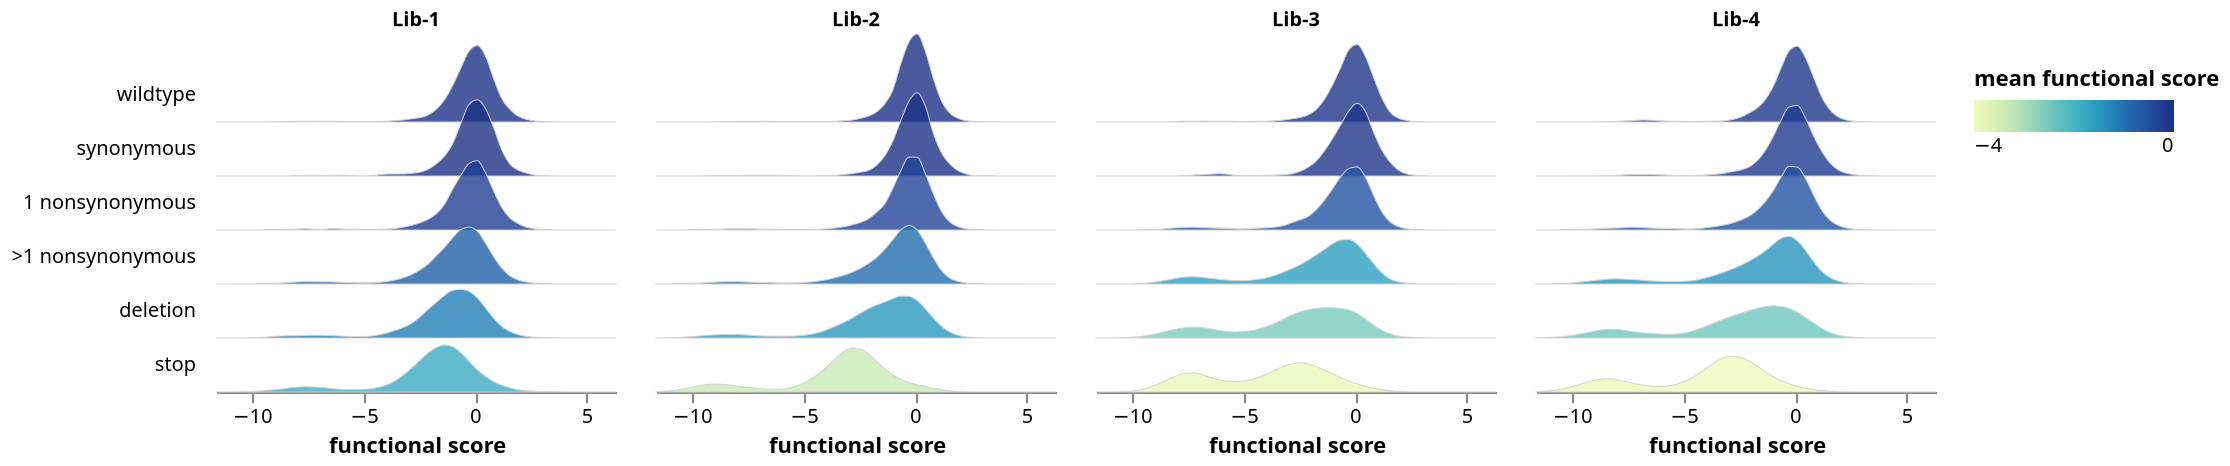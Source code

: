 {
  "config": {
    "view": {
      "continuousWidth": 400,
      "continuousHeight": 300,
      "stroke": null
    },
    "axis": {
      "grid": false
    }
  },
  "data": {
    "name": "data-a90337dbf3748914871464e6bd2c20f9"
  },
  "mark": {
    "type": "area",
    "fillOpacity": 0.8,
    "interpolate": "monotone",
    "smooth": true,
    "stroke": "lightgray",
    "strokeWidth": 0.5
  },
  "bounds": "flush",
  "encoding": {
    "column": {
      "field": "library",
      "header": {
        "labelFontWeight": "bold",
        "labelPadding": 18.9
      },
      "title": null,
      "type": "nominal"
    },
    "fill": {
      "field": "mean_func_score",
      "legend": {
        "direction": "horizontal"
      },
      "scale": {
        "scheme": "yellowgreenblue"
      },
      "title": "mean functional score",
      "type": "quantitative"
    },
    "row": {
      "field": "variant_class",
      "header": {
        "labelAlign": "left",
        "labelAngle": 0
      },
      "sort": [
        "wildtype",
        "synonymous",
        "1 nonsynonymous",
        ">1 nonsynonymous",
        "deletion",
        "stop"
      ],
      "spacing": 0,
      "title": null,
      "type": "nominal"
    },
    "tooltip": [
      {
        "field": "library",
        "type": "nominal"
      },
      {
        "field": "variant_class",
        "type": "nominal"
      },
      {
        "field": "mean_func_score",
        "format": ".2f",
        "title": "mean functional score",
        "type": "quantitative"
      }
    ],
    "x": {
      "field": "func_score",
      "scale": {
        "nice": false
      },
      "title": "functional score",
      "type": "quantitative"
    },
    "y": {
      "axis": null,
      "field": "count",
      "scale": {
        "range": [
          27,
          -18.9
        ]
      },
      "type": "quantitative"
    }
  },
  "height": 27,
  "width": 200,
  "$schema": "https://vega.github.io/schema/vega-lite/v5.json",
  "datasets": {
    "data-a90337dbf3748914871464e6bd2c20f9": [
      {
        "library": "Lib-1",
        "variant_class": "1 nonsynonymous",
        "func_score": -11.6082,
        "count": 1.0879177562792603e-05,
        "mean_func_score": -0.38234570079883806
      },
      {
        "library": "Lib-1",
        "variant_class": "1 nonsynonymous",
        "func_score": -11.24246530612245,
        "count": 0.00011362845923970684,
        "mean_func_score": -0.38234570079883806
      },
      {
        "library": "Lib-1",
        "variant_class": "1 nonsynonymous",
        "func_score": -10.876730612244899,
        "count": 7.780305542374337e-05,
        "mean_func_score": -0.38234570079883806
      },
      {
        "library": "Lib-1",
        "variant_class": "1 nonsynonymous",
        "func_score": -10.510995918367346,
        "count": 0.00010147536015722468,
        "mean_func_score": -0.38234570079883806
      },
      {
        "library": "Lib-1",
        "variant_class": "1 nonsynonymous",
        "func_score": -10.145261224489795,
        "count": 0.00010001079407149047,
        "mean_func_score": -0.38234570079883806
      },
      {
        "library": "Lib-1",
        "variant_class": "1 nonsynonymous",
        "func_score": -9.779526530612245,
        "count": 0.00023703949582221258,
        "mean_func_score": -0.38234570079883806
      },
      {
        "library": "Lib-1",
        "variant_class": "1 nonsynonymous",
        "func_score": -9.413791836734694,
        "count": 0.0009375540888429477,
        "mean_func_score": -0.38234570079883806
      },
      {
        "library": "Lib-1",
        "variant_class": "1 nonsynonymous",
        "func_score": -9.048057142857143,
        "count": 0.0016275167080007566,
        "mean_func_score": -0.38234570079883806
      },
      {
        "library": "Lib-1",
        "variant_class": "1 nonsynonymous",
        "func_score": -8.682322448979592,
        "count": 0.002763787698599101,
        "mean_func_score": -0.38234570079883806
      },
      {
        "library": "Lib-1",
        "variant_class": "1 nonsynonymous",
        "func_score": -8.316587755102042,
        "count": 0.0047634476311024885,
        "mean_func_score": -0.38234570079883806
      },
      {
        "library": "Lib-1",
        "variant_class": "1 nonsynonymous",
        "func_score": -7.95085306122449,
        "count": 0.006123140125112896,
        "mean_func_score": -0.38234570079883806
      },
      {
        "library": "Lib-1",
        "variant_class": "1 nonsynonymous",
        "func_score": -7.585118367346939,
        "count": 0.007478824473663153,
        "mean_func_score": -0.38234570079883806
      },
      {
        "library": "Lib-1",
        "variant_class": "1 nonsynonymous",
        "func_score": -7.2193836734693875,
        "count": 0.0055371820741517645,
        "mean_func_score": -0.38234570079883806
      },
      {
        "library": "Lib-1",
        "variant_class": "1 nonsynonymous",
        "func_score": -6.853648979591837,
        "count": 0.004846027866351044,
        "mean_func_score": -0.38234570079883806
      },
      {
        "library": "Lib-1",
        "variant_class": "1 nonsynonymous",
        "func_score": -6.487914285714286,
        "count": 0.007480836307204978,
        "mean_func_score": -0.38234570079883806
      },
      {
        "library": "Lib-1",
        "variant_class": "1 nonsynonymous",
        "func_score": -6.122179591836734,
        "count": 0.00725829948334872,
        "mean_func_score": -0.38234570079883806
      },
      {
        "library": "Lib-1",
        "variant_class": "1 nonsynonymous",
        "func_score": -5.756444897959184,
        "count": 0.005162714295456556,
        "mean_func_score": -0.38234570079883806
      },
      {
        "library": "Lib-1",
        "variant_class": "1 nonsynonymous",
        "func_score": -5.390710204081633,
        "count": 0.004764576075976861,
        "mean_func_score": -0.38234570079883806
      },
      {
        "library": "Lib-1",
        "variant_class": "1 nonsynonymous",
        "func_score": -5.024975510204081,
        "count": 0.0036448884742143724,
        "mean_func_score": -0.38234570079883806
      },
      {
        "library": "Lib-1",
        "variant_class": "1 nonsynonymous",
        "func_score": -4.65924081632653,
        "count": 0.0031378409277217044,
        "mean_func_score": -0.38234570079883806
      },
      {
        "library": "Lib-1",
        "variant_class": "1 nonsynonymous",
        "func_score": -4.29350612244898,
        "count": 0.004615946889397473,
        "mean_func_score": -0.38234570079883806
      },
      {
        "library": "Lib-1",
        "variant_class": "1 nonsynonymous",
        "func_score": -3.927771428571428,
        "count": 0.00655501295047455,
        "mean_func_score": -0.38234570079883806
      },
      {
        "library": "Lib-1",
        "variant_class": "1 nonsynonymous",
        "func_score": -3.562036734693878,
        "count": 0.00997477641211103,
        "mean_func_score": -0.38234570079883806
      },
      {
        "library": "Lib-1",
        "variant_class": "1 nonsynonymous",
        "func_score": -3.1963020408163256,
        "count": 0.017336057530184367,
        "mean_func_score": -0.38234570079883806
      },
      {
        "library": "Lib-1",
        "variant_class": "1 nonsynonymous",
        "func_score": -2.830567346938775,
        "count": 0.028450028887655646,
        "mean_func_score": -0.38234570079883806
      },
      {
        "library": "Lib-1",
        "variant_class": "1 nonsynonymous",
        "func_score": -2.464832653061224,
        "count": 0.043809558986235356,
        "mean_func_score": -0.38234570079883806
      },
      {
        "library": "Lib-1",
        "variant_class": "1 nonsynonymous",
        "func_score": -2.0990979591836734,
        "count": 0.06497351783304355,
        "mean_func_score": -0.38234570079883806
      },
      {
        "library": "Lib-1",
        "variant_class": "1 nonsynonymous",
        "func_score": -1.7333632653061226,
        "count": 0.09741672088768477,
        "mean_func_score": -0.38234570079883806
      },
      {
        "library": "Lib-1",
        "variant_class": "1 nonsynonymous",
        "func_score": -1.3676285714285719,
        "count": 0.1552238418320096,
        "mean_func_score": -0.38234570079883806
      },
      {
        "library": "Lib-1",
        "variant_class": "1 nonsynonymous",
        "func_score": -1.0018938775510193,
        "count": 0.24504851377952552,
        "mean_func_score": -0.38234570079883806
      },
      {
        "library": "Lib-1",
        "variant_class": "1 nonsynonymous",
        "func_score": -0.6361591836734686,
        "count": 0.3283789914223818,
        "mean_func_score": -0.38234570079883806
      },
      {
        "library": "Lib-1",
        "variant_class": "1 nonsynonymous",
        "func_score": -0.2704244897959178,
        "count": 0.39751824457050006,
        "mean_func_score": -0.38234570079883806
      },
      {
        "library": "Lib-1",
        "variant_class": "1 nonsynonymous",
        "func_score": 0.09531020408163293,
        "count": 0.4153233389556306,
        "mean_func_score": -0.38234570079883806
      },
      {
        "library": "Lib-1",
        "variant_class": "1 nonsynonymous",
        "func_score": 0.4610448979591837,
        "count": 0.34360155099623235,
        "mean_func_score": -0.38234570079883806
      },
      {
        "library": "Lib-1",
        "variant_class": "1 nonsynonymous",
        "func_score": 0.8267795918367344,
        "count": 0.23466555641053133,
        "mean_func_score": -0.38234570079883806
      },
      {
        "library": "Lib-1",
        "variant_class": "1 nonsynonymous",
        "func_score": 1.1925142857142852,
        "count": 0.1357403033681073,
        "mean_func_score": -0.38234570079883806
      },
      {
        "library": "Lib-1",
        "variant_class": "1 nonsynonymous",
        "func_score": 1.5582489795918377,
        "count": 0.07210435550141468,
        "mean_func_score": -0.38234570079883806
      },
      {
        "library": "Lib-1",
        "variant_class": "1 nonsynonymous",
        "func_score": 1.9239836734693885,
        "count": 0.038872367530306075,
        "mean_func_score": -0.38234570079883806
      },
      {
        "library": "Lib-1",
        "variant_class": "1 nonsynonymous",
        "func_score": 2.2897183673469392,
        "count": 0.017301060653280843,
        "mean_func_score": -0.38234570079883806
      },
      {
        "library": "Lib-1",
        "variant_class": "1 nonsynonymous",
        "func_score": 2.65545306122449,
        "count": 0.00767978822503857,
        "mean_func_score": -0.38234570079883806
      },
      {
        "library": "Lib-1",
        "variant_class": "1 nonsynonymous",
        "func_score": 3.0211877551020407,
        "count": 0.0022169665045707857,
        "mean_func_score": -0.38234570079883806
      },
      {
        "library": "Lib-1",
        "variant_class": "1 nonsynonymous",
        "func_score": 3.3869224489795915,
        "count": 0.000465607405744068,
        "mean_func_score": -0.38234570079883806
      },
      {
        "library": "Lib-1",
        "variant_class": "1 nonsynonymous",
        "func_score": 3.752657142857144,
        "count": 0.0003533183615782802,
        "mean_func_score": -0.38234570079883806
      },
      {
        "library": "Lib-1",
        "variant_class": "1 nonsynonymous",
        "func_score": 4.118391836734695,
        "count": 5.2309361566679114e-05,
        "mean_func_score": -0.38234570079883806
      },
      {
        "library": "Lib-1",
        "variant_class": "1 nonsynonymous",
        "func_score": 4.484126530612244,
        "count": 0.00010382554949074738,
        "mean_func_score": -0.38234570079883806
      },
      {
        "library": "Lib-1",
        "variant_class": "1 nonsynonymous",
        "func_score": 4.849861224489796,
        "count": 9.014348911352958e-05,
        "mean_func_score": -0.38234570079883806
      },
      {
        "library": "Lib-1",
        "variant_class": "1 nonsynonymous",
        "func_score": 5.215595918367349,
        "count": 0.0001045900078968256,
        "mean_func_score": -0.38234570079883806
      },
      {
        "library": "Lib-1",
        "variant_class": "1 nonsynonymous",
        "func_score": 5.581330612244898,
        "count": 8.614263825364779e-05,
        "mean_func_score": -0.38234570079883806
      },
      {
        "library": "Lib-1",
        "variant_class": "1 nonsynonymous",
        "func_score": 5.94706530612245,
        "count": 4.424494033259795e-06,
        "mean_func_score": -0.38234570079883806
      },
      {
        "library": "Lib-1",
        "variant_class": "1 nonsynonymous",
        "func_score": 6.3128,
        "count": 1.3634425261339897e-08,
        "mean_func_score": -0.38234570079883806
      },
      {
        "library": "Lib-1",
        "variant_class": ">1 nonsynonymous",
        "func_score": -11.6082,
        "count": 1.7342507859095355e-15,
        "mean_func_score": -0.8920306873525129
      },
      {
        "library": "Lib-1",
        "variant_class": ">1 nonsynonymous",
        "func_score": -11.24246530612245,
        "count": 1.0163463904116411e-10,
        "mean_func_score": -0.8920306873525129
      },
      {
        "library": "Lib-1",
        "variant_class": ">1 nonsynonymous",
        "func_score": -10.876730612244899,
        "count": 2.1626476410355846e-07,
        "mean_func_score": -0.8920306873525129
      },
      {
        "library": "Lib-1",
        "variant_class": ">1 nonsynonymous",
        "func_score": -10.510995918367346,
        "count": 2.2190409724182024e-05,
        "mean_func_score": -0.8920306873525129
      },
      {
        "library": "Lib-1",
        "variant_class": ">1 nonsynonymous",
        "func_score": -10.145261224489795,
        "count": 0.00028270509682980753,
        "mean_func_score": -0.8920306873525129
      },
      {
        "library": "Lib-1",
        "variant_class": ">1 nonsynonymous",
        "func_score": -9.779526530612245,
        "count": 0.0009995244153325122,
        "mean_func_score": -0.8920306873525129
      },
      {
        "library": "Lib-1",
        "variant_class": ">1 nonsynonymous",
        "func_score": -9.413791836734694,
        "count": 0.0021067657898941293,
        "mean_func_score": -0.8920306873525129
      },
      {
        "library": "Lib-1",
        "variant_class": ">1 nonsynonymous",
        "func_score": -9.048057142857143,
        "count": 0.003531669881281235,
        "mean_func_score": -0.8920306873525129
      },
      {
        "library": "Lib-1",
        "variant_class": ">1 nonsynonymous",
        "func_score": -8.682322448979592,
        "count": 0.00634791622248751,
        "mean_func_score": -0.8920306873525129
      },
      {
        "library": "Lib-1",
        "variant_class": ">1 nonsynonymous",
        "func_score": -8.316587755102042,
        "count": 0.00941731660721785,
        "mean_func_score": -0.8920306873525129
      },
      {
        "library": "Lib-1",
        "variant_class": ">1 nonsynonymous",
        "func_score": -7.95085306122449,
        "count": 0.01230178325847711,
        "mean_func_score": -0.8920306873525129
      },
      {
        "library": "Lib-1",
        "variant_class": ">1 nonsynonymous",
        "func_score": -7.585118367346939,
        "count": 0.013878228181255173,
        "mean_func_score": -0.8920306873525129
      },
      {
        "library": "Lib-1",
        "variant_class": ">1 nonsynonymous",
        "func_score": -7.2193836734693875,
        "count": 0.013036147024973936,
        "mean_func_score": -0.8920306873525129
      },
      {
        "library": "Lib-1",
        "variant_class": ">1 nonsynonymous",
        "func_score": -6.853648979591837,
        "count": 0.013137519750282932,
        "mean_func_score": -0.8920306873525129
      },
      {
        "library": "Lib-1",
        "variant_class": ">1 nonsynonymous",
        "func_score": -6.487914285714286,
        "count": 0.012653245877240737,
        "mean_func_score": -0.8920306873525129
      },
      {
        "library": "Lib-1",
        "variant_class": ">1 nonsynonymous",
        "func_score": -6.122179591836734,
        "count": 0.010839886361638641,
        "mean_func_score": -0.8920306873525129
      },
      {
        "library": "Lib-1",
        "variant_class": ">1 nonsynonymous",
        "func_score": -5.756444897959184,
        "count": 0.009280269218152937,
        "mean_func_score": -0.8920306873525129
      },
      {
        "library": "Lib-1",
        "variant_class": ">1 nonsynonymous",
        "func_score": -5.390710204081633,
        "count": 0.008109432262086796,
        "mean_func_score": -0.8920306873525129
      },
      {
        "library": "Lib-1",
        "variant_class": ">1 nonsynonymous",
        "func_score": -5.024975510204081,
        "count": 0.007033972568605267,
        "mean_func_score": -0.8920306873525129
      },
      {
        "library": "Lib-1",
        "variant_class": ">1 nonsynonymous",
        "func_score": -4.65924081632653,
        "count": 0.007361611671904427,
        "mean_func_score": -0.8920306873525129
      },
      {
        "library": "Lib-1",
        "variant_class": ">1 nonsynonymous",
        "func_score": -4.29350612244898,
        "count": 0.010173332836362216,
        "mean_func_score": -0.8920306873525129
      },
      {
        "library": "Lib-1",
        "variant_class": ">1 nonsynonymous",
        "func_score": -3.927771428571428,
        "count": 0.015822099091977716,
        "mean_func_score": -0.8920306873525129
      },
      {
        "library": "Lib-1",
        "variant_class": ">1 nonsynonymous",
        "func_score": -3.562036734693878,
        "count": 0.024726589729717387,
        "mean_func_score": -0.8920306873525129
      },
      {
        "library": "Lib-1",
        "variant_class": ">1 nonsynonymous",
        "func_score": -3.1963020408163256,
        "count": 0.03815631408413384,
        "mean_func_score": -0.8920306873525129
      },
      {
        "library": "Lib-1",
        "variant_class": ">1 nonsynonymous",
        "func_score": -2.830567346938775,
        "count": 0.05781189626553614,
        "mean_func_score": -0.8920306873525129
      },
      {
        "library": "Lib-1",
        "variant_class": ">1 nonsynonymous",
        "func_score": -2.464832653061224,
        "count": 0.084813450838624,
        "mean_func_score": -0.8920306873525129
      },
      {
        "library": "Lib-1",
        "variant_class": ">1 nonsynonymous",
        "func_score": -2.0990979591836734,
        "count": 0.12020660218835827,
        "mean_func_score": -0.8920306873525129
      },
      {
        "library": "Lib-1",
        "variant_class": ">1 nonsynonymous",
        "func_score": -1.7333632653061226,
        "count": 0.16973476739065965,
        "mean_func_score": -0.8920306873525129
      },
      {
        "library": "Lib-1",
        "variant_class": ">1 nonsynonymous",
        "func_score": -1.3676285714285719,
        "count": 0.21934582277447648,
        "mean_func_score": -0.8920306873525129
      },
      {
        "library": "Lib-1",
        "variant_class": ">1 nonsynonymous",
        "func_score": -1.0018938775510193,
        "count": 0.2780890215527885,
        "mean_func_score": -0.8920306873525129
      },
      {
        "library": "Lib-1",
        "variant_class": ">1 nonsynonymous",
        "func_score": -0.6361591836734686,
        "count": 0.3262072697187908,
        "mean_func_score": -0.8920306873525129
      },
      {
        "library": "Lib-1",
        "variant_class": ">1 nonsynonymous",
        "func_score": -0.2704244897959178,
        "count": 0.340505092074151,
        "mean_func_score": -0.8920306873525129
      },
      {
        "library": "Lib-1",
        "variant_class": ">1 nonsynonymous",
        "func_score": 0.09531020408163293,
        "count": 0.3170960755759118,
        "mean_func_score": -0.8920306873525129
      },
      {
        "library": "Lib-1",
        "variant_class": ">1 nonsynonymous",
        "func_score": 0.4610448979591837,
        "count": 0.24595324706465424,
        "mean_func_score": -0.8920306873525129
      },
      {
        "library": "Lib-1",
        "variant_class": ">1 nonsynonymous",
        "func_score": 0.8267795918367344,
        "count": 0.16363837779141607,
        "mean_func_score": -0.8920306873525129
      },
      {
        "library": "Lib-1",
        "variant_class": ">1 nonsynonymous",
        "func_score": 1.1925142857142852,
        "count": 0.09616153591492103,
        "mean_func_score": -0.8920306873525129
      },
      {
        "library": "Lib-1",
        "variant_class": ">1 nonsynonymous",
        "func_score": 1.5582489795918377,
        "count": 0.04901964939337312,
        "mean_func_score": -0.8920306873525129
      },
      {
        "library": "Lib-1",
        "variant_class": ">1 nonsynonymous",
        "func_score": 1.9239836734693885,
        "count": 0.02421705430835161,
        "mean_func_score": -0.8920306873525129
      },
      {
        "library": "Lib-1",
        "variant_class": ">1 nonsynonymous",
        "func_score": 2.2897183673469392,
        "count": 0.01188451068096725,
        "mean_func_score": -0.8920306873525129
      },
      {
        "library": "Lib-1",
        "variant_class": ">1 nonsynonymous",
        "func_score": 2.65545306122449,
        "count": 0.005629850681426302,
        "mean_func_score": -0.8920306873525129
      },
      {
        "library": "Lib-1",
        "variant_class": ">1 nonsynonymous",
        "func_score": 3.0211877551020407,
        "count": 0.002481326646276283,
        "mean_func_score": -0.8920306873525129
      },
      {
        "library": "Lib-1",
        "variant_class": ">1 nonsynonymous",
        "func_score": 3.3869224489795915,
        "count": 0.0011893677937014294,
        "mean_func_score": -0.8920306873525129
      },
      {
        "library": "Lib-1",
        "variant_class": ">1 nonsynonymous",
        "func_score": 3.752657142857144,
        "count": 0.0005633488385320609,
        "mean_func_score": -0.8920306873525129
      },
      {
        "library": "Lib-1",
        "variant_class": ">1 nonsynonymous",
        "func_score": 4.118391836734695,
        "count": 0.00022616921217262053,
        "mean_func_score": -0.8920306873525129
      },
      {
        "library": "Lib-1",
        "variant_class": ">1 nonsynonymous",
        "func_score": 4.484126530612244,
        "count": 0.00016985271862167067,
        "mean_func_score": -0.8920306873525129
      },
      {
        "library": "Lib-1",
        "variant_class": ">1 nonsynonymous",
        "func_score": 4.849861224489796,
        "count": 3.141781234122306e-05,
        "mean_func_score": -0.8920306873525129
      },
      {
        "library": "Lib-1",
        "variant_class": ">1 nonsynonymous",
        "func_score": 5.215595918367349,
        "count": 1.7620112650153034e-05,
        "mean_func_score": -0.8920306873525129
      },
      {
        "library": "Lib-1",
        "variant_class": ">1 nonsynonymous",
        "func_score": 5.581330612244898,
        "count": 2.659310119887799e-05,
        "mean_func_score": -0.8920306873525129
      },
      {
        "library": "Lib-1",
        "variant_class": ">1 nonsynonymous",
        "func_score": 5.94706530612245,
        "count": 7.590008127431567e-06,
        "mean_func_score": -0.8920306873525129
      },
      {
        "library": "Lib-1",
        "variant_class": ">1 nonsynonymous",
        "func_score": 6.3128,
        "count": 3.3558585072327425e-05,
        "mean_func_score": -0.8920306873525129
      },
      {
        "library": "Lib-1",
        "variant_class": "deletion",
        "func_score": -11.6082,
        "count": 2.7733495738667995e-08,
        "mean_func_score": -1.293895116892911
      },
      {
        "library": "Lib-1",
        "variant_class": "deletion",
        "func_score": -11.24246530612245,
        "count": 1.4145384580274292e-06,
        "mean_func_score": -1.293895116892911
      },
      {
        "library": "Lib-1",
        "variant_class": "deletion",
        "func_score": -10.876730612244899,
        "count": 2.6440706578993764e-05,
        "mean_func_score": -1.293895116892911
      },
      {
        "library": "Lib-1",
        "variant_class": "deletion",
        "func_score": -10.510995918367346,
        "count": 0.00020205724323025382,
        "mean_func_score": -1.293895116892911
      },
      {
        "library": "Lib-1",
        "variant_class": "deletion",
        "func_score": -10.145261224489795,
        "count": 0.0007827564755915298,
        "mean_func_score": -1.293895116892911
      },
      {
        "library": "Lib-1",
        "variant_class": "deletion",
        "func_score": -9.779526530612245,
        "count": 0.002151868457672836,
        "mean_func_score": -1.293895116892911
      },
      {
        "library": "Lib-1",
        "variant_class": "deletion",
        "func_score": -9.413791836734694,
        "count": 0.005138977917962843,
        "mean_func_score": -1.293895116892911
      },
      {
        "library": "Lib-1",
        "variant_class": "deletion",
        "func_score": -9.048057142857143,
        "count": 0.009370974262466216,
        "mean_func_score": -1.293895116892911
      },
      {
        "library": "Lib-1",
        "variant_class": "deletion",
        "func_score": -8.682322448979592,
        "count": 0.01230551856702464,
        "mean_func_score": -1.293895116892911
      },
      {
        "library": "Lib-1",
        "variant_class": "deletion",
        "func_score": -8.316587755102042,
        "count": 0.013266261258491487,
        "mean_func_score": -1.293895116892911
      },
      {
        "library": "Lib-1",
        "variant_class": "deletion",
        "func_score": -7.95085306122449,
        "count": 0.014039785537925838,
        "mean_func_score": -1.293895116892911
      },
      {
        "library": "Lib-1",
        "variant_class": "deletion",
        "func_score": -7.585118367346939,
        "count": 0.015553246297788263,
        "mean_func_score": -1.293895116892911
      },
      {
        "library": "Lib-1",
        "variant_class": "deletion",
        "func_score": -7.2193836734693875,
        "count": 0.016578101590379504,
        "mean_func_score": -1.293895116892911
      },
      {
        "library": "Lib-1",
        "variant_class": "deletion",
        "func_score": -6.853648979591837,
        "count": 0.016052510244247246,
        "mean_func_score": -1.293895116892911
      },
      {
        "library": "Lib-1",
        "variant_class": "deletion",
        "func_score": -6.487914285714286,
        "count": 0.014292182699956461,
        "mean_func_score": -1.293895116892911
      },
      {
        "library": "Lib-1",
        "variant_class": "deletion",
        "func_score": -6.122179591836734,
        "count": 0.01237198210195591,
        "mean_func_score": -1.293895116892911
      },
      {
        "library": "Lib-1",
        "variant_class": "deletion",
        "func_score": -5.756444897959184,
        "count": 0.010096903879155078,
        "mean_func_score": -1.293895116892911
      },
      {
        "library": "Lib-1",
        "variant_class": "deletion",
        "func_score": -5.390710204081633,
        "count": 0.008833542186651082,
        "mean_func_score": -1.293895116892911
      },
      {
        "library": "Lib-1",
        "variant_class": "deletion",
        "func_score": -5.024975510204081,
        "count": 0.009278978370700249,
        "mean_func_score": -1.293895116892911
      },
      {
        "library": "Lib-1",
        "variant_class": "deletion",
        "func_score": -4.65924081632653,
        "count": 0.011605506330480488,
        "mean_func_score": -1.293895116892911
      },
      {
        "library": "Lib-1",
        "variant_class": "deletion",
        "func_score": -4.29350612244898,
        "count": 0.01874304969342668,
        "mean_func_score": -1.293895116892911
      },
      {
        "library": "Lib-1",
        "variant_class": "deletion",
        "func_score": -3.927771428571428,
        "count": 0.030844086714898196,
        "mean_func_score": -1.293895116892911
      },
      {
        "library": "Lib-1",
        "variant_class": "deletion",
        "func_score": -3.562036734693878,
        "count": 0.046032252462370284,
        "mean_func_score": -1.293895116892911
      },
      {
        "library": "Lib-1",
        "variant_class": "deletion",
        "func_score": -3.1963020408163256,
        "count": 0.0643236174250297,
        "mean_func_score": -1.293895116892911
      },
      {
        "library": "Lib-1",
        "variant_class": "deletion",
        "func_score": -2.830567346938775,
        "count": 0.08907848649130005,
        "mean_func_score": -1.293895116892911
      },
      {
        "library": "Lib-1",
        "variant_class": "deletion",
        "func_score": -2.464832653061224,
        "count": 0.12679430938237876,
        "mean_func_score": -1.293895116892911
      },
      {
        "library": "Lib-1",
        "variant_class": "deletion",
        "func_score": -2.0990979591836734,
        "count": 0.1721302549582791,
        "mean_func_score": -1.293895116892911
      },
      {
        "library": "Lib-1",
        "variant_class": "deletion",
        "func_score": -1.7333632653061226,
        "count": 0.21373891705199655,
        "mean_func_score": -1.293895116892911
      },
      {
        "library": "Lib-1",
        "variant_class": "deletion",
        "func_score": -1.3676285714285719,
        "count": 0.25513177643551216,
        "mean_func_score": -1.293895116892911
      },
      {
        "library": "Lib-1",
        "variant_class": "deletion",
        "func_score": -1.0018938775510193,
        "count": 0.28532222433031124,
        "mean_func_score": -1.293895116892911
      },
      {
        "library": "Lib-1",
        "variant_class": "deletion",
        "func_score": -0.6361591836734686,
        "count": 0.29176037573288854,
        "mean_func_score": -1.293895116892911
      },
      {
        "library": "Lib-1",
        "variant_class": "deletion",
        "func_score": -0.2704244897959178,
        "count": 0.2783368341652597,
        "mean_func_score": -1.293895116892911
      },
      {
        "library": "Lib-1",
        "variant_class": "deletion",
        "func_score": 0.09531020408163293,
        "count": 0.2407323564451174,
        "mean_func_score": -1.293895116892911
      },
      {
        "library": "Lib-1",
        "variant_class": "deletion",
        "func_score": 0.4610448979591837,
        "count": 0.18186010497866126,
        "mean_func_score": -1.293895116892911
      },
      {
        "library": "Lib-1",
        "variant_class": "deletion",
        "func_score": 0.8267795918367344,
        "count": 0.11866898605609759,
        "mean_func_score": -1.293895116892911
      },
      {
        "library": "Lib-1",
        "variant_class": "deletion",
        "func_score": 1.1925142857142852,
        "count": 0.06935862231504122,
        "mean_func_score": -1.293895116892911
      },
      {
        "library": "Lib-1",
        "variant_class": "deletion",
        "func_score": 1.5582489795918377,
        "count": 0.03875026775049269,
        "mean_func_score": -1.293895116892911
      },
      {
        "library": "Lib-1",
        "variant_class": "deletion",
        "func_score": 1.9239836734693885,
        "count": 0.020435622592345493,
        "mean_func_score": -1.293895116892911
      },
      {
        "library": "Lib-1",
        "variant_class": "deletion",
        "func_score": 2.2897183673469392,
        "count": 0.009925821422978147,
        "mean_func_score": -1.293895116892911
      },
      {
        "library": "Lib-1",
        "variant_class": "deletion",
        "func_score": 2.65545306122449,
        "count": 0.005041730912061201,
        "mean_func_score": -1.293895116892911
      },
      {
        "library": "Lib-1",
        "variant_class": "deletion",
        "func_score": 3.0211877551020407,
        "count": 0.0025379150296003343,
        "mean_func_score": -1.293895116892911
      },
      {
        "library": "Lib-1",
        "variant_class": "deletion",
        "func_score": 3.3869224489795915,
        "count": 0.0012319983418466584,
        "mean_func_score": -1.293895116892911
      },
      {
        "library": "Lib-1",
        "variant_class": "deletion",
        "func_score": 3.752657142857144,
        "count": 0.0006110641100305675,
        "mean_func_score": -1.293895116892911
      },
      {
        "library": "Lib-1",
        "variant_class": "deletion",
        "func_score": 4.118391836734695,
        "count": 0.00036380758523405166,
        "mean_func_score": -1.293895116892911
      },
      {
        "library": "Lib-1",
        "variant_class": "deletion",
        "func_score": 4.484126530612244,
        "count": 0.00028821425808314623,
        "mean_func_score": -1.293895116892911
      },
      {
        "library": "Lib-1",
        "variant_class": "deletion",
        "func_score": 4.849861224489796,
        "count": 0.00017864760053554562,
        "mean_func_score": -1.293895116892911
      },
      {
        "library": "Lib-1",
        "variant_class": "deletion",
        "func_score": 5.215595918367349,
        "count": 4.745114612043874e-05,
        "mean_func_score": -1.293895116892911
      },
      {
        "library": "Lib-1",
        "variant_class": "deletion",
        "func_score": 5.581330612244898,
        "count": 4.445099095951667e-06,
        "mean_func_score": -1.293895116892911
      },
      {
        "library": "Lib-1",
        "variant_class": "deletion",
        "func_score": 5.94706530612245,
        "count": 1.4156152918519022e-07,
        "mean_func_score": -1.293895116892911
      },
      {
        "library": "Lib-1",
        "variant_class": "deletion",
        "func_score": 6.3128,
        "count": 1.5233146197492513e-09,
        "mean_func_score": -1.293895116892911
      },
      {
        "library": "Lib-1",
        "variant_class": "stop",
        "func_score": -11.6082,
        "count": 6.1605707564081e-06,
        "mean_func_score": -1.9676836026490065
      },
      {
        "library": "Lib-1",
        "variant_class": "stop",
        "func_score": -11.24246530612245,
        "count": 6.645503938625687e-05,
        "mean_func_score": -1.9676836026490065
      },
      {
        "library": "Lib-1",
        "variant_class": "stop",
        "func_score": -10.876730612244899,
        "count": 0.0003624505819000106,
        "mean_func_score": -1.9676836026490065
      },
      {
        "library": "Lib-1",
        "variant_class": "stop",
        "func_score": -10.510995918367346,
        "count": 0.0011206389890038196,
        "mean_func_score": -1.9676836026490065
      },
      {
        "library": "Lib-1",
        "variant_class": "stop",
        "func_score": -10.145261224489795,
        "count": 0.002458037382889712,
        "mean_func_score": -1.9676836026490065
      },
      {
        "library": "Lib-1",
        "variant_class": "stop",
        "func_score": -9.779526530612245,
        "count": 0.004809571858910889,
        "mean_func_score": -1.9676836026490065
      },
      {
        "library": "Lib-1",
        "variant_class": "stop",
        "func_score": -9.413791836734694,
        "count": 0.008627352438371014,
        "mean_func_score": -1.9676836026490065
      },
      {
        "library": "Lib-1",
        "variant_class": "stop",
        "func_score": -9.048057142857143,
        "count": 0.013150780940544187,
        "mean_func_score": -1.9676836026490065
      },
      {
        "library": "Lib-1",
        "variant_class": "stop",
        "func_score": -8.682322448979592,
        "count": 0.01793889517930293,
        "mean_func_score": -1.9676836026490065
      },
      {
        "library": "Lib-1",
        "variant_class": "stop",
        "func_score": -8.316587755102042,
        "count": 0.024145366333799077,
        "mean_func_score": -1.9676836026490065
      },
      {
        "library": "Lib-1",
        "variant_class": "stop",
        "func_score": -7.95085306122449,
        "count": 0.0296399852048734,
        "mean_func_score": -1.9676836026490065
      },
      {
        "library": "Lib-1",
        "variant_class": "stop",
        "func_score": -7.585118367346939,
        "count": 0.031110933610654305,
        "mean_func_score": -1.9676836026490065
      },
      {
        "library": "Lib-1",
        "variant_class": "stop",
        "func_score": -7.2193836734693875,
        "count": 0.029601176029083763,
        "mean_func_score": -1.9676836026490065
      },
      {
        "library": "Lib-1",
        "variant_class": "stop",
        "func_score": -6.853648979591837,
        "count": 0.02645255864332722,
        "mean_func_score": -1.9676836026490065
      },
      {
        "library": "Lib-1",
        "variant_class": "stop",
        "func_score": -6.487914285714286,
        "count": 0.02143992843204893,
        "mean_func_score": -1.9676836026490065
      },
      {
        "library": "Lib-1",
        "variant_class": "stop",
        "func_score": -6.122179591836734,
        "count": 0.016751855318942688,
        "mean_func_score": -1.9676836026490065
      },
      {
        "library": "Lib-1",
        "variant_class": "stop",
        "func_score": -5.756444897959184,
        "count": 0.014834118912250682,
        "mean_func_score": -1.9676836026490065
      },
      {
        "library": "Lib-1",
        "variant_class": "stop",
        "func_score": -5.390710204081633,
        "count": 0.01457021210342119,
        "mean_func_score": -1.9676836026490065
      },
      {
        "library": "Lib-1",
        "variant_class": "stop",
        "func_score": -5.024975510204081,
        "count": 0.015605420548826864,
        "mean_func_score": -1.9676836026490065
      },
      {
        "library": "Lib-1",
        "variant_class": "stop",
        "func_score": -4.65924081632653,
        "count": 0.019915660573906396,
        "mean_func_score": -1.9676836026490065
      },
      {
        "library": "Lib-1",
        "variant_class": "stop",
        "func_score": -4.29350612244898,
        "count": 0.028973812910689088,
        "mean_func_score": -1.9676836026490065
      },
      {
        "library": "Lib-1",
        "variant_class": "stop",
        "func_score": -3.927771428571428,
        "count": 0.04441753039807672,
        "mean_func_score": -1.9676836026490065
      },
      {
        "library": "Lib-1",
        "variant_class": "stop",
        "func_score": -3.562036734693878,
        "count": 0.06909299093596012,
        "mean_func_score": -1.9676836026490065
      },
      {
        "library": "Lib-1",
        "variant_class": "stop",
        "func_score": -3.1963020408163256,
        "count": 0.103743574748828,
        "mean_func_score": -1.9676836026490065
      },
      {
        "library": "Lib-1",
        "variant_class": "stop",
        "func_score": -2.830567346938775,
        "count": 0.14529942177831384,
        "mean_func_score": -1.9676836026490065
      },
      {
        "library": "Lib-1",
        "variant_class": "stop",
        "func_score": -2.464832653061224,
        "count": 0.19042563904875512,
        "mean_func_score": -1.9676836026490065
      },
      {
        "library": "Lib-1",
        "variant_class": "stop",
        "func_score": -2.0990979591836734,
        "count": 0.23430049651306334,
        "mean_func_score": -1.9676836026490065
      },
      {
        "library": "Lib-1",
        "variant_class": "stop",
        "func_score": -1.7333632653061226,
        "count": 0.26686206473195734,
        "mean_func_score": -1.9676836026490065
      },
      {
        "library": "Lib-1",
        "variant_class": "stop",
        "func_score": -1.3676285714285719,
        "count": 0.28075233575026465,
        "mean_func_score": -1.9676836026490065
      },
      {
        "library": "Lib-1",
        "variant_class": "stop",
        "func_score": -1.0018938775510193,
        "count": 0.27125238720677497,
        "mean_func_score": -1.9676836026490065
      },
      {
        "library": "Lib-1",
        "variant_class": "stop",
        "func_score": -0.6361591836734686,
        "count": 0.23494412466447875,
        "mean_func_score": -1.9676836026490065
      },
      {
        "library": "Lib-1",
        "variant_class": "stop",
        "func_score": -0.2704244897959178,
        "count": 0.1831186295279216,
        "mean_func_score": -1.9676836026490065
      },
      {
        "library": "Lib-1",
        "variant_class": "stop",
        "func_score": 0.09531020408163293,
        "count": 0.13367271480320167,
        "mean_func_score": -1.9676836026490065
      },
      {
        "library": "Lib-1",
        "variant_class": "stop",
        "func_score": 0.4610448979591837,
        "count": 0.09303506252296866,
        "mean_func_score": -1.9676836026490065
      },
      {
        "library": "Lib-1",
        "variant_class": "stop",
        "func_score": 0.8267795918367344,
        "count": 0.06241099738709465,
        "mean_func_score": -1.9676836026490065
      },
      {
        "library": "Lib-1",
        "variant_class": "stop",
        "func_score": 1.1925142857142852,
        "count": 0.04100146449057799,
        "mean_func_score": -1.9676836026490065
      },
      {
        "library": "Lib-1",
        "variant_class": "stop",
        "func_score": 1.5582489795918377,
        "count": 0.025016872563152548,
        "mean_func_score": -1.9676836026490065
      },
      {
        "library": "Lib-1",
        "variant_class": "stop",
        "func_score": 1.9239836734693885,
        "count": 0.013797670198881111,
        "mean_func_score": -1.9676836026490065
      },
      {
        "library": "Lib-1",
        "variant_class": "stop",
        "func_score": 2.2897183673469392,
        "count": 0.007878380915299606,
        "mean_func_score": -1.9676836026490065
      },
      {
        "library": "Lib-1",
        "variant_class": "stop",
        "func_score": 2.65545306122449,
        "count": 0.004971855656967828,
        "mean_func_score": -1.9676836026490065
      },
      {
        "library": "Lib-1",
        "variant_class": "stop",
        "func_score": 3.0211877551020407,
        "count": 0.003220528513044398,
        "mean_func_score": -1.9676836026490065
      },
      {
        "library": "Lib-1",
        "variant_class": "stop",
        "func_score": 3.3869224489795915,
        "count": 0.0019863539501998326,
        "mean_func_score": -1.9676836026490065
      },
      {
        "library": "Lib-1",
        "variant_class": "stop",
        "func_score": 3.752657142857144,
        "count": 0.0009991418213042196,
        "mean_func_score": -1.9676836026490065
      },
      {
        "library": "Lib-1",
        "variant_class": "stop",
        "func_score": 4.118391836734695,
        "count": 0.0003528648362923717,
        "mean_func_score": -1.9676836026490065
      },
      {
        "library": "Lib-1",
        "variant_class": "stop",
        "func_score": 4.484126530612244,
        "count": 7.751493196971688e-05,
        "mean_func_score": -1.9676836026490065
      },
      {
        "library": "Lib-1",
        "variant_class": "stop",
        "func_score": 4.849861224489796,
        "count": 9.52533226244875e-06,
        "mean_func_score": -1.9676836026490065
      },
      {
        "library": "Lib-1",
        "variant_class": "stop",
        "func_score": 5.215595918367349,
        "count": 6.04727652733541e-07,
        "mean_func_score": -1.9676836026490065
      },
      {
        "library": "Lib-1",
        "variant_class": "stop",
        "func_score": 5.581330612244898,
        "count": 1.8894298576493988e-08,
        "mean_func_score": -1.9676836026490065
      },
      {
        "library": "Lib-1",
        "variant_class": "stop",
        "func_score": 5.94706530612245,
        "count": 2.8316101618651206e-10,
        "mean_func_score": -1.9676836026490065
      },
      {
        "library": "Lib-1",
        "variant_class": "stop",
        "func_score": 6.3128,
        "count": 2.0101282872099208e-12,
        "mean_func_score": -1.9676836026490065
      },
      {
        "library": "Lib-1",
        "variant_class": "synonymous",
        "func_score": -11.6082,
        "count": 1.051615132934393e-40,
        "mean_func_score": -0.16327762845849803
      },
      {
        "library": "Lib-1",
        "variant_class": "synonymous",
        "func_score": -11.24246530612245,
        "count": 8.178613878840329e-34,
        "mean_func_score": -0.16327762845849803
      },
      {
        "library": "Lib-1",
        "variant_class": "synonymous",
        "func_score": -10.876730612244899,
        "count": 1.2484413687934333e-27,
        "mean_func_score": -0.16327762845849803
      },
      {
        "library": "Lib-1",
        "variant_class": "synonymous",
        "func_score": -10.510995918367346,
        "count": 3.746430187006984e-22,
        "mean_func_score": -0.16327762845849803
      },
      {
        "library": "Lib-1",
        "variant_class": "synonymous",
        "func_score": -10.145261224489795,
        "count": 2.215505855865533e-17,
        "mean_func_score": -0.16327762845849803
      },
      {
        "library": "Lib-1",
        "variant_class": "synonymous",
        "func_score": -9.779526530612245,
        "count": 2.591022046497705e-13,
        "mean_func_score": -0.16327762845849803
      },
      {
        "library": "Lib-1",
        "variant_class": "synonymous",
        "func_score": -9.413791836734694,
        "count": 6.02313571528018e-10,
        "mean_func_score": -0.16327762845849803
      },
      {
        "library": "Lib-1",
        "variant_class": "synonymous",
        "func_score": -9.048057142857143,
        "count": 2.803498058279603e-07,
        "mean_func_score": -0.16327762845849803
      },
      {
        "library": "Lib-1",
        "variant_class": "synonymous",
        "func_score": -8.682322448979592,
        "count": 2.6435254029292664e-05,
        "mean_func_score": -0.16327762845849803
      },
      {
        "library": "Lib-1",
        "variant_class": "synonymous",
        "func_score": -8.316587755102042,
        "count": 0.0005189889656808507,
        "mean_func_score": -0.16327762845849803
      },
      {
        "library": "Lib-1",
        "variant_class": "synonymous",
        "func_score": -7.95085306122449,
        "count": 0.0023570676902826115,
        "mean_func_score": -0.16327762845849803
      },
      {
        "library": "Lib-1",
        "variant_class": "synonymous",
        "func_score": -7.585118367346939,
        "count": 0.0037315035825473642,
        "mean_func_score": -0.16327762845849803
      },
      {
        "library": "Lib-1",
        "variant_class": "synonymous",
        "func_score": -7.2193836734693875,
        "count": 0.0037139947975088766,
        "mean_func_score": -0.16327762845849803
      },
      {
        "library": "Lib-1",
        "variant_class": "synonymous",
        "func_score": -6.853648979591837,
        "count": 0.0033141105156975323,
        "mean_func_score": -0.16327762845849803
      },
      {
        "library": "Lib-1",
        "variant_class": "synonymous",
        "func_score": -6.487914285714286,
        "count": 0.003692722122460012,
        "mean_func_score": -0.16327762845849803
      },
      {
        "library": "Lib-1",
        "variant_class": "synonymous",
        "func_score": -6.122179591836734,
        "count": 0.004499757930156304,
        "mean_func_score": -0.16327762845849803
      },
      {
        "library": "Lib-1",
        "variant_class": "synonymous",
        "func_score": -5.756444897959184,
        "count": 0.004415656857741085,
        "mean_func_score": -0.16327762845849803
      },
      {
        "library": "Lib-1",
        "variant_class": "synonymous",
        "func_score": -5.390710204081633,
        "count": 0.001656245178905369,
        "mean_func_score": -0.16327762845849803
      },
      {
        "library": "Lib-1",
        "variant_class": "synonymous",
        "func_score": -5.024975510204081,
        "count": 0.0003793108306183554,
        "mean_func_score": -0.16327762845849803
      },
      {
        "library": "Lib-1",
        "variant_class": "synonymous",
        "func_score": -4.65924081632653,
        "count": 0.0024575152445692147,
        "mean_func_score": -0.16327762845849803
      },
      {
        "library": "Lib-1",
        "variant_class": "synonymous",
        "func_score": -4.29350612244898,
        "count": 0.00793652392807285,
        "mean_func_score": -0.16327762845849803
      },
      {
        "library": "Lib-1",
        "variant_class": "synonymous",
        "func_score": -3.927771428571428,
        "count": 0.011946268923226219,
        "mean_func_score": -0.16327762845849803
      },
      {
        "library": "Lib-1",
        "variant_class": "synonymous",
        "func_score": -3.562036734693878,
        "count": 0.012326240015462711,
        "mean_func_score": -0.16327762845849803
      },
      {
        "library": "Lib-1",
        "variant_class": "synonymous",
        "func_score": -3.1963020408163256,
        "count": 0.012425126690600157,
        "mean_func_score": -0.16327762845849803
      },
      {
        "library": "Lib-1",
        "variant_class": "synonymous",
        "func_score": -2.830567346938775,
        "count": 0.016479507011105482,
        "mean_func_score": -0.16327762845849803
      },
      {
        "library": "Lib-1",
        "variant_class": "synonymous",
        "func_score": -2.464832653061224,
        "count": 0.022961130222644045,
        "mean_func_score": -0.16327762845849803
      },
      {
        "library": "Lib-1",
        "variant_class": "synonymous",
        "func_score": -2.0990979591836734,
        "count": 0.040956067814029225,
        "mean_func_score": -0.16327762845849803
      },
      {
        "library": "Lib-1",
        "variant_class": "synonymous",
        "func_score": -1.7333632653061226,
        "count": 0.0729854299994449,
        "mean_func_score": -0.16327762845849803
      },
      {
        "library": "Lib-1",
        "variant_class": "synonymous",
        "func_score": -1.3676285714285719,
        "count": 0.12020114531961254,
        "mean_func_score": -0.16327762845849803
      },
      {
        "library": "Lib-1",
        "variant_class": "synonymous",
        "func_score": -1.0018938775510193,
        "count": 0.19438065396930904,
        "mean_func_score": -0.16327762845849803
      },
      {
        "library": "Lib-1",
        "variant_class": "synonymous",
        "func_score": -0.6361591836734686,
        "count": 0.31660485375658526,
        "mean_func_score": -0.16327762845849803
      },
      {
        "library": "Lib-1",
        "variant_class": "synonymous",
        "func_score": -0.2704244897959178,
        "count": 0.4286224683012752,
        "mean_func_score": -0.16327762845849803
      },
      {
        "library": "Lib-1",
        "variant_class": "synonymous",
        "func_score": 0.09531020408163293,
        "count": 0.45630184804800145,
        "mean_func_score": -0.16327762845849803
      },
      {
        "library": "Lib-1",
        "variant_class": "synonymous",
        "func_score": 0.4610448979591837,
        "count": 0.40423138859651353,
        "mean_func_score": -0.16327762845849803
      },
      {
        "library": "Lib-1",
        "variant_class": "synonymous",
        "func_score": 0.8267795918367344,
        "count": 0.2918883112527466,
        "mean_func_score": -0.16327762845849803
      },
      {
        "library": "Lib-1",
        "variant_class": "synonymous",
        "func_score": 1.1925142857142852,
        "count": 0.15697310230264425,
        "mean_func_score": -0.16327762845849803
      },
      {
        "library": "Lib-1",
        "variant_class": "synonymous",
        "func_score": 1.5582489795918377,
        "count": 0.07166250567359342,
        "mean_func_score": -0.16327762845849803
      },
      {
        "library": "Lib-1",
        "variant_class": "synonymous",
        "func_score": 1.9239836734693885,
        "count": 0.03549953849600786,
        "mean_func_score": -0.16327762845849803
      },
      {
        "library": "Lib-1",
        "variant_class": "synonymous",
        "func_score": 2.2897183673469392,
        "count": 0.018486112785301947,
        "mean_func_score": -0.16327762845849803
      },
      {
        "library": "Lib-1",
        "variant_class": "synonymous",
        "func_score": 2.65545306122449,
        "count": 0.006644073253774775,
        "mean_func_score": -0.16327762845849803
      },
      {
        "library": "Lib-1",
        "variant_class": "synonymous",
        "func_score": 3.0211877551020407,
        "count": 0.0028056074137163206,
        "mean_func_score": -0.16327762845849803
      },
      {
        "library": "Lib-1",
        "variant_class": "synonymous",
        "func_score": 3.3869224489795915,
        "count": 0.0010444582372061701,
        "mean_func_score": -0.16327762845849803
      },
      {
        "library": "Lib-1",
        "variant_class": "synonymous",
        "func_score": 3.752657142857144,
        "count": 9.412906372904595e-05,
        "mean_func_score": -0.16327762845849803
      },
      {
        "library": "Lib-1",
        "variant_class": "synonymous",
        "func_score": 4.118391836734695,
        "count": 1.6856182170770435e-06,
        "mean_func_score": -0.16327762845849803
      },
      {
        "library": "Lib-1",
        "variant_class": "synonymous",
        "func_score": 4.484126530612244,
        "count": 5.9194229697372606e-09,
        "mean_func_score": -0.16327762845849803
      },
      {
        "library": "Lib-1",
        "variant_class": "synonymous",
        "func_score": 4.849861224489796,
        "count": 4.072720133252042e-12,
        "mean_func_score": -0.16327762845849803
      },
      {
        "library": "Lib-1",
        "variant_class": "synonymous",
        "func_score": 5.215595918367349,
        "count": 5.489598251874434e-16,
        "mean_func_score": -0.16327762845849803
      },
      {
        "library": "Lib-1",
        "variant_class": "synonymous",
        "func_score": 5.581330612244898,
        "count": 1.4495710216392846e-20,
        "mean_func_score": -0.16327762845849803
      },
      {
        "library": "Lib-1",
        "variant_class": "synonymous",
        "func_score": 5.94706530612245,
        "count": 7.49850616920061e-26,
        "mean_func_score": -0.16327762845849803
      },
      {
        "library": "Lib-1",
        "variant_class": "synonymous",
        "func_score": 6.3128,
        "count": 7.598695278871481e-32,
        "mean_func_score": -0.16327762845849803
      },
      {
        "library": "Lib-1",
        "variant_class": "wildtype",
        "func_score": -11.6082,
        "count": 1.5858145898066635e-08,
        "mean_func_score": -0.21634536107125776
      },
      {
        "library": "Lib-1",
        "variant_class": "wildtype",
        "func_score": -11.24246530612245,
        "count": 4.614847503891257e-06,
        "mean_func_score": -0.21634536107125776
      },
      {
        "library": "Lib-1",
        "variant_class": "wildtype",
        "func_score": -10.876730612244899,
        "count": 0.00013477530574760308,
        "mean_func_score": -0.21634536107125776
      },
      {
        "library": "Lib-1",
        "variant_class": "wildtype",
        "func_score": -10.510995918367346,
        "count": 0.00039502559137062995,
        "mean_func_score": -0.21634536107125776
      },
      {
        "library": "Lib-1",
        "variant_class": "wildtype",
        "func_score": -10.145261224489795,
        "count": 0.00012016778083920306,
        "mean_func_score": -0.21634536107125776
      },
      {
        "library": "Lib-1",
        "variant_class": "wildtype",
        "func_score": -9.779526530612245,
        "count": 0.00012958059324898492,
        "mean_func_score": -0.21634536107125776
      },
      {
        "library": "Lib-1",
        "variant_class": "wildtype",
        "func_score": -9.413791836734694,
        "count": 0.0004577089112425818,
        "mean_func_score": -0.21634536107125776
      },
      {
        "library": "Lib-1",
        "variant_class": "wildtype",
        "func_score": -9.048057142857143,
        "count": 0.0006710988181155863,
        "mean_func_score": -0.21634536107125776
      },
      {
        "library": "Lib-1",
        "variant_class": "wildtype",
        "func_score": -8.682322448979592,
        "count": 0.0015052859058387064,
        "mean_func_score": -0.21634536107125776
      },
      {
        "library": "Lib-1",
        "variant_class": "wildtype",
        "func_score": -8.316587755102042,
        "count": 0.0033700059190160023,
        "mean_func_score": -0.21634536107125776
      },
      {
        "library": "Lib-1",
        "variant_class": "wildtype",
        "func_score": -7.95085306122449,
        "count": 0.004739808784808117,
        "mean_func_score": -0.21634536107125776
      },
      {
        "library": "Lib-1",
        "variant_class": "wildtype",
        "func_score": -7.585118367346939,
        "count": 0.004262788015596273,
        "mean_func_score": -0.21634536107125776
      },
      {
        "library": "Lib-1",
        "variant_class": "wildtype",
        "func_score": -7.2193836734693875,
        "count": 0.0037301037290182137,
        "mean_func_score": -0.21634536107125776
      },
      {
        "library": "Lib-1",
        "variant_class": "wildtype",
        "func_score": -6.853648979591837,
        "count": 0.004710586024900639,
        "mean_func_score": -0.21634536107125776
      },
      {
        "library": "Lib-1",
        "variant_class": "wildtype",
        "func_score": -6.487914285714286,
        "count": 0.004757655353288295,
        "mean_func_score": -0.21634536107125776
      },
      {
        "library": "Lib-1",
        "variant_class": "wildtype",
        "func_score": -6.122179591836734,
        "count": 0.0036652065396859473,
        "mean_func_score": -0.21634536107125776
      },
      {
        "library": "Lib-1",
        "variant_class": "wildtype",
        "func_score": -5.756444897959184,
        "count": 0.0028056589525461135,
        "mean_func_score": -0.21634536107125776
      },
      {
        "library": "Lib-1",
        "variant_class": "wildtype",
        "func_score": -5.390710204081633,
        "count": 0.0020070765151397546,
        "mean_func_score": -0.21634536107125776
      },
      {
        "library": "Lib-1",
        "variant_class": "wildtype",
        "func_score": -5.024975510204081,
        "count": 0.001727224993635019,
        "mean_func_score": -0.21634536107125776
      },
      {
        "library": "Lib-1",
        "variant_class": "wildtype",
        "func_score": -4.65924081632653,
        "count": 0.0016381775247412268,
        "mean_func_score": -0.21634536107125776
      },
      {
        "library": "Lib-1",
        "variant_class": "wildtype",
        "func_score": -4.29350612244898,
        "count": 0.002703506997224985,
        "mean_func_score": -0.21634536107125776
      },
      {
        "library": "Lib-1",
        "variant_class": "wildtype",
        "func_score": -3.927771428571428,
        "count": 0.005625350783467965,
        "mean_func_score": -0.21634536107125776
      },
      {
        "library": "Lib-1",
        "variant_class": "wildtype",
        "func_score": -3.562036734693878,
        "count": 0.00825275183421559,
        "mean_func_score": -0.21634536107125776
      },
      {
        "library": "Lib-1",
        "variant_class": "wildtype",
        "func_score": -3.1963020408163256,
        "count": 0.012601068952111749,
        "mean_func_score": -0.21634536107125776
      },
      {
        "library": "Lib-1",
        "variant_class": "wildtype",
        "func_score": -2.830567346938775,
        "count": 0.019764872051150566,
        "mean_func_score": -0.21634536107125776
      },
      {
        "library": "Lib-1",
        "variant_class": "wildtype",
        "func_score": -2.464832653061224,
        "count": 0.026414252512812965,
        "mean_func_score": -0.21634536107125776
      },
      {
        "library": "Lib-1",
        "variant_class": "wildtype",
        "func_score": -2.0990979591836734,
        "count": 0.0424085013348211,
        "mean_func_score": -0.21634536107125776
      },
      {
        "library": "Lib-1",
        "variant_class": "wildtype",
        "func_score": -1.7333632653061226,
        "count": 0.07736612991866647,
        "mean_func_score": -0.21634536107125776
      },
      {
        "library": "Lib-1",
        "variant_class": "wildtype",
        "func_score": -1.3676285714285719,
        "count": 0.13379082546959142,
        "mean_func_score": -0.21634536107125776
      },
      {
        "library": "Lib-1",
        "variant_class": "wildtype",
        "func_score": -1.0018938775510193,
        "count": 0.2195333591791076,
        "mean_func_score": -0.21634536107125776
      },
      {
        "library": "Lib-1",
        "variant_class": "wildtype",
        "func_score": -0.6361591836734686,
        "count": 0.32496460914167097,
        "mean_func_score": -0.21634536107125776
      },
      {
        "library": "Lib-1",
        "variant_class": "wildtype",
        "func_score": -0.2704244897959178,
        "count": 0.4243363235806469,
        "mean_func_score": -0.21634536107125776
      },
      {
        "library": "Lib-1",
        "variant_class": "wildtype",
        "func_score": 0.09531020408163293,
        "count": 0.45783555663621484,
        "mean_func_score": -0.21634536107125776
      },
      {
        "library": "Lib-1",
        "variant_class": "wildtype",
        "func_score": 0.4610448979591837,
        "count": 0.39660634648262827,
        "mean_func_score": -0.21634536107125776
      },
      {
        "library": "Lib-1",
        "variant_class": "wildtype",
        "func_score": 0.8267795918367344,
        "count": 0.26111399229177984,
        "mean_func_score": -0.21634536107125776
      },
      {
        "library": "Lib-1",
        "variant_class": "wildtype",
        "func_score": 1.1925142857142852,
        "count": 0.1409830923191279,
        "mean_func_score": -0.21634536107125776
      },
      {
        "library": "Lib-1",
        "variant_class": "wildtype",
        "func_score": 1.5582489795918377,
        "count": 0.07654452148078593,
        "mean_func_score": -0.21634536107125776
      },
      {
        "library": "Lib-1",
        "variant_class": "wildtype",
        "func_score": 1.9239836734693885,
        "count": 0.03578350913738917,
        "mean_func_score": -0.21634536107125776
      },
      {
        "library": "Lib-1",
        "variant_class": "wildtype",
        "func_score": 2.2897183673469392,
        "count": 0.015867726870035865,
        "mean_func_score": -0.21634536107125776
      },
      {
        "library": "Lib-1",
        "variant_class": "wildtype",
        "func_score": 2.65545306122449,
        "count": 0.007072620323907093,
        "mean_func_score": -0.21634536107125776
      },
      {
        "library": "Lib-1",
        "variant_class": "wildtype",
        "func_score": 3.0211877551020407,
        "count": 0.0025768630819409948,
        "mean_func_score": -0.21634536107125776
      },
      {
        "library": "Lib-1",
        "variant_class": "wildtype",
        "func_score": 3.3869224489795915,
        "count": 0.0009379549067742666,
        "mean_func_score": -0.21634536107125776
      },
      {
        "library": "Lib-1",
        "variant_class": "wildtype",
        "func_score": 3.752657142857144,
        "count": 0.00029102834971119466,
        "mean_func_score": -0.21634536107125776
      },
      {
        "library": "Lib-1",
        "variant_class": "wildtype",
        "func_score": 4.118391836734695,
        "count": 2.0155703799803565e-05,
        "mean_func_score": -0.21634536107125776
      },
      {
        "library": "Lib-1",
        "variant_class": "wildtype",
        "func_score": 4.484126530612244,
        "count": 1.5513764469721582e-07,
        "mean_func_score": -0.21634536107125776
      },
      {
        "library": "Lib-1",
        "variant_class": "wildtype",
        "func_score": 4.849861224489796,
        "count": 1.2098955573296158e-10,
        "mean_func_score": -0.21634536107125776
      },
      {
        "library": "Lib-1",
        "variant_class": "wildtype",
        "func_score": 5.215595918367349,
        "count": 9.478118931062964e-15,
        "mean_func_score": -0.21634536107125776
      },
      {
        "library": "Lib-1",
        "variant_class": "wildtype",
        "func_score": 5.581330612244898,
        "count": 7.45217726526319e-20,
        "mean_func_score": -0.21634536107125776
      },
      {
        "library": "Lib-1",
        "variant_class": "wildtype",
        "func_score": 5.94706530612245,
        "count": 5.880254061923494e-26,
        "mean_func_score": -0.21634536107125776
      },
      {
        "library": "Lib-1",
        "variant_class": "wildtype",
        "func_score": 6.3128,
        "count": 4.656476453423532e-33,
        "mean_func_score": -0.21634536107125776
      },
      {
        "library": "Lib-2",
        "variant_class": "1 nonsynonymous",
        "func_score": -11.6082,
        "count": 1.6680572828578943e-08,
        "mean_func_score": -0.49674484061270957
      },
      {
        "library": "Lib-2",
        "variant_class": "1 nonsynonymous",
        "func_score": -11.24246530612245,
        "count": 7.080357118669695e-06,
        "mean_func_score": -0.49674484061270957
      },
      {
        "library": "Lib-2",
        "variant_class": "1 nonsynonymous",
        "func_score": -10.876730612244899,
        "count": 0.0001467148505513315,
        "mean_func_score": -0.49674484061270957
      },
      {
        "library": "Lib-2",
        "variant_class": "1 nonsynonymous",
        "func_score": -10.510995918367346,
        "count": 0.0003491991954031481,
        "mean_func_score": -0.49674484061270957
      },
      {
        "library": "Lib-2",
        "variant_class": "1 nonsynonymous",
        "func_score": -10.145261224489795,
        "count": 0.0008554066636521065,
        "mean_func_score": -0.49674484061270957
      },
      {
        "library": "Lib-2",
        "variant_class": "1 nonsynonymous",
        "func_score": -9.779526530612245,
        "count": 0.0015277860099203095,
        "mean_func_score": -0.49674484061270957
      },
      {
        "library": "Lib-2",
        "variant_class": "1 nonsynonymous",
        "func_score": -9.413791836734694,
        "count": 0.0025097947346936047,
        "mean_func_score": -0.49674484061270957
      },
      {
        "library": "Lib-2",
        "variant_class": "1 nonsynonymous",
        "func_score": -9.048057142857143,
        "count": 0.0036235897839415206,
        "mean_func_score": -0.49674484061270957
      },
      {
        "library": "Lib-2",
        "variant_class": "1 nonsynonymous",
        "func_score": -8.682322448979592,
        "count": 0.005268661732981962,
        "mean_func_score": -0.49674484061270957
      },
      {
        "library": "Lib-2",
        "variant_class": "1 nonsynonymous",
        "func_score": -8.316587755102042,
        "count": 0.0070935383500328525,
        "mean_func_score": -0.49674484061270957
      },
      {
        "library": "Lib-2",
        "variant_class": "1 nonsynonymous",
        "func_score": -7.95085306122449,
        "count": 0.006860174918916673,
        "mean_func_score": -0.49674484061270957
      },
      {
        "library": "Lib-2",
        "variant_class": "1 nonsynonymous",
        "func_score": -7.585118367346939,
        "count": 0.006962613854088154,
        "mean_func_score": -0.49674484061270957
      },
      {
        "library": "Lib-2",
        "variant_class": "1 nonsynonymous",
        "func_score": -7.2193836734693875,
        "count": 0.006657046386402955,
        "mean_func_score": -0.49674484061270957
      },
      {
        "library": "Lib-2",
        "variant_class": "1 nonsynonymous",
        "func_score": -6.853648979591837,
        "count": 0.005601654877785465,
        "mean_func_score": -0.49674484061270957
      },
      {
        "library": "Lib-2",
        "variant_class": "1 nonsynonymous",
        "func_score": -6.487914285714286,
        "count": 0.005480334971987597,
        "mean_func_score": -0.49674484061270957
      },
      {
        "library": "Lib-2",
        "variant_class": "1 nonsynonymous",
        "func_score": -6.122179591836734,
        "count": 0.004324946952988996,
        "mean_func_score": -0.49674484061270957
      },
      {
        "library": "Lib-2",
        "variant_class": "1 nonsynonymous",
        "func_score": -5.756444897959184,
        "count": 0.0031406509387710358,
        "mean_func_score": -0.49674484061270957
      },
      {
        "library": "Lib-2",
        "variant_class": "1 nonsynonymous",
        "func_score": -5.390710204081633,
        "count": 0.003355891411708943,
        "mean_func_score": -0.49674484061270957
      },
      {
        "library": "Lib-2",
        "variant_class": "1 nonsynonymous",
        "func_score": -5.024975510204081,
        "count": 0.0032361357971546576,
        "mean_func_score": -0.49674484061270957
      },
      {
        "library": "Lib-2",
        "variant_class": "1 nonsynonymous",
        "func_score": -4.65924081632653,
        "count": 0.0036316084013858774,
        "mean_func_score": -0.49674484061270957
      },
      {
        "library": "Lib-2",
        "variant_class": "1 nonsynonymous",
        "func_score": -4.29350612244898,
        "count": 0.005477944506820012,
        "mean_func_score": -0.49674484061270957
      },
      {
        "library": "Lib-2",
        "variant_class": "1 nonsynonymous",
        "func_score": -3.927771428571428,
        "count": 0.007846609083488859,
        "mean_func_score": -0.49674484061270957
      },
      {
        "library": "Lib-2",
        "variant_class": "1 nonsynonymous",
        "func_score": -3.562036734693878,
        "count": 0.012306395273189294,
        "mean_func_score": -0.49674484061270957
      },
      {
        "library": "Lib-2",
        "variant_class": "1 nonsynonymous",
        "func_score": -3.1963020408163256,
        "count": 0.018980879405696167,
        "mean_func_score": -0.49674484061270957
      },
      {
        "library": "Lib-2",
        "variant_class": "1 nonsynonymous",
        "func_score": -2.830567346938775,
        "count": 0.03055755407966403,
        "mean_func_score": -0.49674484061270957
      },
      {
        "library": "Lib-2",
        "variant_class": "1 nonsynonymous",
        "func_score": -2.464832653061224,
        "count": 0.04482739358652596,
        "mean_func_score": -0.49674484061270957
      },
      {
        "library": "Lib-2",
        "variant_class": "1 nonsynonymous",
        "func_score": -2.0990979591836734,
        "count": 0.06645571732607712,
        "mean_func_score": -0.49674484061270957
      },
      {
        "library": "Lib-2",
        "variant_class": "1 nonsynonymous",
        "func_score": -1.7333632653061226,
        "count": 0.10541077171288563,
        "mean_func_score": -0.49674484061270957
      },
      {
        "library": "Lib-2",
        "variant_class": "1 nonsynonymous",
        "func_score": -1.3676285714285719,
        "count": 0.15558651139578594,
        "mean_func_score": -0.49674484061270957
      },
      {
        "library": "Lib-2",
        "variant_class": "1 nonsynonymous",
        "func_score": -1.0018938775510193,
        "count": 0.24826103890167864,
        "mean_func_score": -0.49674484061270957
      },
      {
        "library": "Lib-2",
        "variant_class": "1 nonsynonymous",
        "func_score": -0.6361591836734686,
        "count": 0.3569699816960371,
        "mean_func_score": -0.49674484061270957
      },
      {
        "library": "Lib-2",
        "variant_class": "1 nonsynonymous",
        "func_score": -0.2704244897959178,
        "count": 0.4371245432035005,
        "mean_func_score": -0.49674484061270957
      },
      {
        "library": "Lib-2",
        "variant_class": "1 nonsynonymous",
        "func_score": 0.09531020408163293,
        "count": 0.4359140680658393,
        "mean_func_score": -0.49674484061270957
      },
      {
        "library": "Lib-2",
        "variant_class": "1 nonsynonymous",
        "func_score": 0.4610448979591837,
        "count": 0.3368961131794533,
        "mean_func_score": -0.49674484061270957
      },
      {
        "library": "Lib-2",
        "variant_class": "1 nonsynonymous",
        "func_score": 0.8267795918367344,
        "count": 0.21379444508814333,
        "mean_func_score": -0.49674484061270957
      },
      {
        "library": "Lib-2",
        "variant_class": "1 nonsynonymous",
        "func_score": 1.1925142857142852,
        "count": 0.10857743973556616,
        "mean_func_score": -0.49674484061270957
      },
      {
        "library": "Lib-2",
        "variant_class": "1 nonsynonymous",
        "func_score": 1.5582489795918377,
        "count": 0.0484166835786201,
        "mean_func_score": -0.49674484061270957
      },
      {
        "library": "Lib-2",
        "variant_class": "1 nonsynonymous",
        "func_score": 1.9239836734693885,
        "count": 0.019425833898822888,
        "mean_func_score": -0.49674484061270957
      },
      {
        "library": "Lib-2",
        "variant_class": "1 nonsynonymous",
        "func_score": 2.2897183673469392,
        "count": 0.007408684224263191,
        "mean_func_score": -0.49674484061270957
      },
      {
        "library": "Lib-2",
        "variant_class": "1 nonsynonymous",
        "func_score": 2.65545306122449,
        "count": 0.0023751012122061738,
        "mean_func_score": -0.49674484061270957
      },
      {
        "library": "Lib-2",
        "variant_class": "1 nonsynonymous",
        "func_score": 3.0211877551020407,
        "count": 0.0007732223906402356,
        "mean_func_score": -0.49674484061270957
      },
      {
        "library": "Lib-2",
        "variant_class": "1 nonsynonymous",
        "func_score": 3.3869224489795915,
        "count": 0.00013278852873967344,
        "mean_func_score": -0.49674484061270957
      },
      {
        "library": "Lib-2",
        "variant_class": "1 nonsynonymous",
        "func_score": 3.752657142857144,
        "count": 3.0192241769585405e-06,
        "mean_func_score": -0.49674484061270957
      },
      {
        "library": "Lib-2",
        "variant_class": "1 nonsynonymous",
        "func_score": 4.118391836734695,
        "count": 3.947206199866233e-09,
        "mean_func_score": -0.49674484061270957
      },
      {
        "library": "Lib-2",
        "variant_class": "1 nonsynonymous",
        "func_score": 4.484126530612244,
        "count": 2.5038756706386196e-13,
        "mean_func_score": -0.49674484061270957
      },
      {
        "library": "Lib-2",
        "variant_class": "1 nonsynonymous",
        "func_score": 4.849861224489796,
        "count": 7.486921399720631e-19,
        "mean_func_score": -0.49674484061270957
      },
      {
        "library": "Lib-2",
        "variant_class": "1 nonsynonymous",
        "func_score": 5.215595918367349,
        "count": 1.0463894730827775e-25,
        "mean_func_score": -0.49674484061270957
      },
      {
        "library": "Lib-2",
        "variant_class": "1 nonsynonymous",
        "func_score": 5.581330612244898,
        "count": 6.80400321667929e-34,
        "mean_func_score": -0.49674484061270957
      },
      {
        "library": "Lib-2",
        "variant_class": "1 nonsynonymous",
        "func_score": 5.94706530612245,
        "count": 2.0513435404152455e-43,
        "mean_func_score": -0.49674484061270957
      },
      {
        "library": "Lib-2",
        "variant_class": "1 nonsynonymous",
        "func_score": 6.3128,
        "count": 2.860051877487188e-54,
        "mean_func_score": -0.49674484061270957
      },
      {
        "library": "Lib-2",
        "variant_class": ">1 nonsynonymous",
        "func_score": -11.6082,
        "count": 3.919574622173824e-05,
        "mean_func_score": -1.0701678219079478
      },
      {
        "library": "Lib-2",
        "variant_class": ">1 nonsynonymous",
        "func_score": -11.24246530612245,
        "count": 0.00029372533663343066,
        "mean_func_score": -1.0701678219079478
      },
      {
        "library": "Lib-2",
        "variant_class": ">1 nonsynonymous",
        "func_score": -10.876730612244899,
        "count": 0.0009191554427058138,
        "mean_func_score": -1.0701678219079478
      },
      {
        "library": "Lib-2",
        "variant_class": ">1 nonsynonymous",
        "func_score": -10.510995918367346,
        "count": 0.0017746101530743633,
        "mean_func_score": -1.0701678219079478
      },
      {
        "library": "Lib-2",
        "variant_class": ">1 nonsynonymous",
        "func_score": -10.145261224489795,
        "count": 0.0033510735993615244,
        "mean_func_score": -1.0701678219079478
      },
      {
        "library": "Lib-2",
        "variant_class": ">1 nonsynonymous",
        "func_score": -9.779526530612245,
        "count": 0.005099255597369292,
        "mean_func_score": -1.0701678219079478
      },
      {
        "library": "Lib-2",
        "variant_class": ">1 nonsynonymous",
        "func_score": -9.413791836734694,
        "count": 0.007575894545377902,
        "mean_func_score": -1.0701678219079478
      },
      {
        "library": "Lib-2",
        "variant_class": ">1 nonsynonymous",
        "func_score": -9.048057142857143,
        "count": 0.010718508369386912,
        "mean_func_score": -1.0701678219079478
      },
      {
        "library": "Lib-2",
        "variant_class": ">1 nonsynonymous",
        "func_score": -8.682322448979592,
        "count": 0.013010296721339208,
        "mean_func_score": -1.0701678219079478
      },
      {
        "library": "Lib-2",
        "variant_class": ">1 nonsynonymous",
        "func_score": -8.316587755102042,
        "count": 0.013773407868948194,
        "mean_func_score": -1.0701678219079478
      },
      {
        "library": "Lib-2",
        "variant_class": ">1 nonsynonymous",
        "func_score": -7.95085306122449,
        "count": 0.013835560851010072,
        "mean_func_score": -1.0701678219079478
      },
      {
        "library": "Lib-2",
        "variant_class": ">1 nonsynonymous",
        "func_score": -7.585118367346939,
        "count": 0.012055268694043672,
        "mean_func_score": -1.0701678219079478
      },
      {
        "library": "Lib-2",
        "variant_class": ">1 nonsynonymous",
        "func_score": -7.2193836734693875,
        "count": 0.009864556302828412,
        "mean_func_score": -1.0701678219079478
      },
      {
        "library": "Lib-2",
        "variant_class": ">1 nonsynonymous",
        "func_score": -6.853648979591837,
        "count": 0.008782921254320203,
        "mean_func_score": -1.0701678219079478
      },
      {
        "library": "Lib-2",
        "variant_class": ">1 nonsynonymous",
        "func_score": -6.487914285714286,
        "count": 0.008007100846056648,
        "mean_func_score": -1.0701678219079478
      },
      {
        "library": "Lib-2",
        "variant_class": ">1 nonsynonymous",
        "func_score": -6.122179591836734,
        "count": 0.0064432611979337254,
        "mean_func_score": -1.0701678219079478
      },
      {
        "library": "Lib-2",
        "variant_class": ">1 nonsynonymous",
        "func_score": -5.756444897959184,
        "count": 0.006273505491571265,
        "mean_func_score": -1.0701678219079478
      },
      {
        "library": "Lib-2",
        "variant_class": ">1 nonsynonymous",
        "func_score": -5.390710204081633,
        "count": 0.006629530969101723,
        "mean_func_score": -1.0701678219079478
      },
      {
        "library": "Lib-2",
        "variant_class": ">1 nonsynonymous",
        "func_score": -5.024975510204081,
        "count": 0.008506597481535707,
        "mean_func_score": -1.0701678219079478
      },
      {
        "library": "Lib-2",
        "variant_class": ">1 nonsynonymous",
        "func_score": -4.65924081632653,
        "count": 0.012127646740442592,
        "mean_func_score": -1.0701678219079478
      },
      {
        "library": "Lib-2",
        "variant_class": ">1 nonsynonymous",
        "func_score": -4.29350612244898,
        "count": 0.0182887661713203,
        "mean_func_score": -1.0701678219079478
      },
      {
        "library": "Lib-2",
        "variant_class": ">1 nonsynonymous",
        "func_score": -3.927771428571428,
        "count": 0.0267055385935222,
        "mean_func_score": -1.0701678219079478
      },
      {
        "library": "Lib-2",
        "variant_class": ">1 nonsynonymous",
        "func_score": -3.562036734693878,
        "count": 0.03868779622321125,
        "mean_func_score": -1.0701678219079478
      },
      {
        "library": "Lib-2",
        "variant_class": ">1 nonsynonymous",
        "func_score": -3.1963020408163256,
        "count": 0.05244497031292201,
        "mean_func_score": -1.0701678219079478
      },
      {
        "library": "Lib-2",
        "variant_class": ">1 nonsynonymous",
        "func_score": -2.830567346938775,
        "count": 0.07020677432421134,
        "mean_func_score": -1.0701678219079478
      },
      {
        "library": "Lib-2",
        "variant_class": ">1 nonsynonymous",
        "func_score": -2.464832653061224,
        "count": 0.09294840900254682,
        "mean_func_score": -1.0701678219079478
      },
      {
        "library": "Lib-2",
        "variant_class": ">1 nonsynonymous",
        "func_score": -2.0990979591836734,
        "count": 0.12199239634118506,
        "mean_func_score": -1.0701678219079478
      },
      {
        "library": "Lib-2",
        "variant_class": ">1 nonsynonymous",
        "func_score": -1.7333632653061226,
        "count": 0.15761303600360171,
        "mean_func_score": -1.0701678219079478
      },
      {
        "library": "Lib-2",
        "variant_class": ">1 nonsynonymous",
        "func_score": -1.3676285714285719,
        "count": 0.2065078933534869,
        "mean_func_score": -1.0701678219079478
      },
      {
        "library": "Lib-2",
        "variant_class": ">1 nonsynonymous",
        "func_score": -1.0018938775510193,
        "count": 0.26498936529562683,
        "mean_func_score": -1.0701678219079478
      },
      {
        "library": "Lib-2",
        "variant_class": ">1 nonsynonymous",
        "func_score": -0.6361591836734686,
        "count": 0.323980363506292,
        "mean_func_score": -1.0701678219079478
      },
      {
        "library": "Lib-2",
        "variant_class": ">1 nonsynonymous",
        "func_score": -0.2704244897959178,
        "count": 0.3499804720538895,
        "mean_func_score": -1.0701678219079478
      },
      {
        "library": "Lib-2",
        "variant_class": ">1 nonsynonymous",
        "func_score": 0.09531020408163293,
        "count": 0.3218832269392154,
        "mean_func_score": -1.0701678219079478
      },
      {
        "library": "Lib-2",
        "variant_class": ">1 nonsynonymous",
        "func_score": 0.4610448979591837,
        "count": 0.24449159147450408,
        "mean_func_score": -1.0701678219079478
      },
      {
        "library": "Lib-2",
        "variant_class": ">1 nonsynonymous",
        "func_score": 0.8267795918367344,
        "count": 0.15442909895732482,
        "mean_func_score": -1.0701678219079478
      },
      {
        "library": "Lib-2",
        "variant_class": ">1 nonsynonymous",
        "func_score": 1.1925142857142852,
        "count": 0.07894068187073856,
        "mean_func_score": -1.0701678219079478
      },
      {
        "library": "Lib-2",
        "variant_class": ">1 nonsynonymous",
        "func_score": 1.5582489795918377,
        "count": 0.0354036397542326,
        "mean_func_score": -1.0701678219079478
      },
      {
        "library": "Lib-2",
        "variant_class": ">1 nonsynonymous",
        "func_score": 1.9239836734693885,
        "count": 0.015316584437184253,
        "mean_func_score": -1.0701678219079478
      },
      {
        "library": "Lib-2",
        "variant_class": ">1 nonsynonymous",
        "func_score": 2.2897183673469392,
        "count": 0.006231847712728682,
        "mean_func_score": -1.0701678219079478
      },
      {
        "library": "Lib-2",
        "variant_class": ">1 nonsynonymous",
        "func_score": 2.65545306122449,
        "count": 0.0023663315323459964,
        "mean_func_score": -1.0701678219079478
      },
      {
        "library": "Lib-2",
        "variant_class": ">1 nonsynonymous",
        "func_score": 3.0211877551020407,
        "count": 0.0010887736298515536,
        "mean_func_score": -1.0701678219079478
      },
      {
        "library": "Lib-2",
        "variant_class": ">1 nonsynonymous",
        "func_score": 3.3869224489795915,
        "count": 0.0004027869155545379,
        "mean_func_score": -1.0701678219079478
      },
      {
        "library": "Lib-2",
        "variant_class": ">1 nonsynonymous",
        "func_score": 3.752657142857144,
        "count": 0.00011482875035112575,
        "mean_func_score": -1.0701678219079478
      },
      {
        "library": "Lib-2",
        "variant_class": ">1 nonsynonymous",
        "func_score": 4.118391836734695,
        "count": 0.00010256200621363808,
        "mean_func_score": -1.0701678219079478
      },
      {
        "library": "Lib-2",
        "variant_class": ">1 nonsynonymous",
        "func_score": 4.484126530612244,
        "count": 1.5172148282485201e-05,
        "mean_func_score": -1.0701678219079478
      },
      {
        "library": "Lib-2",
        "variant_class": ">1 nonsynonymous",
        "func_score": 4.849861224489796,
        "count": 1.8302932231275995e-07,
        "mean_func_score": -1.0701678219079478
      },
      {
        "library": "Lib-2",
        "variant_class": ">1 nonsynonymous",
        "func_score": 5.215595918367349,
        "count": 1.7691922669737773e-10,
        "mean_func_score": -1.0701678219079478
      },
      {
        "library": "Lib-2",
        "variant_class": ">1 nonsynonymous",
        "func_score": 5.581330612244898,
        "count": 1.3599115112102229e-14,
        "mean_func_score": -1.0701678219079478
      },
      {
        "library": "Lib-2",
        "variant_class": ">1 nonsynonymous",
        "func_score": 5.94706530612245,
        "count": 8.248544917472764e-20,
        "mean_func_score": -1.0701678219079478
      },
      {
        "library": "Lib-2",
        "variant_class": ">1 nonsynonymous",
        "func_score": 6.3128,
        "count": 3.920671240104214e-26,
        "mean_func_score": -1.0701678219079478
      },
      {
        "library": "Lib-2",
        "variant_class": "deletion",
        "func_score": -11.6082,
        "count": 6.390255233590306e-05,
        "mean_func_score": -1.6484060370009739
      },
      {
        "library": "Lib-2",
        "variant_class": "deletion",
        "func_score": -11.24246530612245,
        "count": 0.00041900010758849507,
        "mean_func_score": -1.6484060370009739
      },
      {
        "library": "Lib-2",
        "variant_class": "deletion",
        "func_score": -10.876730612244899,
        "count": 0.0016182318628986567,
        "mean_func_score": -1.6484060370009739
      },
      {
        "library": "Lib-2",
        "variant_class": "deletion",
        "func_score": -10.510995918367346,
        "count": 0.003986504398613163,
        "mean_func_score": -1.6484060370009739
      },
      {
        "library": "Lib-2",
        "variant_class": "deletion",
        "func_score": -10.145261224489795,
        "count": 0.0071788947321999,
        "mean_func_score": -1.6484060370009739
      },
      {
        "library": "Lib-2",
        "variant_class": "deletion",
        "func_score": -9.779526530612245,
        "count": 0.011011267148333405,
        "mean_func_score": -1.6484060370009739
      },
      {
        "library": "Lib-2",
        "variant_class": "deletion",
        "func_score": -9.413791836734694,
        "count": 0.015149305193851147,
        "mean_func_score": -1.6484060370009739
      },
      {
        "library": "Lib-2",
        "variant_class": "deletion",
        "func_score": -9.048057142857143,
        "count": 0.018368863806037625,
        "mean_func_score": -1.6484060370009739
      },
      {
        "library": "Lib-2",
        "variant_class": "deletion",
        "func_score": -8.682322448979592,
        "count": 0.02028706178218728,
        "mean_func_score": -1.6484060370009739
      },
      {
        "library": "Lib-2",
        "variant_class": "deletion",
        "func_score": -8.316587755102042,
        "count": 0.021272085174453573,
        "mean_func_score": -1.6484060370009739
      },
      {
        "library": "Lib-2",
        "variant_class": "deletion",
        "func_score": -7.95085306122449,
        "count": 0.020597101522879097,
        "mean_func_score": -1.6484060370009739
      },
      {
        "library": "Lib-2",
        "variant_class": "deletion",
        "func_score": -7.585118367346939,
        "count": 0.017807349096158203,
        "mean_func_score": -1.6484060370009739
      },
      {
        "library": "Lib-2",
        "variant_class": "deletion",
        "func_score": -7.2193836734693875,
        "count": 0.014422746180745436,
        "mean_func_score": -1.6484060370009739
      },
      {
        "library": "Lib-2",
        "variant_class": "deletion",
        "func_score": -6.853648979591837,
        "count": 0.011942873983394761,
        "mean_func_score": -1.6484060370009739
      },
      {
        "library": "Lib-2",
        "variant_class": "deletion",
        "func_score": -6.487914285714286,
        "count": 0.010869494975148618,
        "mean_func_score": -1.6484060370009739
      },
      {
        "library": "Lib-2",
        "variant_class": "deletion",
        "func_score": -6.122179591836734,
        "count": 0.010625500391404996,
        "mean_func_score": -1.6484060370009739
      },
      {
        "library": "Lib-2",
        "variant_class": "deletion",
        "func_score": -5.756444897959184,
        "count": 0.010522525497603762,
        "mean_func_score": -1.6484060370009739
      },
      {
        "library": "Lib-2",
        "variant_class": "deletion",
        "func_score": -5.390710204081633,
        "count": 0.011725528626376259,
        "mean_func_score": -1.6484060370009739
      },
      {
        "library": "Lib-2",
        "variant_class": "deletion",
        "func_score": -5.024975510204081,
        "count": 0.015738376004084325,
        "mean_func_score": -1.6484060370009739
      },
      {
        "library": "Lib-2",
        "variant_class": "deletion",
        "func_score": -4.65924081632653,
        "count": 0.022664301029073318,
        "mean_func_score": -1.6484060370009739
      },
      {
        "library": "Lib-2",
        "variant_class": "deletion",
        "func_score": -4.29350612244898,
        "count": 0.03395590022406698,
        "mean_func_score": -1.6484060370009739
      },
      {
        "library": "Lib-2",
        "variant_class": "deletion",
        "func_score": -3.927771428571428,
        "count": 0.050972979509213444,
        "mean_func_score": -1.6484060370009739
      },
      {
        "library": "Lib-2",
        "variant_class": "deletion",
        "func_score": -3.562036734693878,
        "count": 0.07110027783903476,
        "mean_func_score": -1.6484060370009739
      },
      {
        "library": "Lib-2",
        "variant_class": "deletion",
        "func_score": -3.1963020408163256,
        "count": 0.09308019730157457,
        "mean_func_score": -1.6484060370009739
      },
      {
        "library": "Lib-2",
        "variant_class": "deletion",
        "func_score": -2.830567346938775,
        "count": 0.11890272714974724,
        "mean_func_score": -1.6484060370009739
      },
      {
        "library": "Lib-2",
        "variant_class": "deletion",
        "func_score": -2.464832653061224,
        "count": 0.14788886957910571,
        "mean_func_score": -1.6484060370009739
      },
      {
        "library": "Lib-2",
        "variant_class": "deletion",
        "func_score": -2.0990979591836734,
        "count": 0.1750171814271886,
        "mean_func_score": -1.6484060370009739
      },
      {
        "library": "Lib-2",
        "variant_class": "deletion",
        "func_score": -1.7333632653061226,
        "count": 0.19693041753929033,
        "mean_func_score": -1.6484060370009739
      },
      {
        "library": "Lib-2",
        "variant_class": "deletion",
        "func_score": -1.3676285714285719,
        "count": 0.21587022654705795,
        "mean_func_score": -1.6484060370009739
      },
      {
        "library": "Lib-2",
        "variant_class": "deletion",
        "func_score": -1.0018938775510193,
        "count": 0.23528326799408214,
        "mean_func_score": -1.6484060370009739
      },
      {
        "library": "Lib-2",
        "variant_class": "deletion",
        "func_score": -0.6361591836734686,
        "count": 0.2509916861855187,
        "mean_func_score": -1.6484060370009739
      },
      {
        "library": "Lib-2",
        "variant_class": "deletion",
        "func_score": -0.2704244897959178,
        "count": 0.24978140419819655,
        "mean_func_score": -1.6484060370009739
      },
      {
        "library": "Lib-2",
        "variant_class": "deletion",
        "func_score": 0.09531020408163293,
        "count": 0.22343704498602232,
        "mean_func_score": -1.6484060370009739
      },
      {
        "library": "Lib-2",
        "variant_class": "deletion",
        "func_score": 0.4610448979591837,
        "count": 0.1753391250389997,
        "mean_func_score": -1.6484060370009739
      },
      {
        "library": "Lib-2",
        "variant_class": "deletion",
        "func_score": 0.8267795918367344,
        "count": 0.11828882843082508,
        "mean_func_score": -1.6484060370009739
      },
      {
        "library": "Lib-2",
        "variant_class": "deletion",
        "func_score": 1.1925142857142852,
        "count": 0.06923950159894793,
        "mean_func_score": -1.6484060370009739
      },
      {
        "library": "Lib-2",
        "variant_class": "deletion",
        "func_score": 1.5582489795918377,
        "count": 0.035689854253534076,
        "mean_func_score": -1.6484060370009739
      },
      {
        "library": "Lib-2",
        "variant_class": "deletion",
        "func_score": 1.9239836734693885,
        "count": 0.016108022646360198,
        "mean_func_score": -1.6484060370009739
      },
      {
        "library": "Lib-2",
        "variant_class": "deletion",
        "func_score": 2.2897183673469392,
        "count": 0.006553051305847658,
        "mean_func_score": -1.6484060370009739
      },
      {
        "library": "Lib-2",
        "variant_class": "deletion",
        "func_score": 2.65545306122449,
        "count": 0.002494362659012205,
        "mean_func_score": -1.6484060370009739
      },
      {
        "library": "Lib-2",
        "variant_class": "deletion",
        "func_score": 3.0211877551020407,
        "count": 0.0008078421449326268,
        "mean_func_score": -1.6484060370009739
      },
      {
        "library": "Lib-2",
        "variant_class": "deletion",
        "func_score": 3.3869224489795915,
        "count": 0.0001848115219419945,
        "mean_func_score": -1.6484060370009739
      },
      {
        "library": "Lib-2",
        "variant_class": "deletion",
        "func_score": 3.752657142857144,
        "count": 2.59818092724227e-05,
        "mean_func_score": -1.6484060370009739
      },
      {
        "library": "Lib-2",
        "variant_class": "deletion",
        "func_score": 4.118391836734695,
        "count": 2.0877651207993376e-06,
        "mean_func_score": -1.6484060370009739
      },
      {
        "library": "Lib-2",
        "variant_class": "deletion",
        "func_score": 4.484126530612244,
        "count": 9.259609197940195e-08,
        "mean_func_score": -1.6484060370009739
      },
      {
        "library": "Lib-2",
        "variant_class": "deletion",
        "func_score": 4.849861224489796,
        "count": 2.2267043976945793e-09,
        "mean_func_score": -1.6484060370009739
      },
      {
        "library": "Lib-2",
        "variant_class": "deletion",
        "func_score": 5.215595918367349,
        "count": 2.8742197508095198e-11,
        "mean_func_score": -1.6484060370009739
      },
      {
        "library": "Lib-2",
        "variant_class": "deletion",
        "func_score": 5.581330612244898,
        "count": 1.978928507824008e-13,
        "mean_func_score": -1.6484060370009739
      },
      {
        "library": "Lib-2",
        "variant_class": "deletion",
        "func_score": 5.94706530612245,
        "count": 7.236667501202267e-16,
        "mean_func_score": -1.6484060370009739
      },
      {
        "library": "Lib-2",
        "variant_class": "deletion",
        "func_score": 6.3128,
        "count": 1.401257589498538e-18,
        "mean_func_score": -1.6484060370009739
      },
      {
        "library": "Lib-2",
        "variant_class": "stop",
        "func_score": -11.6082,
        "count": 0.0015012368874198726,
        "mean_func_score": -3.462648581560284
      },
      {
        "library": "Lib-2",
        "variant_class": "stop",
        "func_score": -11.24246530612245,
        "count": 0.003759818561160093,
        "mean_func_score": -3.462648581560284
      },
      {
        "library": "Lib-2",
        "variant_class": "stop",
        "func_score": -10.876730612244899,
        "count": 0.008201209648987942,
        "mean_func_score": -3.462648581560284
      },
      {
        "library": "Lib-2",
        "variant_class": "stop",
        "func_score": -10.510995918367346,
        "count": 0.015387998358954021,
        "mean_func_score": -3.462648581560284
      },
      {
        "library": "Lib-2",
        "variant_class": "stop",
        "func_score": -10.145261224489795,
        "count": 0.024838653596125585,
        "mean_func_score": -3.462648581560284
      },
      {
        "library": "Lib-2",
        "variant_class": "stop",
        "func_score": -9.779526530612245,
        "count": 0.034829955693339236,
        "mean_func_score": -3.462648581560284
      },
      {
        "library": "Lib-2",
        "variant_class": "stop",
        "func_score": -9.413791836734694,
        "count": 0.042936839914416415,
        "mean_func_score": -3.462648581560284
      },
      {
        "library": "Lib-2",
        "variant_class": "stop",
        "func_score": -9.048057142857143,
        "count": 0.047011146129000175,
        "mean_func_score": -3.462648581560284
      },
      {
        "library": "Lib-2",
        "variant_class": "stop",
        "func_score": -8.682322448979592,
        "count": 0.04617680239052564,
        "mean_func_score": -3.462648581560284
      },
      {
        "library": "Lib-2",
        "variant_class": "stop",
        "func_score": -8.316587755102042,
        "count": 0.04135411028483355,
        "mean_func_score": -3.462648581560284
      },
      {
        "library": "Lib-2",
        "variant_class": "stop",
        "func_score": -7.95085306122449,
        "count": 0.034703208520890545,
        "mean_func_score": -3.462648581560284
      },
      {
        "library": "Lib-2",
        "variant_class": "stop",
        "func_score": -7.585118367346939,
        "count": 0.028295782648901834,
        "mean_func_score": -3.462648581560284
      },
      {
        "library": "Lib-2",
        "variant_class": "stop",
        "func_score": -7.2193836734693875,
        "count": 0.023165157870344386,
        "mean_func_score": -3.462648581560284
      },
      {
        "library": "Lib-2",
        "variant_class": "stop",
        "func_score": -6.853648979591837,
        "count": 0.01936665274178679,
        "mean_func_score": -3.462648581560284
      },
      {
        "library": "Lib-2",
        "variant_class": "stop",
        "func_score": -6.487914285714286,
        "count": 0.016938629319808853,
        "mean_func_score": -3.462648581560284
      },
      {
        "library": "Lib-2",
        "variant_class": "stop",
        "func_score": -6.122179591836734,
        "count": 0.016979286764520138,
        "mean_func_score": -3.462648581560284
      },
      {
        "library": "Lib-2",
        "variant_class": "stop",
        "func_score": -5.756444897959184,
        "count": 0.021693523643861776,
        "mean_func_score": -3.462648581560284
      },
      {
        "library": "Lib-2",
        "variant_class": "stop",
        "func_score": -5.390710204081633,
        "count": 0.03324821138592659,
        "mean_func_score": -3.462648581560284
      },
      {
        "library": "Lib-2",
        "variant_class": "stop",
        "func_score": -5.024975510204081,
        "count": 0.05244936108657094,
        "mean_func_score": -3.462648581560284
      },
      {
        "library": "Lib-2",
        "variant_class": "stop",
        "func_score": -4.65924081632653,
        "count": 0.07879045774288489,
        "mean_func_score": -3.462648581560284
      },
      {
        "library": "Lib-2",
        "variant_class": "stop",
        "func_score": -4.29350612244898,
        "count": 0.11225363713750619,
        "mean_func_score": -3.462648581560284
      },
      {
        "library": "Lib-2",
        "variant_class": "stop",
        "func_score": -3.927771428571428,
        "count": 0.15386879641168003,
        "mean_func_score": -3.462648581560284
      },
      {
        "library": "Lib-2",
        "variant_class": "stop",
        "func_score": -3.562036734693878,
        "count": 0.20087156317479105,
        "mean_func_score": -3.462648581560284
      },
      {
        "library": "Lib-2",
        "variant_class": "stop",
        "func_score": -3.1963020408163256,
        "count": 0.24207423145296808,
        "mean_func_score": -3.462648581560284
      },
      {
        "library": "Lib-2",
        "variant_class": "stop",
        "func_score": -2.830567346938775,
        "count": 0.2635645656463042,
        "mean_func_score": -3.462648581560284
      },
      {
        "library": "Lib-2",
        "variant_class": "stop",
        "func_score": -2.464832653061224,
        "count": 0.2583317225443572,
        "mean_func_score": -3.462648581560284
      },
      {
        "library": "Lib-2",
        "variant_class": "stop",
        "func_score": -2.0990979591836734,
        "count": 0.22885127030574412,
        "mean_func_score": -3.462648581560284
      },
      {
        "library": "Lib-2",
        "variant_class": "stop",
        "func_score": -1.7333632653061226,
        "count": 0.1849800534546118,
        "mean_func_score": -3.462648581560284
      },
      {
        "library": "Lib-2",
        "variant_class": "stop",
        "func_score": -1.3676285714285719,
        "count": 0.13966348775010445,
        "mean_func_score": -3.462648581560284
      },
      {
        "library": "Lib-2",
        "variant_class": "stop",
        "func_score": -1.0018938775510193,
        "count": 0.10224970596786855,
        "mean_func_score": -3.462648581560284
      },
      {
        "library": "Lib-2",
        "variant_class": "stop",
        "func_score": -0.6361591836734686,
        "count": 0.07516540748209445,
        "mean_func_score": -3.462648581560284
      },
      {
        "library": "Lib-2",
        "variant_class": "stop",
        "func_score": -0.2704244897959178,
        "count": 0.056539524238082006,
        "mean_func_score": -3.462648581560284
      },
      {
        "library": "Lib-2",
        "variant_class": "stop",
        "func_score": 0.09531020408163293,
        "count": 0.04342274564367798,
        "mean_func_score": -3.462648581560284
      },
      {
        "library": "Lib-2",
        "variant_class": "stop",
        "func_score": 0.4610448979591837,
        "count": 0.03281210205527307,
        "mean_func_score": -3.462648581560284
      },
      {
        "library": "Lib-2",
        "variant_class": "stop",
        "func_score": 0.8267795918367344,
        "count": 0.022711870003794342,
        "mean_func_score": -3.462648581560284
      },
      {
        "library": "Lib-2",
        "variant_class": "stop",
        "func_score": 1.1925142857142852,
        "count": 0.01345489109297099,
        "mean_func_score": -3.462648581560284
      },
      {
        "library": "Lib-2",
        "variant_class": "stop",
        "func_score": 1.5582489795918377,
        "count": 0.006674210206844505,
        "mean_func_score": -3.462648581560284
      },
      {
        "library": "Lib-2",
        "variant_class": "stop",
        "func_score": 1.9239836734693885,
        "count": 0.002861023393215809,
        "mean_func_score": -3.462648581560284
      },
      {
        "library": "Lib-2",
        "variant_class": "stop",
        "func_score": 2.2897183673469392,
        "count": 0.0010866204141356237,
        "mean_func_score": -3.462648581560284
      },
      {
        "library": "Lib-2",
        "variant_class": "stop",
        "func_score": 2.65545306122449,
        "count": 0.0003455349142735606,
        "mean_func_score": -3.462648581560284
      },
      {
        "library": "Lib-2",
        "variant_class": "stop",
        "func_score": 3.0211877551020407,
        "count": 8.29128210308266e-05,
        "mean_func_score": -3.462648581560284
      },
      {
        "library": "Lib-2",
        "variant_class": "stop",
        "func_score": 3.3869224489795915,
        "count": 1.3861788742933261e-05,
        "mean_func_score": -3.462648581560284
      },
      {
        "library": "Lib-2",
        "variant_class": "stop",
        "func_score": 3.752657142857144,
        "count": 1.5471747218233316e-06,
        "mean_func_score": -3.462648581560284
      },
      {
        "library": "Lib-2",
        "variant_class": "stop",
        "func_score": 4.118391836734695,
        "count": 1.129668059529416e-07,
        "mean_func_score": -3.462648581560284
      },
      {
        "library": "Lib-2",
        "variant_class": "stop",
        "func_score": 4.484126530612244,
        "count": 5.343182554057866e-09,
        "mean_func_score": -3.462648581560284
      },
      {
        "library": "Lib-2",
        "variant_class": "stop",
        "func_score": 4.849861224489796,
        "count": 1.6288920165691116e-10,
        "mean_func_score": -3.462648581560284
      },
      {
        "library": "Lib-2",
        "variant_class": "stop",
        "func_score": 5.215595918367349,
        "count": 3.1915057545081953e-12,
        "mean_func_score": -3.462648581560284
      },
      {
        "library": "Lib-2",
        "variant_class": "stop",
        "func_score": 5.581330612244898,
        "count": 4.0120045117759864e-14,
        "mean_func_score": -3.462648581560284
      },
      {
        "library": "Lib-2",
        "variant_class": "stop",
        "func_score": 5.94706530612245,
        "count": 3.2322393935501908e-16,
        "mean_func_score": -3.462648581560284
      },
      {
        "library": "Lib-2",
        "variant_class": "stop",
        "func_score": 6.3128,
        "count": 1.6675870273376423e-18,
        "mean_func_score": -3.462648581560284
      },
      {
        "library": "Lib-2",
        "variant_class": "synonymous",
        "func_score": -11.6082,
        "count": 1.0113105467477866e-22,
        "mean_func_score": -0.175838406764575
      },
      {
        "library": "Lib-2",
        "variant_class": "synonymous",
        "func_score": -11.24246530612245,
        "count": 1.946129286633642e-17,
        "mean_func_score": -0.175838406764575
      },
      {
        "library": "Lib-2",
        "variant_class": "synonymous",
        "func_score": -10.876730612244899,
        "count": 5.260745165110169e-13,
        "mean_func_score": -0.175838406764575
      },
      {
        "library": "Lib-2",
        "variant_class": "synonymous",
        "func_score": -10.510995918367346,
        "count": 1.997859458663354e-09,
        "mean_func_score": -0.175838406764575
      },
      {
        "library": "Lib-2",
        "variant_class": "synonymous",
        "func_score": -10.145261224489795,
        "count": 1.066463661546469e-06,
        "mean_func_score": -0.175838406764575
      },
      {
        "library": "Lib-2",
        "variant_class": "synonymous",
        "func_score": -9.779526530612245,
        "count": 8.036529086325235e-05,
        "mean_func_score": -0.175838406764575
      },
      {
        "library": "Lib-2",
        "variant_class": "synonymous",
        "func_score": -9.413791836734694,
        "count": 0.0008919707680385104,
        "mean_func_score": -0.175838406764575
      },
      {
        "library": "Lib-2",
        "variant_class": "synonymous",
        "func_score": -9.048057142857143,
        "count": 0.002086236176546376,
        "mean_func_score": -0.175838406764575
      },
      {
        "library": "Lib-2",
        "variant_class": "synonymous",
        "func_score": -8.682322448979592,
        "count": 0.0027738304170303236,
        "mean_func_score": -0.175838406764575
      },
      {
        "library": "Lib-2",
        "variant_class": "synonymous",
        "func_score": -8.316587755102042,
        "count": 0.002543491022223865,
        "mean_func_score": -0.175838406764575
      },
      {
        "library": "Lib-2",
        "variant_class": "synonymous",
        "func_score": -7.95085306122449,
        "count": 0.003328622286743054,
        "mean_func_score": -0.175838406764575
      },
      {
        "library": "Lib-2",
        "variant_class": "synonymous",
        "func_score": -7.585118367346939,
        "count": 0.004116046545988441,
        "mean_func_score": -0.175838406764575
      },
      {
        "library": "Lib-2",
        "variant_class": "synonymous",
        "func_score": -7.2193836734693875,
        "count": 0.00466910175363338,
        "mean_func_score": -0.175838406764575
      },
      {
        "library": "Lib-2",
        "variant_class": "synonymous",
        "func_score": -6.853648979591837,
        "count": 0.00462977277504993,
        "mean_func_score": -0.175838406764575
      },
      {
        "library": "Lib-2",
        "variant_class": "synonymous",
        "func_score": -6.487914285714286,
        "count": 0.0038929365061781416,
        "mean_func_score": -0.175838406764575
      },
      {
        "library": "Lib-2",
        "variant_class": "synonymous",
        "func_score": -6.122179591836734,
        "count": 0.004305870248623117,
        "mean_func_score": -0.175838406764575
      },
      {
        "library": "Lib-2",
        "variant_class": "synonymous",
        "func_score": -5.756444897959184,
        "count": 0.002748694262405131,
        "mean_func_score": -0.175838406764575
      },
      {
        "library": "Lib-2",
        "variant_class": "synonymous",
        "func_score": -5.390710204081633,
        "count": 0.001023191913230803,
        "mean_func_score": -0.175838406764575
      },
      {
        "library": "Lib-2",
        "variant_class": "synonymous",
        "func_score": -5.024975510204081,
        "count": 0.0005606236318821445,
        "mean_func_score": -0.175838406764575
      },
      {
        "library": "Lib-2",
        "variant_class": "synonymous",
        "func_score": -4.65924081632653,
        "count": 0.0003084824721047559,
        "mean_func_score": -0.175838406764575
      },
      {
        "library": "Lib-2",
        "variant_class": "synonymous",
        "func_score": -4.29350612244898,
        "count": 0.0014337760680929374,
        "mean_func_score": -0.175838406764575
      },
      {
        "library": "Lib-2",
        "variant_class": "synonymous",
        "func_score": -3.927771428571428,
        "count": 0.003000383264743293,
        "mean_func_score": -0.175838406764575
      },
      {
        "library": "Lib-2",
        "variant_class": "synonymous",
        "func_score": -3.562036734693878,
        "count": 0.005389528152755833,
        "mean_func_score": -0.175838406764575
      },
      {
        "library": "Lib-2",
        "variant_class": "synonymous",
        "func_score": -3.1963020408163256,
        "count": 0.009015454953253468,
        "mean_func_score": -0.175838406764575
      },
      {
        "library": "Lib-2",
        "variant_class": "synonymous",
        "func_score": -2.830567346938775,
        "count": 0.01409545423534553,
        "mean_func_score": -0.175838406764575
      },
      {
        "library": "Lib-2",
        "variant_class": "synonymous",
        "func_score": -2.464832653061224,
        "count": 0.02271114885599363,
        "mean_func_score": -0.175838406764575
      },
      {
        "library": "Lib-2",
        "variant_class": "synonymous",
        "func_score": -2.0990979591836734,
        "count": 0.0333753588787486,
        "mean_func_score": -0.175838406764575
      },
      {
        "library": "Lib-2",
        "variant_class": "synonymous",
        "func_score": -1.7333632653061226,
        "count": 0.06394882425417636,
        "mean_func_score": -0.175838406764575
      },
      {
        "library": "Lib-2",
        "variant_class": "synonymous",
        "func_score": -1.3676285714285719,
        "count": 0.11985813698325593,
        "mean_func_score": -0.175838406764575
      },
      {
        "library": "Lib-2",
        "variant_class": "synonymous",
        "func_score": -1.0018938775510193,
        "count": 0.2088016984654762,
        "mean_func_score": -0.175838406764575
      },
      {
        "library": "Lib-2",
        "variant_class": "synonymous",
        "func_score": -0.6361591836734686,
        "count": 0.33366729712941906,
        "mean_func_score": -0.175838406764575
      },
      {
        "library": "Lib-2",
        "variant_class": "synonymous",
        "func_score": -0.2704244897959178,
        "count": 0.44914103149906703,
        "mean_func_score": -0.175838406764575
      },
      {
        "library": "Lib-2",
        "variant_class": "synonymous",
        "func_score": 0.09531020408163293,
        "count": 0.4986800807955285,
        "mean_func_score": -0.175838406764575
      },
      {
        "library": "Lib-2",
        "variant_class": "synonymous",
        "func_score": 0.4610448979591837,
        "count": 0.4181242815348871,
        "mean_func_score": -0.175838406764575
      },
      {
        "library": "Lib-2",
        "variant_class": "synonymous",
        "func_score": 0.8267795918367344,
        "count": 0.2524416190815743,
        "mean_func_score": -0.175838406764575
      },
      {
        "library": "Lib-2",
        "variant_class": "synonymous",
        "func_score": 1.1925142857142852,
        "count": 0.13680504648318662,
        "mean_func_score": -0.175838406764575
      },
      {
        "library": "Lib-2",
        "variant_class": "synonymous",
        "func_score": 1.5582489795918377,
        "count": 0.07152964746874428,
        "mean_func_score": -0.175838406764575
      },
      {
        "library": "Lib-2",
        "variant_class": "synonymous",
        "func_score": 1.9239836734693885,
        "count": 0.032271044466952704,
        "mean_func_score": -0.175838406764575
      },
      {
        "library": "Lib-2",
        "variant_class": "synonymous",
        "func_score": 2.2897183673469392,
        "count": 0.012435623578519937,
        "mean_func_score": -0.175838406764575
      },
      {
        "library": "Lib-2",
        "variant_class": "synonymous",
        "func_score": 2.65545306122449,
        "count": 0.0039823003314440044,
        "mean_func_score": -0.175838406764575
      },
      {
        "library": "Lib-2",
        "variant_class": "synonymous",
        "func_score": 3.0211877551020407,
        "count": 0.003327117388668258,
        "mean_func_score": -0.175838406764575
      },
      {
        "library": "Lib-2",
        "variant_class": "synonymous",
        "func_score": 3.3869224489795915,
        "count": 0.001988888182023021,
        "mean_func_score": -0.175838406764575
      },
      {
        "library": "Lib-2",
        "variant_class": "synonymous",
        "func_score": 3.752657142857144,
        "count": 0.00023205995589111895,
        "mean_func_score": -0.175838406764575
      },
      {
        "library": "Lib-2",
        "variant_class": "synonymous",
        "func_score": 4.118391836734695,
        "count": 4.199649300962084e-06,
        "mean_func_score": -0.175838406764575
      },
      {
        "library": "Lib-2",
        "variant_class": "synonymous",
        "func_score": 4.484126530612244,
        "count": 1.1099929417509275e-08,
        "mean_func_score": -0.175838406764575
      },
      {
        "library": "Lib-2",
        "variant_class": "synonymous",
        "func_score": 4.849861224489796,
        "count": 4.1933191105926395e-12,
        "mean_func_score": -0.175838406764575
      },
      {
        "library": "Lib-2",
        "variant_class": "synonymous",
        "func_score": 5.215595918367349,
        "count": 2.2453680220094833e-16,
        "mean_func_score": -0.175838406764575
      },
      {
        "library": "Lib-2",
        "variant_class": "synonymous",
        "func_score": 5.581330612244898,
        "count": 1.698081233616551e-21,
        "mean_func_score": -0.175838406764575
      },
      {
        "library": "Lib-2",
        "variant_class": "synonymous",
        "func_score": 5.94706530612245,
        "count": 1.8105803680110278e-27,
        "mean_func_score": -0.175838406764575
      },
      {
        "library": "Lib-2",
        "variant_class": "synonymous",
        "func_score": 6.3128,
        "count": 2.7191544886411082e-34,
        "mean_func_score": -0.175838406764575
      },
      {
        "library": "Lib-2",
        "variant_class": "wildtype",
        "func_score": -11.6082,
        "count": 1.3450691108534768e-27,
        "mean_func_score": -0.1805424485570079
      },
      {
        "library": "Lib-2",
        "variant_class": "wildtype",
        "func_score": -11.24246530612245,
        "count": 7.837901031298962e-20,
        "mean_func_score": -0.1805424485570079
      },
      {
        "library": "Lib-2",
        "variant_class": "wildtype",
        "func_score": -10.876730612244899,
        "count": 1.233116670430919e-13,
        "mean_func_score": -0.1805424485570079
      },
      {
        "library": "Lib-2",
        "variant_class": "wildtype",
        "func_score": -10.510995918367346,
        "count": 5.238356163507681e-09,
        "mean_func_score": -0.1805424485570079
      },
      {
        "library": "Lib-2",
        "variant_class": "wildtype",
        "func_score": -10.145261224489795,
        "count": 6.021147353744017e-06,
        "mean_func_score": -0.1805424485570079
      },
      {
        "library": "Lib-2",
        "variant_class": "wildtype",
        "func_score": -9.779526530612245,
        "count": 0.0001967461954768306,
        "mean_func_score": -0.1805424485570079
      },
      {
        "library": "Lib-2",
        "variant_class": "wildtype",
        "func_score": -9.413791836734694,
        "count": 0.00037789031380727636,
        "mean_func_score": -0.1805424485570079
      },
      {
        "library": "Lib-2",
        "variant_class": "wildtype",
        "func_score": -9.048057142857143,
        "count": 0.0004470187123523086,
        "mean_func_score": -0.1805424485570079
      },
      {
        "library": "Lib-2",
        "variant_class": "wildtype",
        "func_score": -8.682322448979592,
        "count": 0.0018154987423813199,
        "mean_func_score": -0.1805424485570079
      },
      {
        "library": "Lib-2",
        "variant_class": "wildtype",
        "func_score": -8.316587755102042,
        "count": 0.002195242995496022,
        "mean_func_score": -0.1805424485570079
      },
      {
        "library": "Lib-2",
        "variant_class": "wildtype",
        "func_score": -7.95085306122449,
        "count": 0.0036628919804970444,
        "mean_func_score": -0.1805424485570079
      },
      {
        "library": "Lib-2",
        "variant_class": "wildtype",
        "func_score": -7.585118367346939,
        "count": 0.0039194399642464165,
        "mean_func_score": -0.1805424485570079
      },
      {
        "library": "Lib-2",
        "variant_class": "wildtype",
        "func_score": -7.2193836734693875,
        "count": 0.0030725642194760704,
        "mean_func_score": -0.1805424485570079
      },
      {
        "library": "Lib-2",
        "variant_class": "wildtype",
        "func_score": -6.853648979591837,
        "count": 0.00426495796561615,
        "mean_func_score": -0.1805424485570079
      },
      {
        "library": "Lib-2",
        "variant_class": "wildtype",
        "func_score": -6.487914285714286,
        "count": 0.0038241153051351627,
        "mean_func_score": -0.1805424485570079
      },
      {
        "library": "Lib-2",
        "variant_class": "wildtype",
        "func_score": -6.122179591836734,
        "count": 0.003534991498005439,
        "mean_func_score": -0.1805424485570079
      },
      {
        "library": "Lib-2",
        "variant_class": "wildtype",
        "func_score": -5.756444897959184,
        "count": 0.002726627771266243,
        "mean_func_score": -0.1805424485570079
      },
      {
        "library": "Lib-2",
        "variant_class": "wildtype",
        "func_score": -5.390710204081633,
        "count": 0.0021391298476388684,
        "mean_func_score": -0.1805424485570079
      },
      {
        "library": "Lib-2",
        "variant_class": "wildtype",
        "func_score": -5.024975510204081,
        "count": 0.002035556937169784,
        "mean_func_score": -0.1805424485570079
      },
      {
        "library": "Lib-2",
        "variant_class": "wildtype",
        "func_score": -4.65924081632653,
        "count": 0.0016206590127403769,
        "mean_func_score": -0.1805424485570079
      },
      {
        "library": "Lib-2",
        "variant_class": "wildtype",
        "func_score": -4.29350612244898,
        "count": 0.0016513626442771867,
        "mean_func_score": -0.1805424485570079
      },
      {
        "library": "Lib-2",
        "variant_class": "wildtype",
        "func_score": -3.927771428571428,
        "count": 0.0028277347804582867,
        "mean_func_score": -0.1805424485570079
      },
      {
        "library": "Lib-2",
        "variant_class": "wildtype",
        "func_score": -3.562036734693878,
        "count": 0.00441127958172386,
        "mean_func_score": -0.1805424485570079
      },
      {
        "library": "Lib-2",
        "variant_class": "wildtype",
        "func_score": -3.1963020408163256,
        "count": 0.008160148537917527,
        "mean_func_score": -0.1805424485570079
      },
      {
        "library": "Lib-2",
        "variant_class": "wildtype",
        "func_score": -2.830567346938775,
        "count": 0.011249129047060904,
        "mean_func_score": -0.1805424485570079
      },
      {
        "library": "Lib-2",
        "variant_class": "wildtype",
        "func_score": -2.464832653061224,
        "count": 0.021687314918316502,
        "mean_func_score": -0.1805424485570079
      },
      {
        "library": "Lib-2",
        "variant_class": "wildtype",
        "func_score": -2.0990979591836734,
        "count": 0.03530380582762938,
        "mean_func_score": -0.1805424485570079
      },
      {
        "library": "Lib-2",
        "variant_class": "wildtype",
        "func_score": -1.7333632653061226,
        "count": 0.0600507076757311,
        "mean_func_score": -0.1805424485570079
      },
      {
        "library": "Lib-2",
        "variant_class": "wildtype",
        "func_score": -1.3676285714285719,
        "count": 0.10790982003962286,
        "mean_func_score": -0.1805424485570079
      },
      {
        "library": "Lib-2",
        "variant_class": "wildtype",
        "func_score": -1.0018938775510193,
        "count": 0.19155879541540224,
        "mean_func_score": -0.1805424485570079
      },
      {
        "library": "Lib-2",
        "variant_class": "wildtype",
        "func_score": -0.6361591836734686,
        "count": 0.3507843568610162,
        "mean_func_score": -0.1805424485570079
      },
      {
        "library": "Lib-2",
        "variant_class": "wildtype",
        "func_score": -0.2704244897959178,
        "count": 0.4819554438910966,
        "mean_func_score": -0.1805424485570079
      },
      {
        "library": "Lib-2",
        "variant_class": "wildtype",
        "func_score": 0.09531020408163293,
        "count": 0.5270752284962855,
        "mean_func_score": -0.1805424485570079
      },
      {
        "library": "Lib-2",
        "variant_class": "wildtype",
        "func_score": 0.4610448979591837,
        "count": 0.4227057552312433,
        "mean_func_score": -0.1805424485570079
      },
      {
        "library": "Lib-2",
        "variant_class": "wildtype",
        "func_score": 0.8267795918367344,
        "count": 0.2574348041426841,
        "mean_func_score": -0.1805424485570079
      },
      {
        "library": "Lib-2",
        "variant_class": "wildtype",
        "func_score": 1.1925142857142852,
        "count": 0.1239733074401008,
        "mean_func_score": -0.1805424485570079
      },
      {
        "library": "Lib-2",
        "variant_class": "wildtype",
        "func_score": 1.5582489795918377,
        "count": 0.0534368648589544,
        "mean_func_score": -0.1805424485570079
      },
      {
        "library": "Lib-2",
        "variant_class": "wildtype",
        "func_score": 1.9239836734693885,
        "count": 0.02235142039904907,
        "mean_func_score": -0.1805424485570079
      },
      {
        "library": "Lib-2",
        "variant_class": "wildtype",
        "func_score": 2.2897183673469392,
        "count": 0.00787809597460116,
        "mean_func_score": -0.1805424485570079
      },
      {
        "library": "Lib-2",
        "variant_class": "wildtype",
        "func_score": 2.65545306122449,
        "count": 0.0033774754505099805,
        "mean_func_score": -0.1805424485570079
      },
      {
        "library": "Lib-2",
        "variant_class": "wildtype",
        "func_score": 3.0211877551020407,
        "count": 0.0009701948876855518,
        "mean_func_score": -0.1805424485570079
      },
      {
        "library": "Lib-2",
        "variant_class": "wildtype",
        "func_score": 3.3869224489795915,
        "count": 0.0009761697452478032,
        "mean_func_score": -0.1805424485570079
      },
      {
        "library": "Lib-2",
        "variant_class": "wildtype",
        "func_score": 3.752657142857144,
        "count": 0.0005566692950552839,
        "mean_func_score": -0.1805424485570079
      },
      {
        "library": "Lib-2",
        "variant_class": "wildtype",
        "func_score": 4.118391836734695,
        "count": 0.0001601035319323119,
        "mean_func_score": -0.1805424485570079
      },
      {
        "library": "Lib-2",
        "variant_class": "wildtype",
        "func_score": 4.484126530612244,
        "count": 3.4804793629861025e-06,
        "mean_func_score": -0.1805424485570079
      },
      {
        "library": "Lib-2",
        "variant_class": "wildtype",
        "func_score": 4.849861224489796,
        "count": 2.1073704651618907e-09,
        "mean_func_score": -0.1805424485570079
      },
      {
        "library": "Lib-2",
        "variant_class": "wildtype",
        "func_score": 5.215595918367349,
        "count": 3.4472052659927945e-14,
        "mean_func_score": -0.1805424485570079
      },
      {
        "library": "Lib-2",
        "variant_class": "wildtype",
        "func_score": 5.581330612244898,
        "count": 1.522464999546469e-20,
        "mean_func_score": -0.1805424485570079
      },
      {
        "library": "Lib-2",
        "variant_class": "wildtype",
        "func_score": 5.94706530612245,
        "count": 1.8154122732801539e-28,
        "mean_func_score": -0.1805424485570079
      },
      {
        "library": "Lib-2",
        "variant_class": "wildtype",
        "func_score": 6.3128,
        "count": 5.844546868832331e-38,
        "mean_func_score": -0.1805424485570079
      },
      {
        "library": "Lib-3",
        "variant_class": "1 nonsynonymous",
        "func_score": -11.6082,
        "count": 1.0905302562050806e-15,
        "mean_func_score": -0.7397690468549423
      },
      {
        "library": "Lib-3",
        "variant_class": "1 nonsynonymous",
        "func_score": -11.24246530612245,
        "count": 6.6023794459896875e-12,
        "mean_func_score": -0.7397690468549423
      },
      {
        "library": "Lib-3",
        "variant_class": "1 nonsynonymous",
        "func_score": -10.876730612244899,
        "count": 6.739587597649278e-09,
        "mean_func_score": -0.7397690468549423
      },
      {
        "library": "Lib-3",
        "variant_class": "1 nonsynonymous",
        "func_score": -10.510995918367346,
        "count": 1.202997528963173e-06,
        "mean_func_score": -0.7397690468549423
      },
      {
        "library": "Lib-3",
        "variant_class": "1 nonsynonymous",
        "func_score": -10.145261224489795,
        "count": 4.165347547837184e-05,
        "mean_func_score": -0.7397690468549423
      },
      {
        "library": "Lib-3",
        "variant_class": "1 nonsynonymous",
        "func_score": -9.779526530612245,
        "count": 0.0003761100896642339,
        "mean_func_score": -0.7397690468549423
      },
      {
        "library": "Lib-3",
        "variant_class": "1 nonsynonymous",
        "func_score": -9.413791836734694,
        "count": 0.0014827564920898298,
        "mean_func_score": -0.7397690468549423
      },
      {
        "library": "Lib-3",
        "variant_class": "1 nonsynonymous",
        "func_score": -9.048057142857143,
        "count": 0.003332609170591633,
        "mean_func_score": -0.7397690468549423
      },
      {
        "library": "Lib-3",
        "variant_class": "1 nonsynonymous",
        "func_score": -8.682322448979592,
        "count": 0.0057098179533622,
        "mean_func_score": -0.7397690468549423
      },
      {
        "library": "Lib-3",
        "variant_class": "1 nonsynonymous",
        "func_score": -8.316587755102042,
        "count": 0.010258112255765327,
        "mean_func_score": -0.7397690468549423
      },
      {
        "library": "Lib-3",
        "variant_class": "1 nonsynonymous",
        "func_score": -7.95085306122449,
        "count": 0.014112034673891105,
        "mean_func_score": -0.7397690468549423
      },
      {
        "library": "Lib-3",
        "variant_class": "1 nonsynonymous",
        "func_score": -7.585118367346939,
        "count": 0.01565480972065581,
        "mean_func_score": -0.7397690468549423
      },
      {
        "library": "Lib-3",
        "variant_class": "1 nonsynonymous",
        "func_score": -7.2193836734693875,
        "count": 0.01624304776169698,
        "mean_func_score": -0.7397690468549423
      },
      {
        "library": "Lib-3",
        "variant_class": "1 nonsynonymous",
        "func_score": -6.853648979591837,
        "count": 0.01451294420651369,
        "mean_func_score": -0.7397690468549423
      },
      {
        "library": "Lib-3",
        "variant_class": "1 nonsynonymous",
        "func_score": -6.487914285714286,
        "count": 0.01255260070108367,
        "mean_func_score": -0.7397690468549423
      },
      {
        "library": "Lib-3",
        "variant_class": "1 nonsynonymous",
        "func_score": -6.122179591836734,
        "count": 0.011061495356891757,
        "mean_func_score": -0.7397690468549423
      },
      {
        "library": "Lib-3",
        "variant_class": "1 nonsynonymous",
        "func_score": -5.756444897959184,
        "count": 0.009272254339068642,
        "mean_func_score": -0.7397690468549423
      },
      {
        "library": "Lib-3",
        "variant_class": "1 nonsynonymous",
        "func_score": -5.390710204081633,
        "count": 0.00761804499136432,
        "mean_func_score": -0.7397690468549423
      },
      {
        "library": "Lib-3",
        "variant_class": "1 nonsynonymous",
        "func_score": -5.024975510204081,
        "count": 0.006799056335878388,
        "mean_func_score": -0.7397690468549423
      },
      {
        "library": "Lib-3",
        "variant_class": "1 nonsynonymous",
        "func_score": -4.65924081632653,
        "count": 0.008065759680312146,
        "mean_func_score": -0.7397690468549423
      },
      {
        "library": "Lib-3",
        "variant_class": "1 nonsynonymous",
        "func_score": -4.29350612244898,
        "count": 0.01100107211118113,
        "mean_func_score": -0.7397690468549423
      },
      {
        "library": "Lib-3",
        "variant_class": "1 nonsynonymous",
        "func_score": -3.927771428571428,
        "count": 0.013825777670466177,
        "mean_func_score": -0.7397690468549423
      },
      {
        "library": "Lib-3",
        "variant_class": "1 nonsynonymous",
        "func_score": -3.562036734693878,
        "count": 0.01832339886473278,
        "mean_func_score": -0.7397690468549423
      },
      {
        "library": "Lib-3",
        "variant_class": "1 nonsynonymous",
        "func_score": -3.1963020408163256,
        "count": 0.02661296023122728,
        "mean_func_score": -0.7397690468549423
      },
      {
        "library": "Lib-3",
        "variant_class": "1 nonsynonymous",
        "func_score": -2.830567346938775,
        "count": 0.04418636658785721,
        "mean_func_score": -0.7397690468549423
      },
      {
        "library": "Lib-3",
        "variant_class": "1 nonsynonymous",
        "func_score": -2.464832653061224,
        "count": 0.061346487388271746,
        "mean_func_score": -0.7397690468549423
      },
      {
        "library": "Lib-3",
        "variant_class": "1 nonsynonymous",
        "func_score": -2.0990979591836734,
        "count": 0.0816205811559521,
        "mean_func_score": -0.7397690468549423
      },
      {
        "library": "Lib-3",
        "variant_class": "1 nonsynonymous",
        "func_score": -1.7333632653061226,
        "count": 0.12339102827381353,
        "mean_func_score": -0.7397690468549423
      },
      {
        "library": "Lib-3",
        "variant_class": "1 nonsynonymous",
        "func_score": -1.3676285714285719,
        "count": 0.18049963535134525,
        "mean_func_score": -0.7397690468549423
      },
      {
        "library": "Lib-3",
        "variant_class": "1 nonsynonymous",
        "func_score": -1.0018938775510193,
        "count": 0.24908697885987632,
        "mean_func_score": -0.7397690468549423
      },
      {
        "library": "Lib-3",
        "variant_class": "1 nonsynonymous",
        "func_score": -0.6361591836734686,
        "count": 0.32077867811690763,
        "mean_func_score": -0.7397690468549423
      },
      {
        "library": "Lib-3",
        "variant_class": "1 nonsynonymous",
        "func_score": -0.2704244897959178,
        "count": 0.3687473559814072,
        "mean_func_score": -0.7397690468549423
      },
      {
        "library": "Lib-3",
        "variant_class": "1 nonsynonymous",
        "func_score": 0.09531020408163293,
        "count": 0.37757888589573063,
        "mean_func_score": -0.7397690468549423
      },
      {
        "library": "Lib-3",
        "variant_class": "1 nonsynonymous",
        "func_score": 0.4610448979591837,
        "count": 0.3168867573678778,
        "mean_func_score": -0.7397690468549423
      },
      {
        "library": "Lib-3",
        "variant_class": "1 nonsynonymous",
        "func_score": 0.8267795918367344,
        "count": 0.20820322844596556,
        "mean_func_score": -0.7397690468549423
      },
      {
        "library": "Lib-3",
        "variant_class": "1 nonsynonymous",
        "func_score": 1.1925142857142852,
        "count": 0.11063267942645666,
        "mean_func_score": -0.7397690468549423
      },
      {
        "library": "Lib-3",
        "variant_class": "1 nonsynonymous",
        "func_score": 1.5582489795918377,
        "count": 0.050473884777668974,
        "mean_func_score": -0.7397690468549423
      },
      {
        "library": "Lib-3",
        "variant_class": "1 nonsynonymous",
        "func_score": 1.9239836734693885,
        "count": 0.021201973168758062,
        "mean_func_score": -0.7397690468549423
      },
      {
        "library": "Lib-3",
        "variant_class": "1 nonsynonymous",
        "func_score": 2.2897183673469392,
        "count": 0.00846721278254818,
        "mean_func_score": -0.7397690468549423
      },
      {
        "library": "Lib-3",
        "variant_class": "1 nonsynonymous",
        "func_score": 2.65545306122449,
        "count": 0.0028366456820921905,
        "mean_func_score": -0.7397690468549423
      },
      {
        "library": "Lib-3",
        "variant_class": "1 nonsynonymous",
        "func_score": 3.0211877551020407,
        "count": 0.0010278960997971954,
        "mean_func_score": -0.7397690468549423
      },
      {
        "library": "Lib-3",
        "variant_class": "1 nonsynonymous",
        "func_score": 3.3869224489795915,
        "count": 0.00033234780120194586,
        "mean_func_score": -0.7397690468549423
      },
      {
        "library": "Lib-3",
        "variant_class": "1 nonsynonymous",
        "func_score": 3.752657142857144,
        "count": 6.370139415833458e-05,
        "mean_func_score": -0.7397690468549423
      },
      {
        "library": "Lib-3",
        "variant_class": "1 nonsynonymous",
        "func_score": 4.118391836734695,
        "count": 3.9254000481953824e-06,
        "mean_func_score": -0.7397690468549423
      },
      {
        "library": "Lib-3",
        "variant_class": "1 nonsynonymous",
        "func_score": 4.484126530612244,
        "count": 4.5765922416817716e-08,
        "mean_func_score": -0.7397690468549423
      },
      {
        "library": "Lib-3",
        "variant_class": "1 nonsynonymous",
        "func_score": 4.849861224489796,
        "count": 8.949190661477783e-11,
        "mean_func_score": -0.7397690468549423
      },
      {
        "library": "Lib-3",
        "variant_class": "1 nonsynonymous",
        "func_score": 5.215595918367349,
        "count": 2.8814738901615714e-14,
        "mean_func_score": -0.7397690468549423
      },
      {
        "library": "Lib-3",
        "variant_class": "1 nonsynonymous",
        "func_score": 5.581330612244898,
        "count": 1.5232928697921674e-18,
        "mean_func_score": -0.7397690468549423
      },
      {
        "library": "Lib-3",
        "variant_class": "1 nonsynonymous",
        "func_score": 5.94706530612245,
        "count": 1.321530743241866e-23,
        "mean_func_score": -0.7397690468549423
      },
      {
        "library": "Lib-3",
        "variant_class": "1 nonsynonymous",
        "func_score": 6.3128,
        "count": 1.8812990291494878e-29,
        "mean_func_score": -0.7397690468549423
      },
      {
        "library": "Lib-3",
        "variant_class": ">1 nonsynonymous",
        "func_score": -11.6082,
        "count": 5.19239175301014e-06,
        "mean_func_score": -1.7542309930194084
      },
      {
        "library": "Lib-3",
        "variant_class": ">1 nonsynonymous",
        "func_score": -11.24246530612245,
        "count": 2.715299066813552e-05,
        "mean_func_score": -1.7542309930194084
      },
      {
        "library": "Lib-3",
        "variant_class": ">1 nonsynonymous",
        "func_score": -10.876730612244899,
        "count": 6.524709902068344e-05,
        "mean_func_score": -1.7542309930194084
      },
      {
        "library": "Lib-3",
        "variant_class": ">1 nonsynonymous",
        "func_score": -10.510995918367346,
        "count": 0.00022681014583521124,
        "mean_func_score": -1.7542309930194084
      },
      {
        "library": "Lib-3",
        "variant_class": ">1 nonsynonymous",
        "func_score": -10.145261224489795,
        "count": 0.0005659162031434775,
        "mean_func_score": -1.7542309930194084
      },
      {
        "library": "Lib-3",
        "variant_class": ">1 nonsynonymous",
        "func_score": -9.779526530612245,
        "count": 0.0017344280021973756,
        "mean_func_score": -1.7542309930194084
      },
      {
        "library": "Lib-3",
        "variant_class": ">1 nonsynonymous",
        "func_score": -9.413791836734694,
        "count": 0.004809927795814124,
        "mean_func_score": -1.7542309930194084
      },
      {
        "library": "Lib-3",
        "variant_class": ">1 nonsynonymous",
        "func_score": -9.048057142857143,
        "count": 0.0097895482452792,
        "mean_func_score": -1.7542309930194084
      },
      {
        "library": "Lib-3",
        "variant_class": ">1 nonsynonymous",
        "func_score": -8.682322448979592,
        "count": 0.01708992819872811,
        "mean_func_score": -1.7542309930194084
      },
      {
        "library": "Lib-3",
        "variant_class": ">1 nonsynonymous",
        "func_score": -8.316587755102042,
        "count": 0.026550995801322835,
        "mean_func_score": -1.7542309930194084
      },
      {
        "library": "Lib-3",
        "variant_class": ">1 nonsynonymous",
        "func_score": -7.95085306122449,
        "count": 0.035834769539896415,
        "mean_func_score": -1.7542309930194084
      },
      {
        "library": "Lib-3",
        "variant_class": ">1 nonsynonymous",
        "func_score": -7.585118367346939,
        "count": 0.04217295395336672,
        "mean_func_score": -1.7542309930194084
      },
      {
        "library": "Lib-3",
        "variant_class": ">1 nonsynonymous",
        "func_score": -7.2193836734693875,
        "count": 0.04332569540699501,
        "mean_func_score": -1.7542309930194084
      },
      {
        "library": "Lib-3",
        "variant_class": ">1 nonsynonymous",
        "func_score": -6.853648979591837,
        "count": 0.039766154016343105,
        "mean_func_score": -1.7542309930194084
      },
      {
        "library": "Lib-3",
        "variant_class": ">1 nonsynonymous",
        "func_score": -6.487914285714286,
        "count": 0.03410430790936196,
        "mean_func_score": -1.7542309930194084
      },
      {
        "library": "Lib-3",
        "variant_class": ">1 nonsynonymous",
        "func_score": -6.122179591836734,
        "count": 0.028086976328604712,
        "mean_func_score": -1.7542309930194084
      },
      {
        "library": "Lib-3",
        "variant_class": ">1 nonsynonymous",
        "func_score": -5.756444897959184,
        "count": 0.023669737302317577,
        "mean_func_score": -1.7542309930194084
      },
      {
        "library": "Lib-3",
        "variant_class": ">1 nonsynonymous",
        "func_score": -5.390710204081633,
        "count": 0.020880244687302405,
        "mean_func_score": -1.7542309930194084
      },
      {
        "library": "Lib-3",
        "variant_class": ">1 nonsynonymous",
        "func_score": -5.024975510204081,
        "count": 0.02019928292104285,
        "mean_func_score": -1.7542309930194084
      },
      {
        "library": "Lib-3",
        "variant_class": ">1 nonsynonymous",
        "func_score": -4.65924081632653,
        "count": 0.02306145315887712,
        "mean_func_score": -1.7542309930194084
      },
      {
        "library": "Lib-3",
        "variant_class": ">1 nonsynonymous",
        "func_score": -4.29350612244898,
        "count": 0.028570253141711355,
        "mean_func_score": -1.7542309930194084
      },
      {
        "library": "Lib-3",
        "variant_class": ">1 nonsynonymous",
        "func_score": -3.927771428571428,
        "count": 0.03783766548122124,
        "mean_func_score": -1.7542309930194084
      },
      {
        "library": "Lib-3",
        "variant_class": ">1 nonsynonymous",
        "func_score": -3.562036734693878,
        "count": 0.05327029927862527,
        "mean_func_score": -1.7542309930194084
      },
      {
        "library": "Lib-3",
        "variant_class": ">1 nonsynonymous",
        "func_score": -3.1963020408163256,
        "count": 0.0720632233357956,
        "mean_func_score": -1.7542309930194084
      },
      {
        "library": "Lib-3",
        "variant_class": ">1 nonsynonymous",
        "func_score": -2.830567346938775,
        "count": 0.09215414495866857,
        "mean_func_score": -1.7542309930194084
      },
      {
        "library": "Lib-3",
        "variant_class": ">1 nonsynonymous",
        "func_score": -2.464832653061224,
        "count": 0.11572598334006273,
        "mean_func_score": -1.7542309930194084
      },
      {
        "library": "Lib-3",
        "variant_class": ">1 nonsynonymous",
        "func_score": -2.0990979591836734,
        "count": 0.1437195495451847,
        "mean_func_score": -1.7542309930194084
      },
      {
        "library": "Lib-3",
        "variant_class": ">1 nonsynonymous",
        "func_score": -1.7333632653061226,
        "count": 0.17520437118820956,
        "mean_func_score": -1.7542309930194084
      },
      {
        "library": "Lib-3",
        "variant_class": ">1 nonsynonymous",
        "func_score": -1.3676285714285719,
        "count": 0.20785643776034843,
        "mean_func_score": -1.7542309930194084
      },
      {
        "library": "Lib-3",
        "variant_class": ">1 nonsynonymous",
        "func_score": -1.0018938775510193,
        "count": 0.24172112594786302,
        "mean_func_score": -1.7542309930194084
      },
      {
        "library": "Lib-3",
        "variant_class": ">1 nonsynonymous",
        "func_score": -0.6361591836734686,
        "count": 0.2636319475455903,
        "mean_func_score": -1.7542309930194084
      },
      {
        "library": "Lib-3",
        "variant_class": ">1 nonsynonymous",
        "func_score": -0.2704244897959178,
        "count": 0.2668055913170842,
        "mean_func_score": -1.7542309930194084
      },
      {
        "library": "Lib-3",
        "variant_class": ">1 nonsynonymous",
        "func_score": 0.09531020408163293,
        "count": 0.2382533176927271,
        "mean_func_score": -1.7542309930194084
      },
      {
        "library": "Lib-3",
        "variant_class": ">1 nonsynonymous",
        "func_score": 0.4610448979591837,
        "count": 0.1836764386004342,
        "mean_func_score": -1.7542309930194084
      },
      {
        "library": "Lib-3",
        "variant_class": ">1 nonsynonymous",
        "func_score": 0.8267795918367344,
        "count": 0.12200293947444434,
        "mean_func_score": -1.7542309930194084
      },
      {
        "library": "Lib-3",
        "variant_class": ">1 nonsynonymous",
        "func_score": 1.1925142857142852,
        "count": 0.06750050511505905,
        "mean_func_score": -1.7542309930194084
      },
      {
        "library": "Lib-3",
        "variant_class": ">1 nonsynonymous",
        "func_score": 1.5582489795918377,
        "count": 0.030746579383316857,
        "mean_func_score": -1.7542309930194084
      },
      {
        "library": "Lib-3",
        "variant_class": ">1 nonsynonymous",
        "func_score": 1.9239836734693885,
        "count": 0.01301865720522063,
        "mean_func_score": -1.7542309930194084
      },
      {
        "library": "Lib-3",
        "variant_class": ">1 nonsynonymous",
        "func_score": 2.2897183673469392,
        "count": 0.005336398759677862,
        "mean_func_score": -1.7542309930194084
      },
      {
        "library": "Lib-3",
        "variant_class": ">1 nonsynonymous",
        "func_score": 2.65545306122449,
        "count": 0.0019592701057371733,
        "mean_func_score": -1.7542309930194084
      },
      {
        "library": "Lib-3",
        "variant_class": ">1 nonsynonymous",
        "func_score": 3.0211877551020407,
        "count": 0.0007427170239926186,
        "mean_func_score": -1.7542309930194084
      },
      {
        "library": "Lib-3",
        "variant_class": ">1 nonsynonymous",
        "func_score": 3.3869224489795915,
        "count": 0.00027278163066850466,
        "mean_func_score": -1.7542309930194084
      },
      {
        "library": "Lib-3",
        "variant_class": ">1 nonsynonymous",
        "func_score": 3.752657142857144,
        "count": 0.0001225609399210487,
        "mean_func_score": -1.7542309930194084
      },
      {
        "library": "Lib-3",
        "variant_class": ">1 nonsynonymous",
        "func_score": 4.118391836734695,
        "count": 5.42319412648485e-05,
        "mean_func_score": -1.7542309930194084
      },
      {
        "library": "Lib-3",
        "variant_class": ">1 nonsynonymous",
        "func_score": 4.484126530612244,
        "count": 7.65404069865569e-06,
        "mean_func_score": -1.7542309930194084
      },
      {
        "library": "Lib-3",
        "variant_class": ">1 nonsynonymous",
        "func_score": 4.849861224489796,
        "count": 2.2050931718379023e-07,
        "mean_func_score": -1.7542309930194084
      },
      {
        "library": "Lib-3",
        "variant_class": ">1 nonsynonymous",
        "func_score": 5.215595918367349,
        "count": 1.1886301275665945e-09,
        "mean_func_score": -1.7542309930194084
      },
      {
        "library": "Lib-3",
        "variant_class": ">1 nonsynonymous",
        "func_score": 5.581330612244898,
        "count": 1.1703562920869965e-12,
        "mean_func_score": -1.7542309930194084
      },
      {
        "library": "Lib-3",
        "variant_class": ">1 nonsynonymous",
        "func_score": 5.94706530612245,
        "count": 2.0846961336674005e-16,
        "mean_func_score": -1.7542309930194084
      },
      {
        "library": "Lib-3",
        "variant_class": ">1 nonsynonymous",
        "func_score": 6.3128,
        "count": 6.682383155970745e-21,
        "mean_func_score": -1.7542309930194084
      },
      {
        "library": "Lib-3",
        "variant_class": "deletion",
        "func_score": -11.6082,
        "count": 5.191505578419997e-05,
        "mean_func_score": -2.6665383065429022
      },
      {
        "library": "Lib-3",
        "variant_class": "deletion",
        "func_score": -11.24246530612245,
        "count": 0.00021117937095885676,
        "mean_func_score": -2.6665383065429022
      },
      {
        "library": "Lib-3",
        "variant_class": "deletion",
        "func_score": -10.876730612244899,
        "count": 0.0006311424168451459,
        "mean_func_score": -2.6665383065429022
      },
      {
        "library": "Lib-3",
        "variant_class": "deletion",
        "func_score": -10.510995918367346,
        "count": 0.0015288965771193522,
        "mean_func_score": -2.6665383065429022
      },
      {
        "library": "Lib-3",
        "variant_class": "deletion",
        "func_score": -10.145261224489795,
        "count": 0.0032826110809579885,
        "mean_func_score": -2.6665383065429022
      },
      {
        "library": "Lib-3",
        "variant_class": "deletion",
        "func_score": -9.779526530612245,
        "count": 0.006595700700714007,
        "mean_func_score": -2.6665383065429022
      },
      {
        "library": "Lib-3",
        "variant_class": "deletion",
        "func_score": -9.413791836734694,
        "count": 0.01245685933634068,
        "mean_func_score": -2.6665383065429022
      },
      {
        "library": "Lib-3",
        "variant_class": "deletion",
        "func_score": -9.048057142857143,
        "count": 0.02148736054439625,
        "mean_func_score": -2.6665383065429022
      },
      {
        "library": "Lib-3",
        "variant_class": "deletion",
        "func_score": -8.682322448979592,
        "count": 0.032899211933271576,
        "mean_func_score": -2.6665383065429022
      },
      {
        "library": "Lib-3",
        "variant_class": "deletion",
        "func_score": -8.316587755102042,
        "count": 0.04451291891866928,
        "mean_func_score": -2.6665383065429022
      },
      {
        "library": "Lib-3",
        "variant_class": "deletion",
        "func_score": -7.95085306122449,
        "count": 0.054585229648925745,
        "mean_func_score": -2.6665383065429022
      },
      {
        "library": "Lib-3",
        "variant_class": "deletion",
        "func_score": -7.585118367346939,
        "count": 0.06210843591105678,
        "mean_func_score": -2.6665383065429022
      },
      {
        "library": "Lib-3",
        "variant_class": "deletion",
        "func_score": -7.2193836734693875,
        "count": 0.06509722120717541,
        "mean_func_score": -2.6665383065429022
      },
      {
        "library": "Lib-3",
        "variant_class": "deletion",
        "func_score": -6.853648979591837,
        "count": 0.06219724113232362,
        "mean_func_score": -2.6665383065429022
      },
      {
        "library": "Lib-3",
        "variant_class": "deletion",
        "func_score": -6.487914285714286,
        "count": 0.05488466373401549,
        "mean_func_score": -2.6665383065429022
      },
      {
        "library": "Lib-3",
        "variant_class": "deletion",
        "func_score": -6.122179591836734,
        "count": 0.04608281541458582,
        "mean_func_score": -2.6665383065429022
      },
      {
        "library": "Lib-3",
        "variant_class": "deletion",
        "func_score": -5.756444897959184,
        "count": 0.03897580756183433,
        "mean_func_score": -2.6665383065429022
      },
      {
        "library": "Lib-3",
        "variant_class": "deletion",
        "func_score": -5.390710204081633,
        "count": 0.035864802017897345,
        "mean_func_score": -2.6665383065429022
      },
      {
        "library": "Lib-3",
        "variant_class": "deletion",
        "func_score": -5.024975510204081,
        "count": 0.037387398396275286,
        "mean_func_score": -2.6665383065429022
      },
      {
        "library": "Lib-3",
        "variant_class": "deletion",
        "func_score": -4.65924081632653,
        "count": 0.04361224349858438,
        "mean_func_score": -2.6665383065429022
      },
      {
        "library": "Lib-3",
        "variant_class": "deletion",
        "func_score": -4.29350612244898,
        "count": 0.054653897084444514,
        "mean_func_score": -2.6665383065429022
      },
      {
        "library": "Lib-3",
        "variant_class": "deletion",
        "func_score": -3.927771428571428,
        "count": 0.0702925121563656,
        "mean_func_score": -2.6665383065429022
      },
      {
        "library": "Lib-3",
        "variant_class": "deletion",
        "func_score": -3.562036734693878,
        "count": 0.09050296743459356,
        "mean_func_score": -2.6665383065429022
      },
      {
        "library": "Lib-3",
        "variant_class": "deletion",
        "func_score": -3.1963020408163256,
        "count": 0.11458671900529059,
        "mean_func_score": -2.6665383065429022
      },
      {
        "library": "Lib-3",
        "variant_class": "deletion",
        "func_score": -2.830567346938775,
        "count": 0.13827962956011955,
        "mean_func_score": -2.6665383065429022
      },
      {
        "library": "Lib-3",
        "variant_class": "deletion",
        "func_score": -2.464832653061224,
        "count": 0.1565764874904789,
        "mean_func_score": -2.6665383065429022
      },
      {
        "library": "Lib-3",
        "variant_class": "deletion",
        "func_score": -2.0990979591836734,
        "count": 0.1689925826899643,
        "mean_func_score": -2.6665383065429022
      },
      {
        "library": "Lib-3",
        "variant_class": "deletion",
        "func_score": -1.7333632653061226,
        "count": 0.17730262378005363,
        "mean_func_score": -2.6665383065429022
      },
      {
        "library": "Lib-3",
        "variant_class": "deletion",
        "func_score": -1.3676285714285719,
        "count": 0.18135907889551187,
        "mean_func_score": -2.6665383065429022
      },
      {
        "library": "Lib-3",
        "variant_class": "deletion",
        "func_score": -1.0018938775510193,
        "count": 0.18104609586296633,
        "mean_func_score": -2.6665383065429022
      },
      {
        "library": "Lib-3",
        "variant_class": "deletion",
        "func_score": -0.6361591836734686,
        "count": 0.17712873100232862,
        "mean_func_score": -2.6665383065429022
      },
      {
        "library": "Lib-3",
        "variant_class": "deletion",
        "func_score": -0.2704244897959178,
        "count": 0.16704915279379615,
        "mean_func_score": -2.6665383065429022
      },
      {
        "library": "Lib-3",
        "variant_class": "deletion",
        "func_score": 0.09531020408163293,
        "count": 0.14617937903403042,
        "mean_func_score": -2.6665383065429022
      },
      {
        "library": "Lib-3",
        "variant_class": "deletion",
        "func_score": 0.4610448979591837,
        "count": 0.11434065412067282,
        "mean_func_score": -2.6665383065429022
      },
      {
        "library": "Lib-3",
        "variant_class": "deletion",
        "func_score": 0.8267795918367344,
        "count": 0.07801509856557472,
        "mean_func_score": -2.6665383065429022
      },
      {
        "library": "Lib-3",
        "variant_class": "deletion",
        "func_score": 1.1925142857142852,
        "count": 0.046277346433180315,
        "mean_func_score": -2.6665383065429022
      },
      {
        "library": "Lib-3",
        "variant_class": "deletion",
        "func_score": 1.5582489795918377,
        "count": 0.024463161493723486,
        "mean_func_score": -2.6665383065429022
      },
      {
        "library": "Lib-3",
        "variant_class": "deletion",
        "func_score": 1.9239836734693885,
        "count": 0.012065178719254032,
        "mean_func_score": -2.6665383065429022
      },
      {
        "library": "Lib-3",
        "variant_class": "deletion",
        "func_score": 2.2897183673469392,
        "count": 0.005837892563352958,
        "mean_func_score": -2.6665383065429022
      },
      {
        "library": "Lib-3",
        "variant_class": "deletion",
        "func_score": 2.65545306122449,
        "count": 0.0028474635909958605,
        "mean_func_score": -2.6665383065429022
      },
      {
        "library": "Lib-3",
        "variant_class": "deletion",
        "func_score": 3.0211877551020407,
        "count": 0.0013139605019002166,
        "mean_func_score": -2.6665383065429022
      },
      {
        "library": "Lib-3",
        "variant_class": "deletion",
        "func_score": 3.3869224489795915,
        "count": 0.0004925959736359695,
        "mean_func_score": -2.6665383065429022
      },
      {
        "library": "Lib-3",
        "variant_class": "deletion",
        "func_score": 3.752657142857144,
        "count": 0.0001307085528989021,
        "mean_func_score": -2.6665383065429022
      },
      {
        "library": "Lib-3",
        "variant_class": "deletion",
        "func_score": 4.118391836734695,
        "count": 2.2624769448452435e-05,
        "mean_func_score": -2.6665383065429022
      },
      {
        "library": "Lib-3",
        "variant_class": "deletion",
        "func_score": 4.484126530612244,
        "count": 2.4469996829800615e-06,
        "mean_func_score": -2.6665383065429022
      },
      {
        "library": "Lib-3",
        "variant_class": "deletion",
        "func_score": 4.849861224489796,
        "count": 1.615345437677933e-07,
        "mean_func_score": -2.6665383065429022
      },
      {
        "library": "Lib-3",
        "variant_class": "deletion",
        "func_score": 5.215595918367349,
        "count": 6.421203976954536e-09,
        "mean_func_score": -2.6665383065429022
      },
      {
        "library": "Lib-3",
        "variant_class": "deletion",
        "func_score": 5.581330612244898,
        "count": 1.5247272181118176e-10,
        "mean_func_score": -2.6665383065429022
      },
      {
        "library": "Lib-3",
        "variant_class": "deletion",
        "func_score": 5.94706530612245,
        "count": 2.1521163714694193e-12,
        "mean_func_score": -2.6665383065429022
      },
      {
        "library": "Lib-3",
        "variant_class": "deletion",
        "func_score": 6.3128,
        "count": 1.8002057964448476e-14,
        "mean_func_score": -2.6665383065429022
      },
      {
        "library": "Lib-3",
        "variant_class": "stop",
        "func_score": -11.6082,
        "count": 7.672164521939478e-06,
        "mean_func_score": -4.01641004001455
      },
      {
        "library": "Lib-3",
        "variant_class": "stop",
        "func_score": -11.24246530612245,
        "count": 5.6352145850152565e-05,
        "mean_func_score": -4.01641004001455
      },
      {
        "library": "Lib-3",
        "variant_class": "stop",
        "func_score": -10.876730612244899,
        "count": 0.0003045697353393677,
        "mean_func_score": -4.01641004001455
      },
      {
        "library": "Lib-3",
        "variant_class": "stop",
        "func_score": -10.510995918367346,
        "count": 0.0012423259946209597,
        "mean_func_score": -4.01641004001455
      },
      {
        "library": "Lib-3",
        "variant_class": "stop",
        "func_score": -10.145261224489795,
        "count": 0.0038995357739487193,
        "mean_func_score": -4.01641004001455
      },
      {
        "library": "Lib-3",
        "variant_class": "stop",
        "func_score": -9.779526530612245,
        "count": 0.009703887670847015,
        "mean_func_score": -4.01641004001455
      },
      {
        "library": "Lib-3",
        "variant_class": "stop",
        "func_score": -9.413791836734694,
        "count": 0.020011383102677572,
        "mean_func_score": -4.01641004001455
      },
      {
        "library": "Lib-3",
        "variant_class": "stop",
        "func_score": -9.048057142857143,
        "count": 0.03562896855733224,
        "mean_func_score": -4.01641004001455
      },
      {
        "library": "Lib-3",
        "variant_class": "stop",
        "func_score": -8.682322448979592,
        "count": 0.056020818163443974,
        "mean_func_score": -4.01641004001455
      },
      {
        "library": "Lib-3",
        "variant_class": "stop",
        "func_score": -8.316587755102042,
        "count": 0.07866520968926331,
        "mean_func_score": -4.01641004001455
      },
      {
        "library": "Lib-3",
        "variant_class": "stop",
        "func_score": -7.95085306122449,
        "count": 0.09929886015228791,
        "mean_func_score": -4.01641004001455
      },
      {
        "library": "Lib-3",
        "variant_class": "stop",
        "func_score": -7.585118367346939,
        "count": 0.11255769769949754,
        "mean_func_score": -4.01641004001455
      },
      {
        "library": "Lib-3",
        "variant_class": "stop",
        "func_score": -7.2193836734693875,
        "count": 0.11401789932096666,
        "mean_func_score": -4.01641004001455
      },
      {
        "library": "Lib-3",
        "variant_class": "stop",
        "func_score": -6.853648979591837,
        "count": 0.1037224973309557,
        "mean_func_score": -4.01641004001455
      },
      {
        "library": "Lib-3",
        "variant_class": "stop",
        "func_score": -6.487914285714286,
        "count": 0.08764479552115381,
        "mean_func_score": -4.01641004001455
      },
      {
        "library": "Lib-3",
        "variant_class": "stop",
        "func_score": -6.122179591836734,
        "count": 0.07382147310141855,
        "mean_func_score": -4.01641004001455
      },
      {
        "library": "Lib-3",
        "variant_class": "stop",
        "func_score": -5.756444897959184,
        "count": 0.06613586377690052,
        "mean_func_score": -4.01641004001455
      },
      {
        "library": "Lib-3",
        "variant_class": "stop",
        "func_score": -5.390710204081633,
        "count": 0.0637398672574113,
        "mean_func_score": -4.01641004001455
      },
      {
        "library": "Lib-3",
        "variant_class": "stop",
        "func_score": -5.024975510204081,
        "count": 0.06581348365388938,
        "mean_func_score": -4.01641004001455
      },
      {
        "library": "Lib-3",
        "variant_class": "stop",
        "func_score": -4.65924081632653,
        "count": 0.07373064345886605,
        "mean_func_score": -4.01641004001455
      },
      {
        "library": "Lib-3",
        "variant_class": "stop",
        "func_score": -4.29350612244898,
        "count": 0.08883954117760424,
        "mean_func_score": -4.01641004001455
      },
      {
        "library": "Lib-3",
        "variant_class": "stop",
        "func_score": -3.927771428571428,
        "count": 0.10980275067922197,
        "mean_func_score": -4.01641004001455
      },
      {
        "library": "Lib-3",
        "variant_class": "stop",
        "func_score": -3.562036734693878,
        "count": 0.1328528679079284,
        "mean_func_score": -4.01641004001455
      },
      {
        "library": "Lib-3",
        "variant_class": "stop",
        "func_score": -3.1963020408163256,
        "count": 0.1539712524893214,
        "mean_func_score": -4.01641004001455
      },
      {
        "library": "Lib-3",
        "variant_class": "stop",
        "func_score": -2.830567346938775,
        "count": 0.16927366742696193,
        "mean_func_score": -4.01641004001455
      },
      {
        "library": "Lib-3",
        "variant_class": "stop",
        "func_score": -2.464832653061224,
        "count": 0.17453442447322876,
        "mean_func_score": -4.01641004001455
      },
      {
        "library": "Lib-3",
        "variant_class": "stop",
        "func_score": -2.0990979591836734,
        "count": 0.1677440856161693,
        "mean_func_score": -4.01641004001455
      },
      {
        "library": "Lib-3",
        "variant_class": "stop",
        "func_score": -1.7333632653061226,
        "count": 0.15151742786346695,
        "mean_func_score": -4.01641004001455
      },
      {
        "library": "Lib-3",
        "variant_class": "stop",
        "func_score": -1.3676285714285719,
        "count": 0.13055884856560887,
        "mean_func_score": -4.01641004001455
      },
      {
        "library": "Lib-3",
        "variant_class": "stop",
        "func_score": -1.0018938775510193,
        "count": 0.10803234332713166,
        "mean_func_score": -4.01641004001455
      },
      {
        "library": "Lib-3",
        "variant_class": "stop",
        "func_score": -0.6361591836734686,
        "count": 0.08568553590774818,
        "mean_func_score": -4.01641004001455
      },
      {
        "library": "Lib-3",
        "variant_class": "stop",
        "func_score": -0.2704244897959178,
        "count": 0.06524918303258458,
        "mean_func_score": -4.01641004001455
      },
      {
        "library": "Lib-3",
        "variant_class": "stop",
        "func_score": 0.09531020408163293,
        "count": 0.0476721715001659,
        "mean_func_score": -4.01641004001455
      },
      {
        "library": "Lib-3",
        "variant_class": "stop",
        "func_score": 0.4610448979591837,
        "count": 0.03309732547840827,
        "mean_func_score": -4.01641004001455
      },
      {
        "library": "Lib-3",
        "variant_class": "stop",
        "func_score": 0.8267795918367344,
        "count": 0.021868364979423464,
        "mean_func_score": -4.01641004001455
      },
      {
        "library": "Lib-3",
        "variant_class": "stop",
        "func_score": 1.1925142857142852,
        "count": 0.013796810512617039,
        "mean_func_score": -4.01641004001455
      },
      {
        "library": "Lib-3",
        "variant_class": "stop",
        "func_score": 1.5582489795918377,
        "count": 0.007944767728621073,
        "mean_func_score": -4.01641004001455
      },
      {
        "library": "Lib-3",
        "variant_class": "stop",
        "func_score": 1.9239836734693885,
        "count": 0.0038325066088965537,
        "mean_func_score": -4.01641004001455
      },
      {
        "library": "Lib-3",
        "variant_class": "stop",
        "func_score": 2.2897183673469392,
        "count": 0.0014364265996118207,
        "mean_func_score": -4.01641004001455
      },
      {
        "library": "Lib-3",
        "variant_class": "stop",
        "func_score": 2.65545306122449,
        "count": 0.0003975577315640033,
        "mean_func_score": -4.01641004001455
      },
      {
        "library": "Lib-3",
        "variant_class": "stop",
        "func_score": 3.0211877551020407,
        "count": 7.828846017871048e-05,
        "mean_func_score": -4.01641004001455
      },
      {
        "library": "Lib-3",
        "variant_class": "stop",
        "func_score": 3.3869224489795915,
        "count": 1.064045346028692e-05,
        "mean_func_score": -4.01641004001455
      },
      {
        "library": "Lib-3",
        "variant_class": "stop",
        "func_score": 3.752657142857144,
        "count": 9.73895915792826e-07,
        "mean_func_score": -4.01641004001455
      },
      {
        "library": "Lib-3",
        "variant_class": "stop",
        "func_score": 4.118391836734695,
        "count": 5.892541578437911e-08,
        "mean_func_score": -4.01641004001455
      },
      {
        "library": "Lib-3",
        "variant_class": "stop",
        "func_score": 4.484126530612244,
        "count": 2.3259248149751133e-09,
        "mean_func_score": -4.01641004001455
      },
      {
        "library": "Lib-3",
        "variant_class": "stop",
        "func_score": 4.849861224489796,
        "count": 5.935167608440888e-11,
        "mean_func_score": -4.01641004001455
      },
      {
        "library": "Lib-3",
        "variant_class": "stop",
        "func_score": 5.215595918367349,
        "count": 9.729899122051869e-13,
        "mean_func_score": -4.01641004001455
      },
      {
        "library": "Lib-3",
        "variant_class": "stop",
        "func_score": 5.581330612244898,
        "count": 1.0203870919801389e-14,
        "mean_func_score": -4.01641004001455
      },
      {
        "library": "Lib-3",
        "variant_class": "stop",
        "func_score": 5.94706530612245,
        "count": 6.825210790151531e-17,
        "mean_func_score": -4.01641004001455
      },
      {
        "library": "Lib-3",
        "variant_class": "stop",
        "func_score": 6.3128,
        "count": 2.9057549795148874e-19,
        "mean_func_score": -4.01641004001455
      },
      {
        "library": "Lib-3",
        "variant_class": "synonymous",
        "func_score": -11.6082,
        "count": 2.8475859233811264e-41,
        "mean_func_score": -0.25445119863013704
      },
      {
        "library": "Lib-3",
        "variant_class": "synonymous",
        "func_score": -11.24246530612245,
        "count": 5.194204989398141e-35,
        "mean_func_score": -0.25445119863013704
      },
      {
        "library": "Lib-3",
        "variant_class": "synonymous",
        "func_score": -10.876730612244899,
        "count": 2.5507895721539356e-29,
        "mean_func_score": -0.25445119863013704
      },
      {
        "library": "Lib-3",
        "variant_class": "synonymous",
        "func_score": -10.510995918367346,
        "count": 3.374277421354138e-24,
        "mean_func_score": -0.25445119863013704
      },
      {
        "library": "Lib-3",
        "variant_class": "synonymous",
        "func_score": -10.145261224489795,
        "count": 1.2036338554236173e-19,
        "mean_func_score": -0.25445119863013704
      },
      {
        "library": "Lib-3",
        "variant_class": "synonymous",
        "func_score": -9.779526530612245,
        "count": 1.1601383634633862e-15,
        "mean_func_score": -0.25445119863013704
      },
      {
        "library": "Lib-3",
        "variant_class": "synonymous",
        "func_score": -9.413791836734694,
        "count": 3.0339567395067223e-12,
        "mean_func_score": -0.25445119863013704
      },
      {
        "library": "Lib-3",
        "variant_class": "synonymous",
        "func_score": -9.048057142857143,
        "count": 2.1706956936197196e-09,
        "mean_func_score": -0.25445119863013704
      },
      {
        "library": "Lib-3",
        "variant_class": "synonymous",
        "func_score": -8.682322448979592,
        "count": 4.321144125353236e-07,
        "mean_func_score": -0.25445119863013704
      },
      {
        "library": "Lib-3",
        "variant_class": "synonymous",
        "func_score": -8.316587755102042,
        "count": 2.474936924209932e-05,
        "mean_func_score": -0.25445119863013704
      },
      {
        "library": "Lib-3",
        "variant_class": "synonymous",
        "func_score": -7.95085306122449,
        "count": 0.00043432353134829123,
        "mean_func_score": -0.25445119863013704
      },
      {
        "library": "Lib-3",
        "variant_class": "synonymous",
        "func_score": -7.585118367346939,
        "count": 0.0026028083391801326,
        "mean_func_score": -0.25445119863013704
      },
      {
        "library": "Lib-3",
        "variant_class": "synonymous",
        "func_score": -7.2193836734693875,
        "count": 0.006362229895057633,
        "mean_func_score": -0.25445119863013704
      },
      {
        "library": "Lib-3",
        "variant_class": "synonymous",
        "func_score": -6.853648979591837,
        "count": 0.008652626464214339,
        "mean_func_score": -0.25445119863013704
      },
      {
        "library": "Lib-3",
        "variant_class": "synonymous",
        "func_score": -6.487914285714286,
        "count": 0.010656355692956792,
        "mean_func_score": -0.25445119863013704
      },
      {
        "library": "Lib-3",
        "variant_class": "synonymous",
        "func_score": -6.122179591836734,
        "count": 0.013355009264651524,
        "mean_func_score": -0.25445119863013704
      },
      {
        "library": "Lib-3",
        "variant_class": "synonymous",
        "func_score": -5.756444897959184,
        "count": 0.011115730486125037,
        "mean_func_score": -0.25445119863013704
      },
      {
        "library": "Lib-3",
        "variant_class": "synonymous",
        "func_score": -5.390710204081633,
        "count": 0.004518583304241838,
        "mean_func_score": -0.25445119863013704
      },
      {
        "library": "Lib-3",
        "variant_class": "synonymous",
        "func_score": -5.024975510204081,
        "count": 0.0013172450123854602,
        "mean_func_score": -0.25445119863013704
      },
      {
        "library": "Lib-3",
        "variant_class": "synonymous",
        "func_score": -4.65924081632653,
        "count": 0.0021413794008981247,
        "mean_func_score": -0.25445119863013704
      },
      {
        "library": "Lib-3",
        "variant_class": "synonymous",
        "func_score": -4.29350612244898,
        "count": 0.003303863927824641,
        "mean_func_score": -0.25445119863013704
      },
      {
        "library": "Lib-3",
        "variant_class": "synonymous",
        "func_score": -3.927771428571428,
        "count": 0.004304162402361302,
        "mean_func_score": -0.25445119863013704
      },
      {
        "library": "Lib-3",
        "variant_class": "synonymous",
        "func_score": -3.562036734693878,
        "count": 0.006178880678748996,
        "mean_func_score": -0.25445119863013704
      },
      {
        "library": "Lib-3",
        "variant_class": "synonymous",
        "func_score": -3.1963020408163256,
        "count": 0.00777729155676706,
        "mean_func_score": -0.25445119863013704
      },
      {
        "library": "Lib-3",
        "variant_class": "synonymous",
        "func_score": -2.830567346938775,
        "count": 0.013574034515129854,
        "mean_func_score": -0.25445119863013704
      },
      {
        "library": "Lib-3",
        "variant_class": "synonymous",
        "func_score": -2.464832653061224,
        "count": 0.02809472414352491,
        "mean_func_score": -0.25445119863013704
      },
      {
        "library": "Lib-3",
        "variant_class": "synonymous",
        "func_score": -2.0990979591836734,
        "count": 0.053197413096804515,
        "mean_func_score": -0.25445119863013704
      },
      {
        "library": "Lib-3",
        "variant_class": "synonymous",
        "func_score": -1.7333632653061226,
        "count": 0.09157640636128636,
        "mean_func_score": -0.25445119863013704
      },
      {
        "library": "Lib-3",
        "variant_class": "synonymous",
        "func_score": -1.3676285714285719,
        "count": 0.15193568283916634,
        "mean_func_score": -0.25445119863013704
      },
      {
        "library": "Lib-3",
        "variant_class": "synonymous",
        "func_score": -1.0018938775510193,
        "count": 0.22636086526518118,
        "mean_func_score": -0.25445119863013704
      },
      {
        "library": "Lib-3",
        "variant_class": "synonymous",
        "func_score": -0.6361591836734686,
        "count": 0.30859410262952525,
        "mean_func_score": -0.25445119863013704
      },
      {
        "library": "Lib-3",
        "variant_class": "synonymous",
        "func_score": -0.2704244897959178,
        "count": 0.3916501800743654,
        "mean_func_score": -0.25445119863013704
      },
      {
        "library": "Lib-3",
        "variant_class": "synonymous",
        "func_score": 0.09531020408163293,
        "count": 0.4356875980241199,
        "mean_func_score": -0.25445119863013704
      },
      {
        "library": "Lib-3",
        "variant_class": "synonymous",
        "func_score": 0.4610448979591837,
        "count": 0.3871723885318367,
        "mean_func_score": -0.25445119863013704
      },
      {
        "library": "Lib-3",
        "variant_class": "synonymous",
        "func_score": 0.8267795918367344,
        "count": 0.2633133308763055,
        "mean_func_score": -0.25445119863013704
      },
      {
        "library": "Lib-3",
        "variant_class": "synonymous",
        "func_score": 1.1925142857142852,
        "count": 0.1564437330003184,
        "mean_func_score": -0.25445119863013704
      },
      {
        "library": "Lib-3",
        "variant_class": "synonymous",
        "func_score": 1.5582489795918377,
        "count": 0.08509516963396593,
        "mean_func_score": -0.25445119863013704
      },
      {
        "library": "Lib-3",
        "variant_class": "synonymous",
        "func_score": 1.9239836734693885,
        "count": 0.037187242080840885,
        "mean_func_score": -0.25445119863013704
      },
      {
        "library": "Lib-3",
        "variant_class": "synonymous",
        "func_score": 2.2897183673469392,
        "count": 0.013750695146131186,
        "mean_func_score": -0.25445119863013704
      },
      {
        "library": "Lib-3",
        "variant_class": "synonymous",
        "func_score": 2.65545306122449,
        "count": 0.005781017878449879,
        "mean_func_score": -0.25445119863013704
      },
      {
        "library": "Lib-3",
        "variant_class": "synonymous",
        "func_score": 3.0211877551020407,
        "count": 0.0018326580560414577,
        "mean_func_score": -0.25445119863013704
      },
      {
        "library": "Lib-3",
        "variant_class": "synonymous",
        "func_score": 3.3869224489795915,
        "count": 0.00022142305368903973,
        "mean_func_score": -0.25445119863013704
      },
      {
        "library": "Lib-3",
        "variant_class": "synonymous",
        "func_score": 3.752657142857144,
        "count": 8.002650983730133e-06,
        "mean_func_score": -0.25445119863013704
      },
      {
        "library": "Lib-3",
        "variant_class": "synonymous",
        "func_score": 4.118391836734695,
        "count": 8.165081294361588e-08,
        "mean_func_score": -0.25445119863013704
      },
      {
        "library": "Lib-3",
        "variant_class": "synonymous",
        "func_score": 4.484126530612244,
        "count": 2.3126272628843175e-10,
        "mean_func_score": -0.25445119863013704
      },
      {
        "library": "Lib-3",
        "variant_class": "synonymous",
        "func_score": 4.849861224489796,
        "count": 1.8048449033073842e-13,
        "mean_func_score": -0.25445119863013704
      },
      {
        "library": "Lib-3",
        "variant_class": "synonymous",
        "func_score": 5.215595918367349,
        "count": 3.862381135363508e-17,
        "mean_func_score": -0.25445119863013704
      },
      {
        "library": "Lib-3",
        "variant_class": "synonymous",
        "func_score": 5.581330612244898,
        "count": 2.2577520680216275e-21,
        "mean_func_score": -0.25445119863013704
      },
      {
        "library": "Lib-3",
        "variant_class": "synonymous",
        "func_score": 5.94706530612245,
        "count": 3.5933567740430756e-26,
        "mean_func_score": -0.25445119863013704
      },
      {
        "library": "Lib-3",
        "variant_class": "synonymous",
        "func_score": 6.3128,
        "count": 1.5529619498270387e-31,
        "mean_func_score": -0.25445119863013704
      },
      {
        "library": "Lib-3",
        "variant_class": "wildtype",
        "func_score": -11.6082,
        "count": 2.5335406748161035e-38,
        "mean_func_score": -0.24173042906027897
      },
      {
        "library": "Lib-3",
        "variant_class": "wildtype",
        "func_score": -11.24246530612245,
        "count": 2.548125657307253e-30,
        "mean_func_score": -0.24173042906027897
      },
      {
        "library": "Lib-3",
        "variant_class": "wildtype",
        "func_score": -10.876730612244899,
        "count": 2.215361864373047e-23,
        "mean_func_score": -0.24173042906027897
      },
      {
        "library": "Lib-3",
        "variant_class": "wildtype",
        "func_score": -10.510995918367346,
        "count": 1.664943057541981e-17,
        "mean_func_score": -0.24173042906027897
      },
      {
        "library": "Lib-3",
        "variant_class": "wildtype",
        "func_score": -10.145261224489795,
        "count": 1.0816455531349606e-12,
        "mean_func_score": -0.24173042906027897
      },
      {
        "library": "Lib-3",
        "variant_class": "wildtype",
        "func_score": -9.779526530612245,
        "count": 6.074372613741846e-09,
        "mean_func_score": -0.24173042906027897
      },
      {
        "library": "Lib-3",
        "variant_class": "wildtype",
        "func_score": -9.413791836734694,
        "count": 2.948824110378873e-06,
        "mean_func_score": -0.24173042906027897
      },
      {
        "library": "Lib-3",
        "variant_class": "wildtype",
        "func_score": -9.048057142857143,
        "count": 0.0001237505200116838,
        "mean_func_score": -0.24173042906027897
      },
      {
        "library": "Lib-3",
        "variant_class": "wildtype",
        "func_score": -8.682322448979592,
        "count": 0.00045309188032704594,
        "mean_func_score": -0.24173042906027897
      },
      {
        "library": "Lib-3",
        "variant_class": "wildtype",
        "func_score": -8.316587755102042,
        "count": 0.00045738306209308643,
        "mean_func_score": -0.24173042906027897
      },
      {
        "library": "Lib-3",
        "variant_class": "wildtype",
        "func_score": -7.95085306122449,
        "count": 0.0029931423200731783,
        "mean_func_score": -0.24173042906027897
      },
      {
        "library": "Lib-3",
        "variant_class": "wildtype",
        "func_score": -7.585118367346939,
        "count": 0.0050758071453092645,
        "mean_func_score": -0.24173042906027897
      },
      {
        "library": "Lib-3",
        "variant_class": "wildtype",
        "func_score": -7.2193836734693875,
        "count": 0.004339905073764759,
        "mean_func_score": -0.24173042906027897
      },
      {
        "library": "Lib-3",
        "variant_class": "wildtype",
        "func_score": -6.853648979591837,
        "count": 0.005238617721566667,
        "mean_func_score": -0.24173042906027897
      },
      {
        "library": "Lib-3",
        "variant_class": "wildtype",
        "func_score": -6.487914285714286,
        "count": 0.0044846978108462,
        "mean_func_score": -0.24173042906027897
      },
      {
        "library": "Lib-3",
        "variant_class": "wildtype",
        "func_score": -6.122179591836734,
        "count": 0.0035629083400252346,
        "mean_func_score": -0.24173042906027897
      },
      {
        "library": "Lib-3",
        "variant_class": "wildtype",
        "func_score": -5.756444897959184,
        "count": 0.004964684184770282,
        "mean_func_score": -0.24173042906027897
      },
      {
        "library": "Lib-3",
        "variant_class": "wildtype",
        "func_score": -5.390710204081633,
        "count": 0.0038883007288477013,
        "mean_func_score": -0.24173042906027897
      },
      {
        "library": "Lib-3",
        "variant_class": "wildtype",
        "func_score": -5.024975510204081,
        "count": 0.0023890728974169237,
        "mean_func_score": -0.24173042906027897
      },
      {
        "library": "Lib-3",
        "variant_class": "wildtype",
        "func_score": -4.65924081632653,
        "count": 0.003713818516926006,
        "mean_func_score": -0.24173042906027897
      },
      {
        "library": "Lib-3",
        "variant_class": "wildtype",
        "func_score": -4.29350612244898,
        "count": 0.004571835614880399,
        "mean_func_score": -0.24173042906027897
      },
      {
        "library": "Lib-3",
        "variant_class": "wildtype",
        "func_score": -3.927771428571428,
        "count": 0.005035957925788632,
        "mean_func_score": -0.24173042906027897
      },
      {
        "library": "Lib-3",
        "variant_class": "wildtype",
        "func_score": -3.562036734693878,
        "count": 0.007764417949243834,
        "mean_func_score": -0.24173042906027897
      },
      {
        "library": "Lib-3",
        "variant_class": "wildtype",
        "func_score": -3.1963020408163256,
        "count": 0.012068265076003774,
        "mean_func_score": -0.24173042906027897
      },
      {
        "library": "Lib-3",
        "variant_class": "wildtype",
        "func_score": -2.830567346938775,
        "count": 0.019133877498858667,
        "mean_func_score": -0.24173042906027897
      },
      {
        "library": "Lib-3",
        "variant_class": "wildtype",
        "func_score": -2.464832653061224,
        "count": 0.027557763633954988,
        "mean_func_score": -0.24173042906027897
      },
      {
        "library": "Lib-3",
        "variant_class": "wildtype",
        "func_score": -2.0990979591836734,
        "count": 0.04313053707120708,
        "mean_func_score": -0.24173042906027897
      },
      {
        "library": "Lib-3",
        "variant_class": "wildtype",
        "func_score": -1.7333632653061226,
        "count": 0.07637627146184457,
        "mean_func_score": -0.24173042906027897
      },
      {
        "library": "Lib-3",
        "variant_class": "wildtype",
        "func_score": -1.3676285714285719,
        "count": 0.1377513436644531,
        "mean_func_score": -0.24173042906027897
      },
      {
        "library": "Lib-3",
        "variant_class": "wildtype",
        "func_score": -1.0018938775510193,
        "count": 0.22417463512140168,
        "mean_func_score": -0.24173042906027897
      },
      {
        "library": "Lib-3",
        "variant_class": "wildtype",
        "func_score": -0.6361591836734686,
        "count": 0.3294339431857482,
        "mean_func_score": -0.24173042906027897
      },
      {
        "library": "Lib-3",
        "variant_class": "wildtype",
        "func_score": -0.2704244897959178,
        "count": 0.4350397125325867,
        "mean_func_score": -0.24173042906027897
      },
      {
        "library": "Lib-3",
        "variant_class": "wildtype",
        "func_score": 0.09531020408163293,
        "count": 0.46386275406075683,
        "mean_func_score": -0.24173042906027897
      },
      {
        "library": "Lib-3",
        "variant_class": "wildtype",
        "func_score": 0.4610448979591837,
        "count": 0.39305815238190067,
        "mean_func_score": -0.24173042906027897
      },
      {
        "library": "Lib-3",
        "variant_class": "wildtype",
        "func_score": 0.8267795918367344,
        "count": 0.2679396180803234,
        "mean_func_score": -0.24173042906027897
      },
      {
        "library": "Lib-3",
        "variant_class": "wildtype",
        "func_score": 1.1925142857142852,
        "count": 0.1462230844162069,
        "mean_func_score": -0.24173042906027897
      },
      {
        "library": "Lib-3",
        "variant_class": "wildtype",
        "func_score": 1.5582489795918377,
        "count": 0.060492142683236494,
        "mean_func_score": -0.24173042906027897
      },
      {
        "library": "Lib-3",
        "variant_class": "wildtype",
        "func_score": 1.9239836734693885,
        "count": 0.02387665234543241,
        "mean_func_score": -0.24173042906027897
      },
      {
        "library": "Lib-3",
        "variant_class": "wildtype",
        "func_score": 2.2897183673469392,
        "count": 0.010633014693684524,
        "mean_func_score": -0.24173042906027897
      },
      {
        "library": "Lib-3",
        "variant_class": "wildtype",
        "func_score": 2.65545306122449,
        "count": 0.003359639493294907,
        "mean_func_score": -0.24173042906027897
      },
      {
        "library": "Lib-3",
        "variant_class": "wildtype",
        "func_score": 3.0211877551020407,
        "count": 0.0007754482912709195,
        "mean_func_score": -0.24173042906027897
      },
      {
        "library": "Lib-3",
        "variant_class": "wildtype",
        "func_score": 3.3869224489795915,
        "count": 0.0002679637067155001,
        "mean_func_score": -0.24173042906027897
      },
      {
        "library": "Lib-3",
        "variant_class": "wildtype",
        "func_score": 3.752657142857144,
        "count": 1.509998892487635e-05,
        "mean_func_score": -0.24173042906027897
      },
      {
        "library": "Lib-3",
        "variant_class": "wildtype",
        "func_score": 4.118391836734695,
        "count": 7.527617475971542e-08,
        "mean_func_score": -0.24173042906027897
      },
      {
        "library": "Lib-3",
        "variant_class": "wildtype",
        "func_score": 4.484126530612244,
        "count": 3.2461961539748014e-11,
        "mean_func_score": -0.24173042906027897
      },
      {
        "library": "Lib-3",
        "variant_class": "wildtype",
        "func_score": 4.849861224489796,
        "count": 1.2101318816414541e-15,
        "mean_func_score": -0.24173042906027897
      },
      {
        "library": "Lib-3",
        "variant_class": "wildtype",
        "func_score": 5.215595918367349,
        "count": 3.899616064839184e-21,
        "mean_func_score": -0.24173042906027897
      },
      {
        "library": "Lib-3",
        "variant_class": "wildtype",
        "func_score": 5.581330612244898,
        "count": 1.0862802533894571e-27,
        "mean_func_score": -0.24173042906027897
      },
      {
        "library": "Lib-3",
        "variant_class": "wildtype",
        "func_score": 5.94706530612245,
        "count": 2.6157292824764976e-35,
        "mean_func_score": -0.24173042906027897
      },
      {
        "library": "Lib-3",
        "variant_class": "wildtype",
        "func_score": 6.3128,
        "count": 5.444707811092163e-44,
        "mean_func_score": -0.24173042906027897
      },
      {
        "library": "Lib-4",
        "variant_class": "1 nonsynonymous",
        "func_score": -11.6082,
        "count": 1.656895147988045e-07,
        "mean_func_score": -0.738583238299554
      },
      {
        "library": "Lib-4",
        "variant_class": "1 nonsynonymous",
        "func_score": -11.24246530612245,
        "count": 1.397639034800893e-05,
        "mean_func_score": -0.738583238299554
      },
      {
        "library": "Lib-4",
        "variant_class": "1 nonsynonymous",
        "func_score": -10.876730612244899,
        "count": 0.00022255639005197117,
        "mean_func_score": -0.738583238299554
      },
      {
        "library": "Lib-4",
        "variant_class": "1 nonsynonymous",
        "func_score": -10.510995918367346,
        "count": 0.0008666689057865334,
        "mean_func_score": -0.738583238299554
      },
      {
        "library": "Lib-4",
        "variant_class": "1 nonsynonymous",
        "func_score": -10.145261224489795,
        "count": 0.0017596436849306048,
        "mean_func_score": -0.738583238299554
      },
      {
        "library": "Lib-4",
        "variant_class": "1 nonsynonymous",
        "func_score": -9.779526530612245,
        "count": 0.003295441256783651,
        "mean_func_score": -0.738583238299554
      },
      {
        "library": "Lib-4",
        "variant_class": "1 nonsynonymous",
        "func_score": -9.413791836734694,
        "count": 0.005017566485880102,
        "mean_func_score": -0.738583238299554
      },
      {
        "library": "Lib-4",
        "variant_class": "1 nonsynonymous",
        "func_score": -9.048057142857143,
        "count": 0.006321014826229476,
        "mean_func_score": -0.738583238299554
      },
      {
        "library": "Lib-4",
        "variant_class": "1 nonsynonymous",
        "func_score": -8.682322448979592,
        "count": 0.008374707760490417,
        "mean_func_score": -0.738583238299554
      },
      {
        "library": "Lib-4",
        "variant_class": "1 nonsynonymous",
        "func_score": -8.316587755102042,
        "count": 0.010870445250222707,
        "mean_func_score": -0.738583238299554
      },
      {
        "library": "Lib-4",
        "variant_class": "1 nonsynonymous",
        "func_score": -7.95085306122449,
        "count": 0.012139632573305971,
        "mean_func_score": -0.738583238299554
      },
      {
        "library": "Lib-4",
        "variant_class": "1 nonsynonymous",
        "func_score": -7.585118367346939,
        "count": 0.015259602481032182,
        "mean_func_score": -0.738583238299554
      },
      {
        "library": "Lib-4",
        "variant_class": "1 nonsynonymous",
        "func_score": -7.2193836734693875,
        "count": 0.016588251286122308,
        "mean_func_score": -0.738583238299554
      },
      {
        "library": "Lib-4",
        "variant_class": "1 nonsynonymous",
        "func_score": -6.853648979591837,
        "count": 0.014485892526563293,
        "mean_func_score": -0.738583238299554
      },
      {
        "library": "Lib-4",
        "variant_class": "1 nonsynonymous",
        "func_score": -6.487914285714286,
        "count": 0.011829928129428123,
        "mean_func_score": -0.738583238299554
      },
      {
        "library": "Lib-4",
        "variant_class": "1 nonsynonymous",
        "func_score": -6.122179591836734,
        "count": 0.00951736900075361,
        "mean_func_score": -0.738583238299554
      },
      {
        "library": "Lib-4",
        "variant_class": "1 nonsynonymous",
        "func_score": -5.756444897959184,
        "count": 0.009095776709551319,
        "mean_func_score": -0.738583238299554
      },
      {
        "library": "Lib-4",
        "variant_class": "1 nonsynonymous",
        "func_score": -5.390710204081633,
        "count": 0.008568015191268999,
        "mean_func_score": -0.738583238299554
      },
      {
        "library": "Lib-4",
        "variant_class": "1 nonsynonymous",
        "func_score": -5.024975510204081,
        "count": 0.0067767133923990275,
        "mean_func_score": -0.738583238299554
      },
      {
        "library": "Lib-4",
        "variant_class": "1 nonsynonymous",
        "func_score": -4.65924081632653,
        "count": 0.006415637657885061,
        "mean_func_score": -0.738583238299554
      },
      {
        "library": "Lib-4",
        "variant_class": "1 nonsynonymous",
        "func_score": -4.29350612244898,
        "count": 0.008763328437503838,
        "mean_func_score": -0.738583238299554
      },
      {
        "library": "Lib-4",
        "variant_class": "1 nonsynonymous",
        "func_score": -3.927771428571428,
        "count": 0.014754191531394133,
        "mean_func_score": -0.738583238299554
      },
      {
        "library": "Lib-4",
        "variant_class": "1 nonsynonymous",
        "func_score": -3.562036734693878,
        "count": 0.021295746534212075,
        "mean_func_score": -0.738583238299554
      },
      {
        "library": "Lib-4",
        "variant_class": "1 nonsynonymous",
        "func_score": -3.1963020408163256,
        "count": 0.029619062277435035,
        "mean_func_score": -0.738583238299554
      },
      {
        "library": "Lib-4",
        "variant_class": "1 nonsynonymous",
        "func_score": -2.830567346938775,
        "count": 0.04162324940227298,
        "mean_func_score": -0.738583238299554
      },
      {
        "library": "Lib-4",
        "variant_class": "1 nonsynonymous",
        "func_score": -2.464832653061224,
        "count": 0.05820651993189574,
        "mean_func_score": -0.738583238299554
      },
      {
        "library": "Lib-4",
        "variant_class": "1 nonsynonymous",
        "func_score": -2.0990979591836734,
        "count": 0.08020996296013076,
        "mean_func_score": -0.738583238299554
      },
      {
        "library": "Lib-4",
        "variant_class": "1 nonsynonymous",
        "func_score": -1.7333632653061226,
        "count": 0.11465579187906076,
        "mean_func_score": -0.738583238299554
      },
      {
        "library": "Lib-4",
        "variant_class": "1 nonsynonymous",
        "func_score": -1.3676285714285719,
        "count": 0.16515627301392571,
        "mean_func_score": -0.738583238299554
      },
      {
        "library": "Lib-4",
        "variant_class": "1 nonsynonymous",
        "func_score": -1.0018938775510193,
        "count": 0.23098355942514032,
        "mean_func_score": -0.738583238299554
      },
      {
        "library": "Lib-4",
        "variant_class": "1 nonsynonymous",
        "func_score": -0.6361591836734686,
        "count": 0.31524381310610805,
        "mean_func_score": -0.738583238299554
      },
      {
        "library": "Lib-4",
        "variant_class": "1 nonsynonymous",
        "func_score": -0.2704244897959178,
        "count": 0.38136664287720584,
        "mean_func_score": -0.738583238299554
      },
      {
        "library": "Lib-4",
        "variant_class": "1 nonsynonymous",
        "func_score": 0.09531020408163293,
        "count": 0.3766434931679294,
        "mean_func_score": -0.738583238299554
      },
      {
        "library": "Lib-4",
        "variant_class": "1 nonsynonymous",
        "func_score": 0.4610448979591837,
        "count": 0.31061835667063825,
        "mean_func_score": -0.738583238299554
      },
      {
        "library": "Lib-4",
        "variant_class": "1 nonsynonymous",
        "func_score": 0.8267795918367344,
        "count": 0.20987404918711716,
        "mean_func_score": -0.738583238299554
      },
      {
        "library": "Lib-4",
        "variant_class": "1 nonsynonymous",
        "func_score": 1.1925142857142852,
        "count": 0.11841073337732134,
        "mean_func_score": -0.738583238299554
      },
      {
        "library": "Lib-4",
        "variant_class": "1 nonsynonymous",
        "func_score": 1.5582489795918377,
        "count": 0.06037406239952401,
        "mean_func_score": -0.738583238299554
      },
      {
        "library": "Lib-4",
        "variant_class": "1 nonsynonymous",
        "func_score": 1.9239836734693885,
        "count": 0.028550942617652925,
        "mean_func_score": -0.738583238299554
      },
      {
        "library": "Lib-4",
        "variant_class": "1 nonsynonymous",
        "func_score": 2.2897183673469392,
        "count": 0.012305384704885649,
        "mean_func_score": -0.738583238299554
      },
      {
        "library": "Lib-4",
        "variant_class": "1 nonsynonymous",
        "func_score": 2.65545306122449,
        "count": 0.005220335849639584,
        "mean_func_score": -0.738583238299554
      },
      {
        "library": "Lib-4",
        "variant_class": "1 nonsynonymous",
        "func_score": 3.0211877551020407,
        "count": 0.0020699302976926004,
        "mean_func_score": -0.738583238299554
      },
      {
        "library": "Lib-4",
        "variant_class": "1 nonsynonymous",
        "func_score": 3.3869224489795915,
        "count": 0.0006179267869760732,
        "mean_func_score": -0.738583238299554
      },
      {
        "library": "Lib-4",
        "variant_class": "1 nonsynonymous",
        "func_score": 3.752657142857144,
        "count": 0.00018903448070925848,
        "mean_func_score": -0.738583238299554
      },
      {
        "library": "Lib-4",
        "variant_class": "1 nonsynonymous",
        "func_score": 4.118391836734695,
        "count": 4.732936748529431e-05,
        "mean_func_score": -0.738583238299554
      },
      {
        "library": "Lib-4",
        "variant_class": "1 nonsynonymous",
        "func_score": 4.484126530612244,
        "count": 3.277176755560873e-06,
        "mean_func_score": -0.738583238299554
      },
      {
        "library": "Lib-4",
        "variant_class": "1 nonsynonymous",
        "func_score": 4.849861224489796,
        "count": 4.026559056077932e-08,
        "mean_func_score": -0.738583238299554
      },
      {
        "library": "Lib-4",
        "variant_class": "1 nonsynonymous",
        "func_score": 5.215595918367349,
        "count": 8.069963158111022e-11,
        "mean_func_score": -0.738583238299554
      },
      {
        "library": "Lib-4",
        "variant_class": "1 nonsynonymous",
        "func_score": 5.581330612244898,
        "count": 2.5983023601117783e-14,
        "mean_func_score": -0.738583238299554
      },
      {
        "library": "Lib-4",
        "variant_class": "1 nonsynonymous",
        "func_score": 5.94706530612245,
        "count": 1.339977011554978e-18,
        "mean_func_score": -0.738583238299554
      },
      {
        "library": "Lib-4",
        "variant_class": "1 nonsynonymous",
        "func_score": 6.3128,
        "count": 1.1061941795173776e-23,
        "mean_func_score": -0.738583238299554
      },
      {
        "library": "Lib-4",
        "variant_class": ">1 nonsynonymous",
        "func_score": -11.6082,
        "count": 7.818602199031167e-05,
        "mean_func_score": -1.6098371530374345
      },
      {
        "library": "Lib-4",
        "variant_class": ">1 nonsynonymous",
        "func_score": -11.24246530612245,
        "count": 0.00026380894753554865,
        "mean_func_score": -1.6098371530374345
      },
      {
        "library": "Lib-4",
        "variant_class": ">1 nonsynonymous",
        "func_score": -10.876730612244899,
        "count": 0.0008843093948201022,
        "mean_func_score": -1.6098371530374345
      },
      {
        "library": "Lib-4",
        "variant_class": ">1 nonsynonymous",
        "func_score": -10.510995918367346,
        "count": 0.0022562077445395685,
        "mean_func_score": -1.6098371530374345
      },
      {
        "library": "Lib-4",
        "variant_class": ">1 nonsynonymous",
        "func_score": -10.145261224489795,
        "count": 0.004916623873649998,
        "mean_func_score": -1.6098371530374345
      },
      {
        "library": "Lib-4",
        "variant_class": ">1 nonsynonymous",
        "func_score": -9.779526530612245,
        "count": 0.009229871809066724,
        "mean_func_score": -1.6098371530374345
      },
      {
        "library": "Lib-4",
        "variant_class": ">1 nonsynonymous",
        "func_score": -9.413791836734694,
        "count": 0.014599688969078527,
        "mean_func_score": -1.6098371530374345
      },
      {
        "library": "Lib-4",
        "variant_class": ">1 nonsynonymous",
        "func_score": -9.048057142857143,
        "count": 0.020037750411738272,
        "mean_func_score": -1.6098371530374345
      },
      {
        "library": "Lib-4",
        "variant_class": ">1 nonsynonymous",
        "func_score": -8.682322448979592,
        "count": 0.02527722988644368,
        "mean_func_score": -1.6098371530374345
      },
      {
        "library": "Lib-4",
        "variant_class": ">1 nonsynonymous",
        "func_score": -8.316587755102042,
        "count": 0.02967508191620284,
        "mean_func_score": -1.6098371530374345
      },
      {
        "library": "Lib-4",
        "variant_class": ">1 nonsynonymous",
        "func_score": -7.95085306122449,
        "count": 0.030918653638558675,
        "mean_func_score": -1.6098371530374345
      },
      {
        "library": "Lib-4",
        "variant_class": ">1 nonsynonymous",
        "func_score": -7.585118367346939,
        "count": 0.02873449378079309,
        "mean_func_score": -1.6098371530374345
      },
      {
        "library": "Lib-4",
        "variant_class": ">1 nonsynonymous",
        "func_score": -7.2193836734693875,
        "count": 0.02608569486794576,
        "mean_func_score": -1.6098371530374345
      },
      {
        "library": "Lib-4",
        "variant_class": ">1 nonsynonymous",
        "func_score": -6.853648979591837,
        "count": 0.022686517251486023,
        "mean_func_score": -1.6098371530374345
      },
      {
        "library": "Lib-4",
        "variant_class": ">1 nonsynonymous",
        "func_score": -6.487914285714286,
        "count": 0.018807873130146955,
        "mean_func_score": -1.6098371530374345
      },
      {
        "library": "Lib-4",
        "variant_class": ">1 nonsynonymous",
        "func_score": -6.122179591836734,
        "count": 0.016049839143289262,
        "mean_func_score": -1.6098371530374345
      },
      {
        "library": "Lib-4",
        "variant_class": ">1 nonsynonymous",
        "func_score": -5.756444897959184,
        "count": 0.014605907293484582,
        "mean_func_score": -1.6098371530374345
      },
      {
        "library": "Lib-4",
        "variant_class": ">1 nonsynonymous",
        "func_score": -5.390710204081633,
        "count": 0.014389840423115507,
        "mean_func_score": -1.6098371530374345
      },
      {
        "library": "Lib-4",
        "variant_class": ">1 nonsynonymous",
        "func_score": -5.024975510204081,
        "count": 0.015692998995198368,
        "mean_func_score": -1.6098371530374345
      },
      {
        "library": "Lib-4",
        "variant_class": ">1 nonsynonymous",
        "func_score": -4.65924081632653,
        "count": 0.01909587019563045,
        "mean_func_score": -1.6098371530374345
      },
      {
        "library": "Lib-4",
        "variant_class": ">1 nonsynonymous",
        "func_score": -4.29350612244898,
        "count": 0.027303853665047142,
        "mean_func_score": -1.6098371530374345
      },
      {
        "library": "Lib-4",
        "variant_class": ">1 nonsynonymous",
        "func_score": -3.927771428571428,
        "count": 0.0399194075101753,
        "mean_func_score": -1.6098371530374345
      },
      {
        "library": "Lib-4",
        "variant_class": ">1 nonsynonymous",
        "func_score": -3.562036734693878,
        "count": 0.053846480215053956,
        "mean_func_score": -1.6098371530374345
      },
      {
        "library": "Lib-4",
        "variant_class": ">1 nonsynonymous",
        "func_score": -3.1963020408163256,
        "count": 0.07028550944761153,
        "mean_func_score": -1.6098371530374345
      },
      {
        "library": "Lib-4",
        "variant_class": ">1 nonsynonymous",
        "func_score": -2.830567346938775,
        "count": 0.08893211942746783,
        "mean_func_score": -1.6098371530374345
      },
      {
        "library": "Lib-4",
        "variant_class": ">1 nonsynonymous",
        "func_score": -2.464832653061224,
        "count": 0.1100429513772895,
        "mean_func_score": -1.6098371530374345
      },
      {
        "library": "Lib-4",
        "variant_class": ">1 nonsynonymous",
        "func_score": -2.0990979591836734,
        "count": 0.13497932872374496,
        "mean_func_score": -1.6098371530374345
      },
      {
        "library": "Lib-4",
        "variant_class": ">1 nonsynonymous",
        "func_score": -1.7333632653061226,
        "count": 0.16264012876806125,
        "mean_func_score": -1.6098371530374345
      },
      {
        "library": "Lib-4",
        "variant_class": ">1 nonsynonymous",
        "func_score": -1.3676285714285719,
        "count": 0.19552691500528555,
        "mean_func_score": -1.6098371530374345
      },
      {
        "library": "Lib-4",
        "variant_class": ">1 nonsynonymous",
        "func_score": -1.0018938775510193,
        "count": 0.23588732151333552,
        "mean_func_score": -1.6098371530374345
      },
      {
        "library": "Lib-4",
        "variant_class": ">1 nonsynonymous",
        "func_score": -0.6361591836734686,
        "count": 0.2726637079913525,
        "mean_func_score": -1.6098371530374345
      },
      {
        "library": "Lib-4",
        "variant_class": ">1 nonsynonymous",
        "func_score": -0.2704244897959178,
        "count": 0.2853994815477355,
        "mean_func_score": -1.6098371530374345
      },
      {
        "library": "Lib-4",
        "variant_class": ">1 nonsynonymous",
        "func_score": 0.09531020408163293,
        "count": 0.25835879965470065,
        "mean_func_score": -1.6098371530374345
      },
      {
        "library": "Lib-4",
        "variant_class": ">1 nonsynonymous",
        "func_score": 0.4610448979591837,
        "count": 0.20245177322849467,
        "mean_func_score": -1.6098371530374345
      },
      {
        "library": "Lib-4",
        "variant_class": ">1 nonsynonymous",
        "func_score": 0.8267795918367344,
        "count": 0.1343153387877194,
        "mean_func_score": -1.6098371530374345
      },
      {
        "library": "Lib-4",
        "variant_class": ">1 nonsynonymous",
        "func_score": 1.1925142857142852,
        "count": 0.07615271628479313,
        "mean_func_score": -1.6098371530374345
      },
      {
        "library": "Lib-4",
        "variant_class": ">1 nonsynonymous",
        "func_score": 1.5582489795918377,
        "count": 0.0391675005386643,
        "mean_func_score": -1.6098371530374345
      },
      {
        "library": "Lib-4",
        "variant_class": ">1 nonsynonymous",
        "func_score": 1.9239836734693885,
        "count": 0.0185369786041963,
        "mean_func_score": -1.6098371530374345
      },
      {
        "library": "Lib-4",
        "variant_class": ">1 nonsynonymous",
        "func_score": 2.2897183673469392,
        "count": 0.007884328909773607,
        "mean_func_score": -1.6098371530374345
      },
      {
        "library": "Lib-4",
        "variant_class": ">1 nonsynonymous",
        "func_score": 2.65545306122449,
        "count": 0.003024233851039396,
        "mean_func_score": -1.6098371530374345
      },
      {
        "library": "Lib-4",
        "variant_class": ">1 nonsynonymous",
        "func_score": 3.0211877551020407,
        "count": 0.0012415454120527775,
        "mean_func_score": -1.6098371530374345
      },
      {
        "library": "Lib-4",
        "variant_class": ">1 nonsynonymous",
        "func_score": 3.3869224489795915,
        "count": 0.000689147810835177,
        "mean_func_score": -1.6098371530374345
      },
      {
        "library": "Lib-4",
        "variant_class": ">1 nonsynonymous",
        "func_score": 3.752657142857144,
        "count": 0.00036940581934289177,
        "mean_func_score": -1.6098371530374345
      },
      {
        "library": "Lib-4",
        "variant_class": ">1 nonsynonymous",
        "func_score": 4.118391836734695,
        "count": 0.0001905003797202701,
        "mean_func_score": -1.6098371530374345
      },
      {
        "library": "Lib-4",
        "variant_class": ">1 nonsynonymous",
        "func_score": 4.484126530612244,
        "count": 8.703213397733877e-05,
        "mean_func_score": -1.6098371530374345
      },
      {
        "library": "Lib-4",
        "variant_class": ">1 nonsynonymous",
        "func_score": 4.849861224489796,
        "count": 1.9409131067941717e-05,
        "mean_func_score": -1.6098371530374345
      },
      {
        "library": "Lib-4",
        "variant_class": ">1 nonsynonymous",
        "func_score": 5.215595918367349,
        "count": 1.2698875886628183e-06,
        "mean_func_score": -1.6098371530374345
      },
      {
        "library": "Lib-4",
        "variant_class": ">1 nonsynonymous",
        "func_score": 5.581330612244898,
        "count": 1.960500203455432e-08,
        "mean_func_score": -1.6098371530374345
      },
      {
        "library": "Lib-4",
        "variant_class": ">1 nonsynonymous",
        "func_score": 5.94706530612245,
        "count": 6.532243705520168e-11,
        "mean_func_score": -1.6098371530374345
      },
      {
        "library": "Lib-4",
        "variant_class": ">1 nonsynonymous",
        "func_score": 6.3128,
        "count": 4.5272845937776846e-14,
        "mean_func_score": -1.6098371530374345
      },
      {
        "library": "Lib-4",
        "variant_class": "deletion",
        "func_score": -11.6082,
        "count": 0.001071616521040236,
        "mean_func_score": -2.5555125757138737
      },
      {
        "library": "Lib-4",
        "variant_class": "deletion",
        "func_score": -11.24246530612245,
        "count": 0.002473676779306031,
        "mean_func_score": -2.5555125757138737
      },
      {
        "library": "Lib-4",
        "variant_class": "deletion",
        "func_score": -10.876730612244899,
        "count": 0.00464602454033617,
        "mean_func_score": -2.5555125757138737
      },
      {
        "library": "Lib-4",
        "variant_class": "deletion",
        "func_score": -10.510995918367346,
        "count": 0.007802225573005334,
        "mean_func_score": -2.5555125757138737
      },
      {
        "library": "Lib-4",
        "variant_class": "deletion",
        "func_score": -10.145261224489795,
        "count": 0.012634862649482867,
        "mean_func_score": -2.5555125757138737
      },
      {
        "library": "Lib-4",
        "variant_class": "deletion",
        "func_score": -9.779526530612245,
        "count": 0.019909287113348693,
        "mean_func_score": -2.5555125757138737
      },
      {
        "library": "Lib-4",
        "variant_class": "deletion",
        "func_score": -9.413791836734694,
        "count": 0.029415277276294054,
        "mean_func_score": -2.5555125757138737
      },
      {
        "library": "Lib-4",
        "variant_class": "deletion",
        "func_score": -9.048057142857143,
        "count": 0.03957443760343609,
        "mean_func_score": -2.5555125757138737
      },
      {
        "library": "Lib-4",
        "variant_class": "deletion",
        "func_score": -8.682322448979592,
        "count": 0.048008958170170084,
        "mean_func_score": -2.5555125757138737
      },
      {
        "library": "Lib-4",
        "variant_class": "deletion",
        "func_score": -8.316587755102042,
        "count": 0.05216532805505806,
        "mean_func_score": -2.5555125757138737
      },
      {
        "library": "Lib-4",
        "variant_class": "deletion",
        "func_score": -7.95085306122449,
        "count": 0.05055185023370036,
        "mean_func_score": -2.5555125757138737
      },
      {
        "library": "Lib-4",
        "variant_class": "deletion",
        "func_score": -7.585118367346939,
        "count": 0.04438445059179539,
        "mean_func_score": -2.5555125757138737
      },
      {
        "library": "Lib-4",
        "variant_class": "deletion",
        "func_score": -7.2193836734693875,
        "count": 0.037084315616978065,
        "mean_func_score": -2.5555125757138737
      },
      {
        "library": "Lib-4",
        "variant_class": "deletion",
        "func_score": -6.853648979591837,
        "count": 0.0314268306328255,
        "mean_func_score": -2.5555125757138737
      },
      {
        "library": "Lib-4",
        "variant_class": "deletion",
        "func_score": -6.487914285714286,
        "count": 0.027516302361611192,
        "mean_func_score": -2.5555125757138737
      },
      {
        "library": "Lib-4",
        "variant_class": "deletion",
        "func_score": -6.122179591836734,
        "count": 0.024182237220438333,
        "mean_func_score": -2.5555125757138737
      },
      {
        "library": "Lib-4",
        "variant_class": "deletion",
        "func_score": -5.756444897959184,
        "count": 0.02185052530535511,
        "mean_func_score": -2.5555125757138737
      },
      {
        "library": "Lib-4",
        "variant_class": "deletion",
        "func_score": -5.390710204081633,
        "count": 0.022597832873875127,
        "mean_func_score": -2.5555125757138737
      },
      {
        "library": "Lib-4",
        "variant_class": "deletion",
        "func_score": -5.024975510204081,
        "count": 0.02809816274302824,
        "mean_func_score": -2.5555125757138737
      },
      {
        "library": "Lib-4",
        "variant_class": "deletion",
        "func_score": -4.65924081632653,
        "count": 0.03897355469943646,
        "mean_func_score": -2.5555125757138737
      },
      {
        "library": "Lib-4",
        "variant_class": "deletion",
        "func_score": -4.29350612244898,
        "count": 0.054908351512132726,
        "mean_func_score": -2.5555125757138737
      },
      {
        "library": "Lib-4",
        "variant_class": "deletion",
        "func_score": -3.927771428571428,
        "count": 0.07419723362408441,
        "mean_func_score": -2.5555125757138737
      },
      {
        "library": "Lib-4",
        "variant_class": "deletion",
        "func_score": -3.562036734693878,
        "count": 0.09430027644304556,
        "mean_func_score": -2.5555125757138737
      },
      {
        "library": "Lib-4",
        "variant_class": "deletion",
        "func_score": -3.1963020408163256,
        "count": 0.11325243861911188,
        "mean_func_score": -2.5555125757138737
      },
      {
        "library": "Lib-4",
        "variant_class": "deletion",
        "func_score": -2.830567346938775,
        "count": 0.13046858726841049,
        "mean_func_score": -2.5555125757138737
      },
      {
        "library": "Lib-4",
        "variant_class": "deletion",
        "func_score": -2.464832653061224,
        "count": 0.146630102255633,
        "mean_func_score": -2.5555125757138737
      },
      {
        "library": "Lib-4",
        "variant_class": "deletion",
        "func_score": -2.0990979591836734,
        "count": 0.16232877875677418,
        "mean_func_score": -2.5555125757138737
      },
      {
        "library": "Lib-4",
        "variant_class": "deletion",
        "func_score": -1.7333632653061226,
        "count": 0.17662125333228937,
        "mean_func_score": -2.5555125757138737
      },
      {
        "library": "Lib-4",
        "variant_class": "deletion",
        "func_score": -1.3676285714285719,
        "count": 0.18736070458541074,
        "mean_func_score": -2.5555125757138737
      },
      {
        "library": "Lib-4",
        "variant_class": "deletion",
        "func_score": -1.0018938775510193,
        "count": 0.19237549273617896,
        "mean_func_score": -2.5555125757138737
      },
      {
        "library": "Lib-4",
        "variant_class": "deletion",
        "func_score": -0.6361591836734686,
        "count": 0.18952664856691603,
        "mean_func_score": -2.5555125757138737
      },
      {
        "library": "Lib-4",
        "variant_class": "deletion",
        "func_score": -0.2704244897959178,
        "count": 0.17696909888838658,
        "mean_func_score": -2.5555125757138737
      },
      {
        "library": "Lib-4",
        "variant_class": "deletion",
        "func_score": 0.09531020408163293,
        "count": 0.15433645394051515,
        "mean_func_score": -2.5555125757138737
      },
      {
        "library": "Lib-4",
        "variant_class": "deletion",
        "func_score": 0.4610448979591837,
        "count": 0.1236180927980121,
        "mean_func_score": -2.5555125757138737
      },
      {
        "library": "Lib-4",
        "variant_class": "deletion",
        "func_score": 0.8267795918367344,
        "count": 0.08939717625308691,
        "mean_func_score": -2.5555125757138737
      },
      {
        "library": "Lib-4",
        "variant_class": "deletion",
        "func_score": 1.1925142857142852,
        "count": 0.0575894248677817,
        "mean_func_score": -2.5555125757138737
      },
      {
        "library": "Lib-4",
        "variant_class": "deletion",
        "func_score": 1.5582489795918377,
        "count": 0.032918620736154175,
        "mean_func_score": -2.5555125757138737
      },
      {
        "library": "Lib-4",
        "variant_class": "deletion",
        "func_score": 1.9239836734693885,
        "count": 0.017052122883448293,
        "mean_func_score": -2.5555125757138737
      },
      {
        "library": "Lib-4",
        "variant_class": "deletion",
        "func_score": 2.2897183673469392,
        "count": 0.008457084615053918,
        "mean_func_score": -2.5555125757138737
      },
      {
        "library": "Lib-4",
        "variant_class": "deletion",
        "func_score": 2.65545306122449,
        "count": 0.004157784045172395,
        "mean_func_score": -2.5555125757138737
      },
      {
        "library": "Lib-4",
        "variant_class": "deletion",
        "func_score": 3.0211877551020407,
        "count": 0.0019130789602133024,
        "mean_func_score": -2.5555125757138737
      },
      {
        "library": "Lib-4",
        "variant_class": "deletion",
        "func_score": 3.3869224489795915,
        "count": 0.0007417102504981399,
        "mean_func_score": -2.5555125757138737
      },
      {
        "library": "Lib-4",
        "variant_class": "deletion",
        "func_score": 3.752657142857144,
        "count": 0.00022375501282204208,
        "mean_func_score": -2.5555125757138737
      },
      {
        "library": "Lib-4",
        "variant_class": "deletion",
        "func_score": 4.118391836734695,
        "count": 5.005285250074405e-05,
        "mean_func_score": -2.5555125757138737
      },
      {
        "library": "Lib-4",
        "variant_class": "deletion",
        "func_score": 4.484126530612244,
        "count": 8.0328286234833e-06,
        "mean_func_score": -2.5555125757138737
      },
      {
        "library": "Lib-4",
        "variant_class": "deletion",
        "func_score": 4.849861224489796,
        "count": 9.011894428387194e-07,
        "mean_func_score": -2.5555125757138737
      },
      {
        "library": "Lib-4",
        "variant_class": "deletion",
        "func_score": 5.215595918367349,
        "count": 6.925073488886583e-08,
        "mean_func_score": -2.5555125757138737
      },
      {
        "library": "Lib-4",
        "variant_class": "deletion",
        "func_score": 5.581330612244898,
        "count": 3.5907684891260573e-09,
        "mean_func_score": -2.5555125757138737
      },
      {
        "library": "Lib-4",
        "variant_class": "deletion",
        "func_score": 5.94706530612245,
        "count": 1.243386835978954e-10,
        "mean_func_score": -2.5555125757138737
      },
      {
        "library": "Lib-4",
        "variant_class": "deletion",
        "func_score": 6.3128,
        "count": 2.85555727970459e-12,
        "mean_func_score": -2.5555125757138737
      },
      {
        "library": "Lib-4",
        "variant_class": "stop",
        "func_score": -11.6082,
        "count": 0.0015251087589372154,
        "mean_func_score": -4.079077449295291
      },
      {
        "library": "Lib-4",
        "variant_class": "stop",
        "func_score": -11.24246530612245,
        "count": 0.004098855771229144,
        "mean_func_score": -4.079077449295291
      },
      {
        "library": "Lib-4",
        "variant_class": "stop",
        "func_score": -10.876730612244899,
        "count": 0.008884940257798134,
        "mean_func_score": -4.079077449295291
      },
      {
        "library": "Lib-4",
        "variant_class": "stop",
        "func_score": -10.510995918367346,
        "count": 0.016431281934914287,
        "mean_func_score": -4.079077449295291
      },
      {
        "library": "Lib-4",
        "variant_class": "stop",
        "func_score": -10.145261224489795,
        "count": 0.026941063138729637,
        "mean_func_score": -4.079077449295291
      },
      {
        "library": "Lib-4",
        "variant_class": "stop",
        "func_score": -9.779526530612245,
        "count": 0.04001233221921444,
        "mean_func_score": -4.079077449295291
      },
      {
        "library": "Lib-4",
        "variant_class": "stop",
        "func_score": -9.413791836734694,
        "count": 0.05461284230596497,
        "mean_func_score": -4.079077449295291
      },
      {
        "library": "Lib-4",
        "variant_class": "stop",
        "func_score": -9.048057142857143,
        "count": 0.06859110603399157,
        "mean_func_score": -4.079077449295291
      },
      {
        "library": "Lib-4",
        "variant_class": "stop",
        "func_score": -8.682322448979592,
        "count": 0.07811187497301753,
        "mean_func_score": -4.079077449295291
      },
      {
        "library": "Lib-4",
        "variant_class": "stop",
        "func_score": -8.316587755102042,
        "count": 0.0796289351539259,
        "mean_func_score": -4.079077449295291
      },
      {
        "library": "Lib-4",
        "variant_class": "stop",
        "func_score": -7.95085306122449,
        "count": 0.07313310095044881,
        "mean_func_score": -4.079077449295291
      },
      {
        "library": "Lib-4",
        "variant_class": "stop",
        "func_score": -7.585118367346939,
        "count": 0.062210904408959364,
        "mean_func_score": -4.079077449295291
      },
      {
        "library": "Lib-4",
        "variant_class": "stop",
        "func_score": -7.2193836734693875,
        "count": 0.05088801976480505,
        "mean_func_score": -4.079077449295291
      },
      {
        "library": "Lib-4",
        "variant_class": "stop",
        "func_score": -6.853648979591837,
        "count": 0.04152936833220993,
        "mean_func_score": -4.079077449295291
      },
      {
        "library": "Lib-4",
        "variant_class": "stop",
        "func_score": -6.487914285714286,
        "count": 0.03535964909980108,
        "mean_func_score": -4.079077449295291
      },
      {
        "library": "Lib-4",
        "variant_class": "stop",
        "func_score": -6.122179591836734,
        "count": 0.03322146821110596,
        "mean_func_score": -4.079077449295291
      },
      {
        "library": "Lib-4",
        "variant_class": "stop",
        "func_score": -5.756444897959184,
        "count": 0.035813441708643985,
        "mean_func_score": -4.079077449295291
      },
      {
        "library": "Lib-4",
        "variant_class": "stop",
        "func_score": -5.390710204081633,
        "count": 0.044088552306342135,
        "mean_func_score": -4.079077449295291
      },
      {
        "library": "Lib-4",
        "variant_class": "stop",
        "func_score": -5.024975510204081,
        "count": 0.05924238536898997,
        "mean_func_score": -4.079077449295291
      },
      {
        "library": "Lib-4",
        "variant_class": "stop",
        "func_score": -4.65924081632653,
        "count": 0.08212993771655128,
        "mean_func_score": -4.079077449295291
      },
      {
        "library": "Lib-4",
        "variant_class": "stop",
        "func_score": -4.29350612244898,
        "count": 0.1121947865072766,
        "mean_func_score": -4.079077449295291
      },
      {
        "library": "Lib-4",
        "variant_class": "stop",
        "func_score": -3.927771428571428,
        "count": 0.14657968909699717,
        "mean_func_score": -4.079077449295291
      },
      {
        "library": "Lib-4",
        "variant_class": "stop",
        "func_score": -3.562036734693878,
        "count": 0.17990191537883776,
        "mean_func_score": -4.079077449295291
      },
      {
        "library": "Lib-4",
        "variant_class": "stop",
        "func_score": -3.1963020408163256,
        "count": 0.20482870115485927,
        "mean_func_score": -4.079077449295291
      },
      {
        "library": "Lib-4",
        "variant_class": "stop",
        "func_score": -2.830567346938775,
        "count": 0.21508102335464566,
        "mean_func_score": -4.079077449295291
      },
      {
        "library": "Lib-4",
        "variant_class": "stop",
        "func_score": -2.464832653061224,
        "count": 0.20871594217464462,
        "mean_func_score": -4.079077449295291
      },
      {
        "library": "Lib-4",
        "variant_class": "stop",
        "func_score": -2.0990979591836734,
        "count": 0.1878741960811499,
        "mean_func_score": -4.079077449295291
      },
      {
        "library": "Lib-4",
        "variant_class": "stop",
        "func_score": -1.7333632653061226,
        "count": 0.15742843303073756,
        "mean_func_score": -4.079077449295291
      },
      {
        "library": "Lib-4",
        "variant_class": "stop",
        "func_score": -1.3676285714285719,
        "count": 0.12407797393195197,
        "mean_func_score": -4.079077449295291
      },
      {
        "library": "Lib-4",
        "variant_class": "stop",
        "func_score": -1.0018938775510193,
        "count": 0.0936184443365501,
        "mean_func_score": -4.079077449295291
      },
      {
        "library": "Lib-4",
        "variant_class": "stop",
        "func_score": -0.6361591836734686,
        "count": 0.06860790894640079,
        "mean_func_score": -4.079077449295291
      },
      {
        "library": "Lib-4",
        "variant_class": "stop",
        "func_score": -0.2704244897959178,
        "count": 0.04908399936590451,
        "mean_func_score": -4.079077449295291
      },
      {
        "library": "Lib-4",
        "variant_class": "stop",
        "func_score": 0.09531020408163293,
        "count": 0.03416804930444743,
        "mean_func_score": -4.079077449295291
      },
      {
        "library": "Lib-4",
        "variant_class": "stop",
        "func_score": 0.4610448979591837,
        "count": 0.02289556941941135,
        "mean_func_score": -4.079077449295291
      },
      {
        "library": "Lib-4",
        "variant_class": "stop",
        "func_score": 0.8267795918367344,
        "count": 0.014582003086889584,
        "mean_func_score": -4.079077449295291
      },
      {
        "library": "Lib-4",
        "variant_class": "stop",
        "func_score": 1.1925142857142852,
        "count": 0.008719365051644012,
        "mean_func_score": -4.079077449295291
      },
      {
        "library": "Lib-4",
        "variant_class": "stop",
        "func_score": 1.5582489795918377,
        "count": 0.004801652285322695,
        "mean_func_score": -4.079077449295291
      },
      {
        "library": "Lib-4",
        "variant_class": "stop",
        "func_score": 1.9239836734693885,
        "count": 0.002388199958388724,
        "mean_func_score": -4.079077449295291
      },
      {
        "library": "Lib-4",
        "variant_class": "stop",
        "func_score": 2.2897183673469392,
        "count": 0.001068551465483783,
        "mean_func_score": -4.079077449295291
      },
      {
        "library": "Lib-4",
        "variant_class": "stop",
        "func_score": 2.65545306122449,
        "count": 0.0004255454187247098,
        "mean_func_score": -4.079077449295291
      },
      {
        "library": "Lib-4",
        "variant_class": "stop",
        "func_score": 3.0211877551020407,
        "count": 0.00014241038147493054,
        "mean_func_score": -4.079077449295291
      },
      {
        "library": "Lib-4",
        "variant_class": "stop",
        "func_score": 3.3869224489795915,
        "count": 3.6664693530328584e-05,
        "mean_func_score": -4.079077449295291
      },
      {
        "library": "Lib-4",
        "variant_class": "stop",
        "func_score": 3.752657142857144,
        "count": 6.742854292391225e-06,
        "mean_func_score": -4.079077449295291
      },
      {
        "library": "Lib-4",
        "variant_class": "stop",
        "func_score": 4.118391836734695,
        "count": 8.46328671178216e-07,
        "mean_func_score": -4.079077449295291
      },
      {
        "library": "Lib-4",
        "variant_class": "stop",
        "func_score": 4.484126530612244,
        "count": 7.074467919231987e-08,
        "mean_func_score": -4.079077449295291
      },
      {
        "library": "Lib-4",
        "variant_class": "stop",
        "func_score": 4.849861224489796,
        "count": 3.88851718017833e-09,
        "mean_func_score": -4.079077449295291
      },
      {
        "library": "Lib-4",
        "variant_class": "stop",
        "func_score": 5.215595918367349,
        "count": 1.3961244975647803e-10,
        "mean_func_score": -4.079077449295291
      },
      {
        "library": "Lib-4",
        "variant_class": "stop",
        "func_score": 5.581330612244898,
        "count": 3.2627176887371386e-12,
        "mean_func_score": -4.079077449295291
      },
      {
        "library": "Lib-4",
        "variant_class": "stop",
        "func_score": 5.94706530612245,
        "count": 4.953580198396048e-14,
        "mean_func_score": -4.079077449295291
      },
      {
        "library": "Lib-4",
        "variant_class": "stop",
        "func_score": 6.3128,
        "count": 4.880753404797325e-16,
        "mean_func_score": -4.079077449295291
      },
      {
        "library": "Lib-4",
        "variant_class": "synonymous",
        "func_score": -11.6082,
        "count": 3.4247559825863784e-11,
        "mean_func_score": -0.32942966976264193
      },
      {
        "library": "Lib-4",
        "variant_class": "synonymous",
        "func_score": -11.24246530612245,
        "count": 1.492747483393004e-08,
        "mean_func_score": -0.32942966976264193
      },
      {
        "library": "Lib-4",
        "variant_class": "synonymous",
        "func_score": -10.876730612244899,
        "count": 1.666885031456758e-06,
        "mean_func_score": -0.32942966976264193
      },
      {
        "library": "Lib-4",
        "variant_class": "synonymous",
        "func_score": -10.510995918367346,
        "count": 4.7685639221093126e-05,
        "mean_func_score": -0.32942966976264193
      },
      {
        "library": "Lib-4",
        "variant_class": "synonymous",
        "func_score": -10.145261224489795,
        "count": 0.0003494929728496213,
        "mean_func_score": -0.32942966976264193
      },
      {
        "library": "Lib-4",
        "variant_class": "synonymous",
        "func_score": -9.779526530612245,
        "count": 0.0006569881780752116,
        "mean_func_score": -0.32942966976264193
      },
      {
        "library": "Lib-4",
        "variant_class": "synonymous",
        "func_score": -9.413791836734694,
        "count": 0.00034715368307972305,
        "mean_func_score": -0.32942966976264193
      },
      {
        "library": "Lib-4",
        "variant_class": "synonymous",
        "func_score": -9.048057142857143,
        "count": 0.00039114237828407434,
        "mean_func_score": -0.32942966976264193
      },
      {
        "library": "Lib-4",
        "variant_class": "synonymous",
        "func_score": -8.682322448979592,
        "count": 0.0012349398750785355,
        "mean_func_score": -0.32942966976264193
      },
      {
        "library": "Lib-4",
        "variant_class": "synonymous",
        "func_score": -8.316587755102042,
        "count": 0.0021137674838553567,
        "mean_func_score": -0.32942966976264193
      },
      {
        "library": "Lib-4",
        "variant_class": "synonymous",
        "func_score": -7.95085306122449,
        "count": 0.004133810585330944,
        "mean_func_score": -0.32942966976264193
      },
      {
        "library": "Lib-4",
        "variant_class": "synonymous",
        "func_score": -7.585118367346939,
        "count": 0.007698733948284562,
        "mean_func_score": -0.32942966976264193
      },
      {
        "library": "Lib-4",
        "variant_class": "synonymous",
        "func_score": -7.2193836734693875,
        "count": 0.008694814012786737,
        "mean_func_score": -0.32942966976264193
      },
      {
        "library": "Lib-4",
        "variant_class": "synonymous",
        "func_score": -6.853648979591837,
        "count": 0.00843038190401029,
        "mean_func_score": -0.32942966976264193
      },
      {
        "library": "Lib-4",
        "variant_class": "synonymous",
        "func_score": -6.487914285714286,
        "count": 0.009036882928831971,
        "mean_func_score": -0.32942966976264193
      },
      {
        "library": "Lib-4",
        "variant_class": "synonymous",
        "func_score": -6.122179591836734,
        "count": 0.007938138553914044,
        "mean_func_score": -0.32942966976264193
      },
      {
        "library": "Lib-4",
        "variant_class": "synonymous",
        "func_score": -5.756444897959184,
        "count": 0.006154538449798545,
        "mean_func_score": -0.32942966976264193
      },
      {
        "library": "Lib-4",
        "variant_class": "synonymous",
        "func_score": -5.390710204081633,
        "count": 0.0033730937041771677,
        "mean_func_score": -0.32942966976264193
      },
      {
        "library": "Lib-4",
        "variant_class": "synonymous",
        "func_score": -5.024975510204081,
        "count": 0.0020292542196249344,
        "mean_func_score": -0.32942966976264193
      },
      {
        "library": "Lib-4",
        "variant_class": "synonymous",
        "func_score": -4.65924081632653,
        "count": 0.0025077250588074118,
        "mean_func_score": -0.32942966976264193
      },
      {
        "library": "Lib-4",
        "variant_class": "synonymous",
        "func_score": -4.29350612244898,
        "count": 0.004357606086540044,
        "mean_func_score": -0.32942966976264193
      },
      {
        "library": "Lib-4",
        "variant_class": "synonymous",
        "func_score": -3.927771428571428,
        "count": 0.00719394395982067,
        "mean_func_score": -0.32942966976264193
      },
      {
        "library": "Lib-4",
        "variant_class": "synonymous",
        "func_score": -3.562036734693878,
        "count": 0.010419100531501885,
        "mean_func_score": -0.32942966976264193
      },
      {
        "library": "Lib-4",
        "variant_class": "synonymous",
        "func_score": -3.1963020408163256,
        "count": 0.015864335130474153,
        "mean_func_score": -0.32942966976264193
      },
      {
        "library": "Lib-4",
        "variant_class": "synonymous",
        "func_score": -2.830567346938775,
        "count": 0.025976908667742292,
        "mean_func_score": -0.32942966976264193
      },
      {
        "library": "Lib-4",
        "variant_class": "synonymous",
        "func_score": -2.464832653061224,
        "count": 0.03571801897536704,
        "mean_func_score": -0.32942966976264193
      },
      {
        "library": "Lib-4",
        "variant_class": "synonymous",
        "func_score": -2.0990979591836734,
        "count": 0.05165355761037135,
        "mean_func_score": -0.32942966976264193
      },
      {
        "library": "Lib-4",
        "variant_class": "synonymous",
        "func_score": -1.7333632653061226,
        "count": 0.0876093940860179,
        "mean_func_score": -0.32942966976264193
      },
      {
        "library": "Lib-4",
        "variant_class": "synonymous",
        "func_score": -1.3676285714285719,
        "count": 0.14645412269399882,
        "mean_func_score": -0.32942966976264193
      },
      {
        "library": "Lib-4",
        "variant_class": "synonymous",
        "func_score": -1.0018938775510193,
        "count": 0.23160118279863398,
        "mean_func_score": -0.32942966976264193
      },
      {
        "library": "Lib-4",
        "variant_class": "synonymous",
        "func_score": -0.6361591836734686,
        "count": 0.3322752807604143,
        "mean_func_score": -0.32942966976264193
      },
      {
        "library": "Lib-4",
        "variant_class": "synonymous",
        "func_score": -0.2704244897959178,
        "count": 0.41293879584336635,
        "mean_func_score": -0.32942966976264193
      },
      {
        "library": "Lib-4",
        "variant_class": "synonymous",
        "func_score": 0.09531020408163293,
        "count": 0.422216092731334,
        "mean_func_score": -0.32942966976264193
      },
      {
        "library": "Lib-4",
        "variant_class": "synonymous",
        "func_score": 0.4610448979591837,
        "count": 0.3484846293495128,
        "mean_func_score": -0.32942966976264193
      },
      {
        "library": "Lib-4",
        "variant_class": "synonymous",
        "func_score": 0.8267795918367344,
        "count": 0.24001528151114623,
        "mean_func_score": -0.32942966976264193
      },
      {
        "library": "Lib-4",
        "variant_class": "synonymous",
        "func_score": 1.1925142857142852,
        "count": 0.1482966359871022,
        "mean_func_score": -0.32942966976264193
      },
      {
        "library": "Lib-4",
        "variant_class": "synonymous",
        "func_score": 1.5582489795918377,
        "count": 0.07913633503076087,
        "mean_func_score": -0.32942966976264193
      },
      {
        "library": "Lib-4",
        "variant_class": "synonymous",
        "func_score": 1.9239836734693885,
        "count": 0.037691472127165386,
        "mean_func_score": -0.32942966976264193
      },
      {
        "library": "Lib-4",
        "variant_class": "synonymous",
        "func_score": 2.2897183673469392,
        "count": 0.017366132009799574,
        "mean_func_score": -0.32942966976264193
      },
      {
        "library": "Lib-4",
        "variant_class": "synonymous",
        "func_score": 2.65545306122449,
        "count": 0.008058604797770492,
        "mean_func_score": -0.32942966976264193
      },
      {
        "library": "Lib-4",
        "variant_class": "synonymous",
        "func_score": 3.0211877551020407,
        "count": 0.003902949675663303,
        "mean_func_score": -0.32942966976264193
      },
      {
        "library": "Lib-4",
        "variant_class": "synonymous",
        "func_score": 3.3869224489795915,
        "count": 0.0014315905959428443,
        "mean_func_score": -0.32942966976264193
      },
      {
        "library": "Lib-4",
        "variant_class": "synonymous",
        "func_score": 3.752657142857144,
        "count": 0.0003771960237263381,
        "mean_func_score": -0.32942966976264193
      },
      {
        "library": "Lib-4",
        "variant_class": "synonymous",
        "func_score": 4.118391836734695,
        "count": 4.172814818506547e-05,
        "mean_func_score": -0.32942966976264193
      },
      {
        "library": "Lib-4",
        "variant_class": "synonymous",
        "func_score": 4.484126530612244,
        "count": 1.3165217905878515e-06,
        "mean_func_score": -0.32942966976264193
      },
      {
        "library": "Lib-4",
        "variant_class": "synonymous",
        "func_score": 4.849861224489796,
        "count": 1.083752341728046e-08,
        "mean_func_score": -0.32942966976264193
      },
      {
        "library": "Lib-4",
        "variant_class": "synonymous",
        "func_score": 5.215595918367349,
        "count": 2.292738877934596e-11,
        "mean_func_score": -0.32942966976264193
      },
      {
        "library": "Lib-4",
        "variant_class": "synonymous",
        "func_score": 5.581330612244898,
        "count": 1.2433206375246524e-14,
        "mean_func_score": -0.32942966976264193
      },
      {
        "library": "Lib-4",
        "variant_class": "synonymous",
        "func_score": 5.94706530612245,
        "count": 1.7275009948533327e-18,
        "mean_func_score": -0.32942966976264193
      },
      {
        "library": "Lib-4",
        "variant_class": "synonymous",
        "func_score": 6.3128,
        "count": 6.149279397840749e-23,
        "mean_func_score": -0.32942966976264193
      },
      {
        "library": "Lib-4",
        "variant_class": "wildtype",
        "func_score": -11.6082,
        "count": 8.592001649348161e-20,
        "mean_func_score": -0.2772793254216115
      },
      {
        "library": "Lib-4",
        "variant_class": "wildtype",
        "func_score": -11.24246530612245,
        "count": 9.04047602864355e-15,
        "mean_func_score": -0.2772793254216115
      },
      {
        "library": "Lib-4",
        "variant_class": "wildtype",
        "func_score": -10.876730612244899,
        "count": 9.913035606309669e-11,
        "mean_func_score": -0.2772793254216115
      },
      {
        "library": "Lib-4",
        "variant_class": "wildtype",
        "func_score": -10.510995918367346,
        "count": 1.1332953069751799e-07,
        "mean_func_score": -0.2772793254216115
      },
      {
        "library": "Lib-4",
        "variant_class": "wildtype",
        "func_score": -10.145261224489795,
        "count": 1.3587245296009684e-05,
        "mean_func_score": -0.2772793254216115
      },
      {
        "library": "Lib-4",
        "variant_class": "wildtype",
        "func_score": -9.779526530612245,
        "count": 0.0001833251925398195,
        "mean_func_score": -0.2772793254216115
      },
      {
        "library": "Lib-4",
        "variant_class": "wildtype",
        "func_score": -9.413791836734694,
        "count": 0.00048528835733326997,
        "mean_func_score": -0.2772793254216115
      },
      {
        "library": "Lib-4",
        "variant_class": "wildtype",
        "func_score": -9.048057142857143,
        "count": 0.0005761945230766838,
        "mean_func_score": -0.2772793254216115
      },
      {
        "library": "Lib-4",
        "variant_class": "wildtype",
        "func_score": -8.682322448979592,
        "count": 0.0007992934189868549,
        "mean_func_score": -0.2772793254216115
      },
      {
        "library": "Lib-4",
        "variant_class": "wildtype",
        "func_score": -8.316587755102042,
        "count": 0.0020148935953825755,
        "mean_func_score": -0.2772793254216115
      },
      {
        "library": "Lib-4",
        "variant_class": "wildtype",
        "func_score": -7.95085306122449,
        "count": 0.004329761235862035,
        "mean_func_score": -0.2772793254216115
      },
      {
        "library": "Lib-4",
        "variant_class": "wildtype",
        "func_score": -7.585118367346939,
        "count": 0.006540122646737818,
        "mean_func_score": -0.2772793254216115
      },
      {
        "library": "Lib-4",
        "variant_class": "wildtype",
        "func_score": -7.2193836734693875,
        "count": 0.009003525830750014,
        "mean_func_score": -0.2772793254216115
      },
      {
        "library": "Lib-4",
        "variant_class": "wildtype",
        "func_score": -6.853648979591837,
        "count": 0.012152064706668695,
        "mean_func_score": -0.2772793254216115
      },
      {
        "library": "Lib-4",
        "variant_class": "wildtype",
        "func_score": -6.487914285714286,
        "count": 0.011283182021418398,
        "mean_func_score": -0.2772793254216115
      },
      {
        "library": "Lib-4",
        "variant_class": "wildtype",
        "func_score": -6.122179591836734,
        "count": 0.007870849924756557,
        "mean_func_score": -0.2772793254216115
      },
      {
        "library": "Lib-4",
        "variant_class": "wildtype",
        "func_score": -5.756444897959184,
        "count": 0.005503492467863745,
        "mean_func_score": -0.2772793254216115
      },
      {
        "library": "Lib-4",
        "variant_class": "wildtype",
        "func_score": -5.390710204081633,
        "count": 0.00466747673445873,
        "mean_func_score": -0.2772793254216115
      },
      {
        "library": "Lib-4",
        "variant_class": "wildtype",
        "func_score": -5.024975510204081,
        "count": 0.003536896648524342,
        "mean_func_score": -0.2772793254216115
      },
      {
        "library": "Lib-4",
        "variant_class": "wildtype",
        "func_score": -4.65924081632653,
        "count": 0.002498156494459384,
        "mean_func_score": -0.2772793254216115
      },
      {
        "library": "Lib-4",
        "variant_class": "wildtype",
        "func_score": -4.29350612244898,
        "count": 0.003460910586615196,
        "mean_func_score": -0.2772793254216115
      },
      {
        "library": "Lib-4",
        "variant_class": "wildtype",
        "func_score": -3.927771428571428,
        "count": 0.003961657065297109,
        "mean_func_score": -0.2772793254216115
      },
      {
        "library": "Lib-4",
        "variant_class": "wildtype",
        "func_score": -3.562036734693878,
        "count": 0.004901746753425263,
        "mean_func_score": -0.2772793254216115
      },
      {
        "library": "Lib-4",
        "variant_class": "wildtype",
        "func_score": -3.1963020408163256,
        "count": 0.007242478999806333,
        "mean_func_score": -0.2772793254216115
      },
      {
        "library": "Lib-4",
        "variant_class": "wildtype",
        "func_score": -2.830567346938775,
        "count": 0.014309934306124206,
        "mean_func_score": -0.2772793254216115
      },
      {
        "library": "Lib-4",
        "variant_class": "wildtype",
        "func_score": -2.464832653061224,
        "count": 0.027514625775790964,
        "mean_func_score": -0.2772793254216115
      },
      {
        "library": "Lib-4",
        "variant_class": "wildtype",
        "func_score": -2.0990979591836734,
        "count": 0.051714161731928256,
        "mean_func_score": -0.2772793254216115
      },
      {
        "library": "Lib-4",
        "variant_class": "wildtype",
        "func_score": -1.7333632653061226,
        "count": 0.08069952142824083,
        "mean_func_score": -0.2772793254216115
      },
      {
        "library": "Lib-4",
        "variant_class": "wildtype",
        "func_score": -1.3676285714285719,
        "count": 0.12841394967961037,
        "mean_func_score": -0.2772793254216115
      },
      {
        "library": "Lib-4",
        "variant_class": "wildtype",
        "func_score": -1.0018938775510193,
        "count": 0.2085480474605051,
        "mean_func_score": -0.2772793254216115
      },
      {
        "library": "Lib-4",
        "variant_class": "wildtype",
        "func_score": -0.6361591836734686,
        "count": 0.32064660229669656,
        "mean_func_score": -0.2772793254216115
      },
      {
        "library": "Lib-4",
        "variant_class": "wildtype",
        "func_score": -0.2704244897959178,
        "count": 0.4254341558588087,
        "mean_func_score": -0.2772793254216115
      },
      {
        "library": "Lib-4",
        "variant_class": "wildtype",
        "func_score": 0.09531020408163293,
        "count": 0.4541171830885489,
        "mean_func_score": -0.2772793254216115
      },
      {
        "library": "Lib-4",
        "variant_class": "wildtype",
        "func_score": 0.4610448979591837,
        "count": 0.3863564924672083,
        "mean_func_score": -0.2772793254216115
      },
      {
        "library": "Lib-4",
        "variant_class": "wildtype",
        "func_score": 0.8267795918367344,
        "count": 0.2703692396205401,
        "mean_func_score": -0.2772793254216115
      },
      {
        "library": "Lib-4",
        "variant_class": "wildtype",
        "func_score": 1.1925142857142852,
        "count": 0.14995175267076408,
        "mean_func_score": -0.2772793254216115
      },
      {
        "library": "Lib-4",
        "variant_class": "wildtype",
        "func_score": 1.5582489795918377,
        "count": 0.07371397185759793,
        "mean_func_score": -0.2772793254216115
      },
      {
        "library": "Lib-4",
        "variant_class": "wildtype",
        "func_score": 1.9239836734693885,
        "count": 0.0316788290719738,
        "mean_func_score": -0.2772793254216115
      },
      {
        "library": "Lib-4",
        "variant_class": "wildtype",
        "func_score": 2.2897183673469392,
        "count": 0.012302026653486772,
        "mean_func_score": -0.2772793254216115
      },
      {
        "library": "Lib-4",
        "variant_class": "wildtype",
        "func_score": 2.65545306122449,
        "count": 0.005122986423411676,
        "mean_func_score": -0.2772793254216115
      },
      {
        "library": "Lib-4",
        "variant_class": "wildtype",
        "func_score": 3.0211877551020407,
        "count": 0.001461068822440326,
        "mean_func_score": -0.2772793254216115
      },
      {
        "library": "Lib-4",
        "variant_class": "wildtype",
        "func_score": 3.3869224489795915,
        "count": 0.0007108335676907929,
        "mean_func_score": -0.2772793254216115
      },
      {
        "library": "Lib-4",
        "variant_class": "wildtype",
        "func_score": 3.752657142857144,
        "count": 0.00012043170021348406,
        "mean_func_score": -0.2772793254216115
      },
      {
        "library": "Lib-4",
        "variant_class": "wildtype",
        "func_score": 4.118391836734695,
        "count": 2.7760716595941375e-06,
        "mean_func_score": -0.2772793254216115
      },
      {
        "library": "Lib-4",
        "variant_class": "wildtype",
        "func_score": 4.484126530612244,
        "count": 7.301958409535447e-09,
        "mean_func_score": -0.2772793254216115
      },
      {
        "library": "Lib-4",
        "variant_class": "wildtype",
        "func_score": 4.849861224489796,
        "count": 2.0912482221731282e-12,
        "mean_func_score": -0.2772793254216115
      },
      {
        "library": "Lib-4",
        "variant_class": "wildtype",
        "func_score": 5.215595918367349,
        "count": 6.408119706584852e-17,
        "mean_func_score": -0.2772793254216115
      },
      {
        "library": "Lib-4",
        "variant_class": "wildtype",
        "func_score": 5.581330612244898,
        "count": 2.0817840729188084e-22,
        "mean_func_score": -0.2772793254216115
      },
      {
        "library": "Lib-4",
        "variant_class": "wildtype",
        "func_score": 5.94706530612245,
        "count": 7.128491220247631e-29,
        "mean_func_score": -0.2772793254216115
      },
      {
        "library": "Lib-4",
        "variant_class": "wildtype",
        "func_score": 6.3128,
        "count": 2.5628595118367153e-36,
        "mean_func_score": -0.2772793254216115
      }
    ]
  }
}